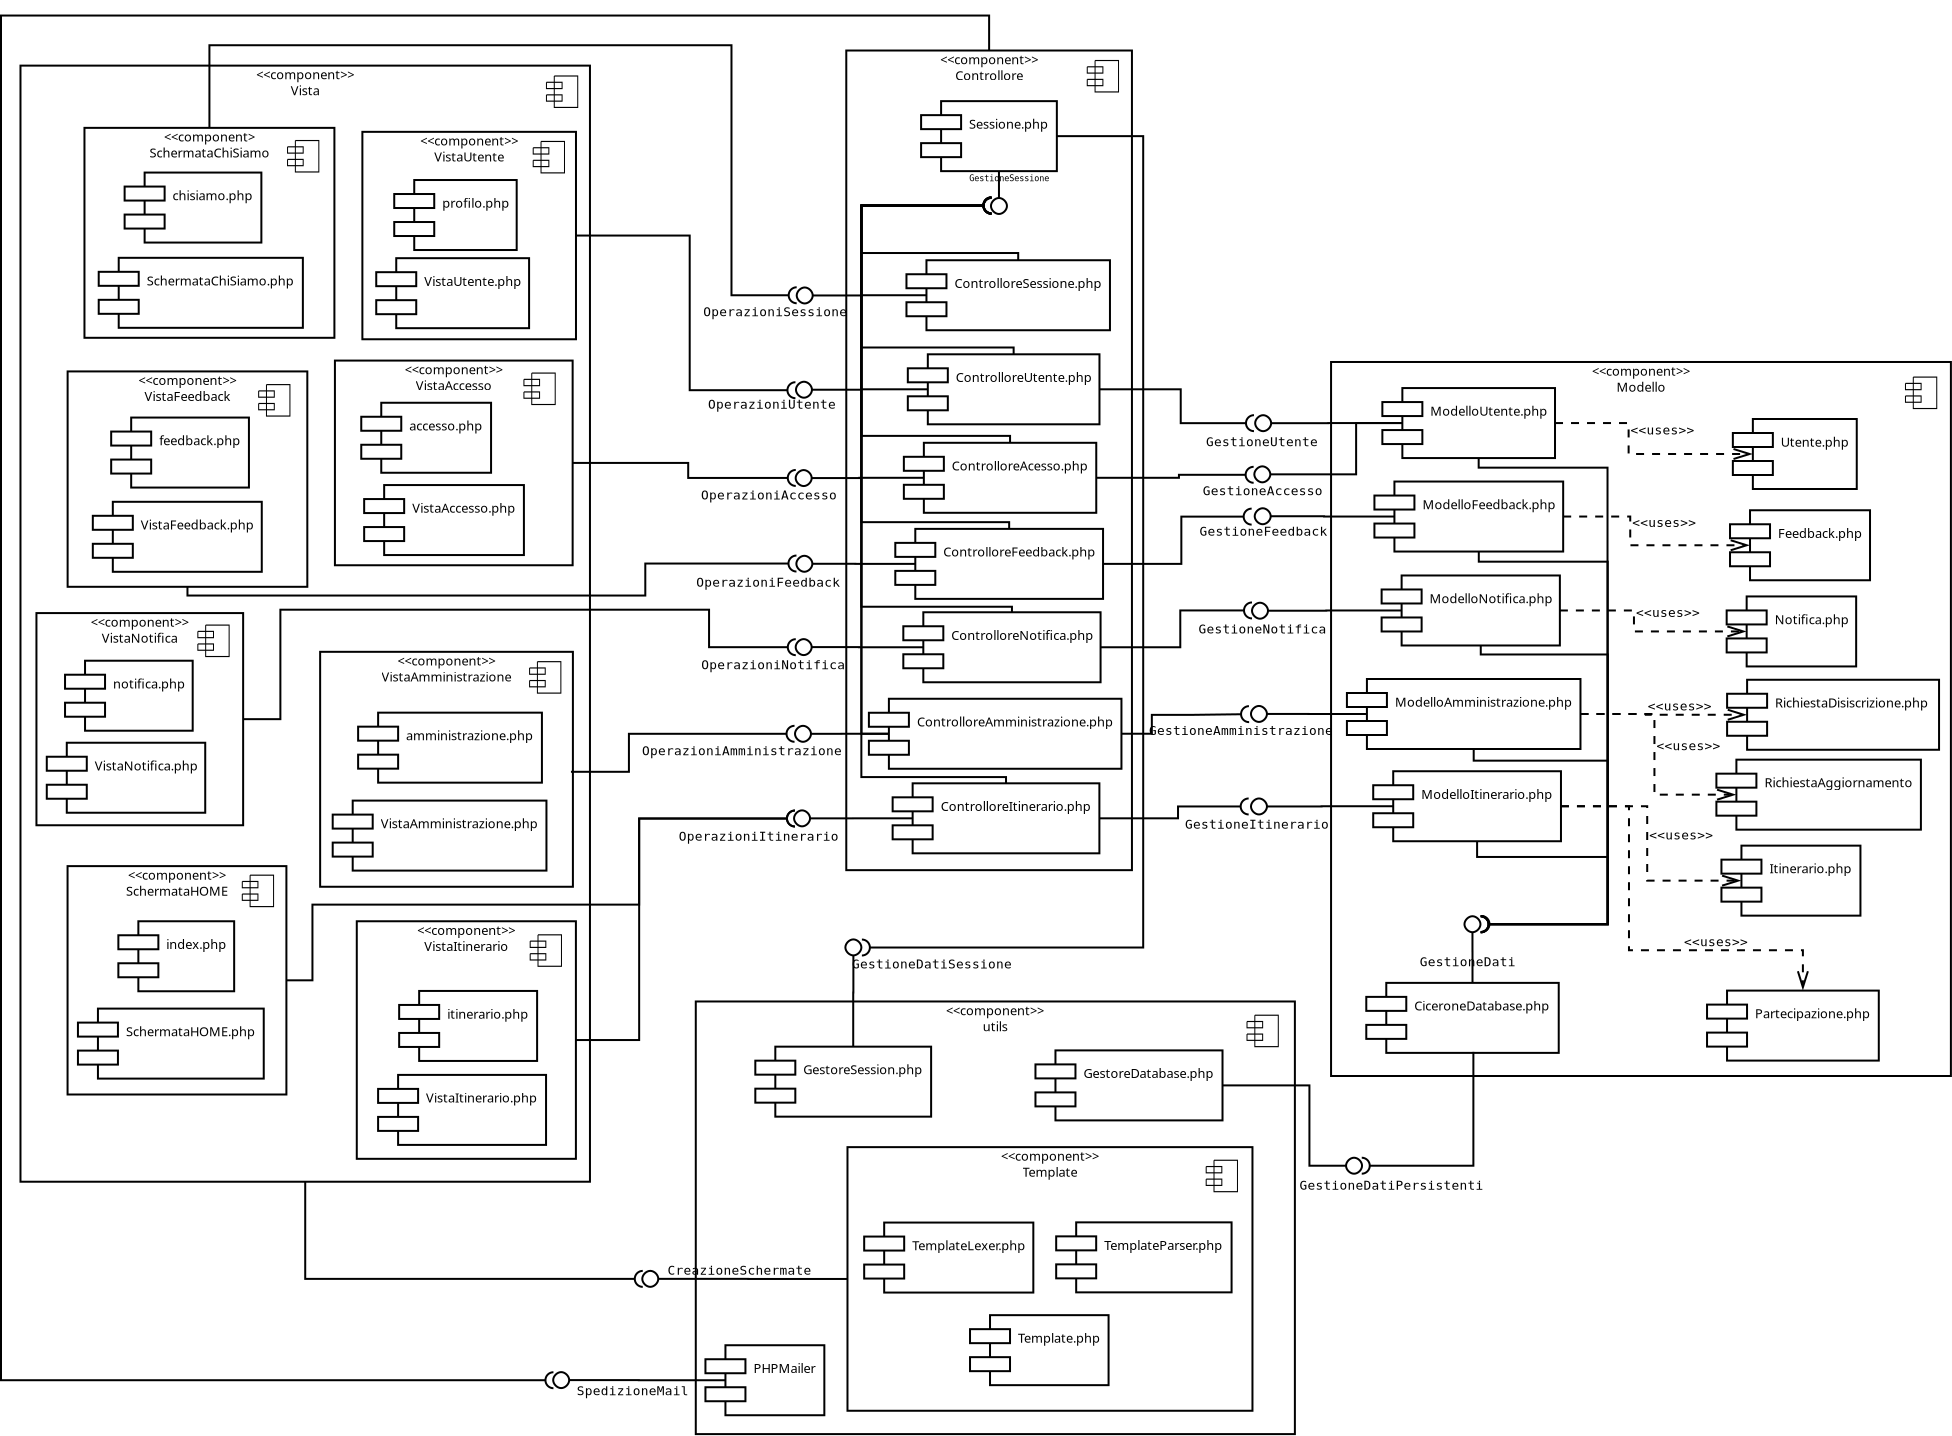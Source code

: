 <?xml version="1.0" encoding="UTF-8"?>
<dia:diagram xmlns:dia="http://www.lysator.liu.se/~alla/dia/">
  <dia:layer name="Sfondo" visible="true" connectable="false"/>
  <dia:layer name="Sfondo" visible="true" connectable="false"/>
  <dia:layer name="Sfondo" visible="true" connectable="true" active="true">
    <dia:object type="Standard - Box" version="0" id="O0">
      <dia:attribute name="obj_pos">
        <dia:point val="-13.716,-47.32"/>
      </dia:attribute>
      <dia:attribute name="obj_bb">
        <dia:rectangle val="-13.766,-47.37;0.618,-6.288"/>
      </dia:attribute>
      <dia:attribute name="elem_corner">
        <dia:point val="-13.716,-47.32"/>
      </dia:attribute>
      <dia:attribute name="elem_width">
        <dia:real val="14.283"/>
      </dia:attribute>
      <dia:attribute name="elem_height">
        <dia:real val="40.982"/>
      </dia:attribute>
      <dia:attribute name="show_background">
        <dia:boolean val="true"/>
      </dia:attribute>
    </dia:object>
    <dia:object type="Standard - Box" version="0" id="O1">
      <dia:attribute name="obj_pos">
        <dia:point val="-55.006,-46.565"/>
      </dia:attribute>
      <dia:attribute name="obj_bb">
        <dia:rectangle val="-55.056,-46.615;-26.482,9.29"/>
      </dia:attribute>
      <dia:attribute name="elem_corner">
        <dia:point val="-55.006,-46.565"/>
      </dia:attribute>
      <dia:attribute name="elem_width">
        <dia:real val="28.474"/>
      </dia:attribute>
      <dia:attribute name="elem_height">
        <dia:real val="55.805"/>
      </dia:attribute>
      <dia:attribute name="show_background">
        <dia:boolean val="true"/>
      </dia:attribute>
    </dia:object>
    <dia:object type="Standard - Box" version="0" id="O2">
      <dia:attribute name="obj_pos">
        <dia:point val="-21.241,0.228"/>
      </dia:attribute>
      <dia:attribute name="obj_bb">
        <dia:rectangle val="-21.291,0.178;8.764,21.908"/>
      </dia:attribute>
      <dia:attribute name="elem_corner">
        <dia:point val="-21.241,0.228"/>
      </dia:attribute>
      <dia:attribute name="elem_width">
        <dia:real val="29.955"/>
      </dia:attribute>
      <dia:attribute name="elem_height">
        <dia:real val="21.631"/>
      </dia:attribute>
      <dia:attribute name="show_background">
        <dia:boolean val="true"/>
      </dia:attribute>
    </dia:object>
    <dia:object type="Standard - Box" version="0" id="O3">
      <dia:attribute name="obj_pos">
        <dia:point val="-13.656,7.511"/>
      </dia:attribute>
      <dia:attribute name="obj_bb">
        <dia:rectangle val="-13.706,7.461;6.643,20.743"/>
      </dia:attribute>
      <dia:attribute name="elem_corner">
        <dia:point val="-13.656,7.511"/>
      </dia:attribute>
      <dia:attribute name="elem_width">
        <dia:real val="20.249"/>
      </dia:attribute>
      <dia:attribute name="elem_height">
        <dia:real val="13.181"/>
      </dia:attribute>
      <dia:attribute name="show_background">
        <dia:boolean val="true"/>
      </dia:attribute>
    </dia:object>
    <dia:object type="Standard - Text" version="1" id="O4">
      <dia:attribute name="obj_pos">
        <dia:point val="-6.264,0.228"/>
      </dia:attribute>
      <dia:attribute name="obj_bb">
        <dia:rectangle val="-8.72,0.228;-3.808,1.903"/>
      </dia:attribute>
      <dia:attribute name="text">
        <dia:composite type="text">
          <dia:attribute name="string">
            <dia:string>#&lt;&lt;component&gt;&gt;
utils#</dia:string>
          </dia:attribute>
          <dia:attribute name="font">
            <dia:font family="sans" style="0" name="Helvetica"/>
          </dia:attribute>
          <dia:attribute name="height">
            <dia:real val="0.8"/>
          </dia:attribute>
          <dia:attribute name="pos">
            <dia:point val="-6.264,0.913"/>
          </dia:attribute>
          <dia:attribute name="color">
            <dia:color val="#000000ff"/>
          </dia:attribute>
          <dia:attribute name="alignment">
            <dia:enum val="1"/>
          </dia:attribute>
        </dia:composite>
      </dia:attribute>
      <dia:attribute name="valign">
        <dia:enum val="0"/>
      </dia:attribute>
      <dia:connections>
        <dia:connection handle="0" to="O2" connection="1"/>
      </dia:connections>
    </dia:object>
    <dia:object type="UML - Component" version="0" id="O5">
      <dia:attribute name="obj_pos">
        <dia:point val="-12.821,11.282"/>
      </dia:attribute>
      <dia:attribute name="obj_bb">
        <dia:rectangle val="-12.871,11.232;-4.313,14.832"/>
      </dia:attribute>
      <dia:attribute name="meta">
        <dia:composite type="dict"/>
      </dia:attribute>
      <dia:attribute name="elem_corner">
        <dia:point val="-12.821,11.282"/>
      </dia:attribute>
      <dia:attribute name="elem_width">
        <dia:real val="8.457"/>
      </dia:attribute>
      <dia:attribute name="elem_height">
        <dia:real val="3.5"/>
      </dia:attribute>
      <dia:attribute name="line_colour">
        <dia:color val="#000000ff"/>
      </dia:attribute>
      <dia:attribute name="fill_colour">
        <dia:color val="#ffffffff"/>
      </dia:attribute>
      <dia:attribute name="stereotype">
        <dia:string>##</dia:string>
      </dia:attribute>
      <dia:attribute name="text">
        <dia:composite type="text">
          <dia:attribute name="string">
            <dia:string>#TemplateLexer.php#</dia:string>
          </dia:attribute>
          <dia:attribute name="font">
            <dia:font family="sans" style="0" name="Helvetica"/>
          </dia:attribute>
          <dia:attribute name="height">
            <dia:real val="0.8"/>
          </dia:attribute>
          <dia:attribute name="pos">
            <dia:point val="-10.421,12.667"/>
          </dia:attribute>
          <dia:attribute name="color">
            <dia:color val="#000000ff"/>
          </dia:attribute>
          <dia:attribute name="alignment">
            <dia:enum val="0"/>
          </dia:attribute>
        </dia:composite>
      </dia:attribute>
    </dia:object>
    <dia:object type="UML - Component" version="0" id="O6">
      <dia:attribute name="obj_pos">
        <dia:point val="-3.221,11.272"/>
      </dia:attribute>
      <dia:attribute name="obj_bb">
        <dia:rectangle val="-3.271,11.222;5.599,14.822"/>
      </dia:attribute>
      <dia:attribute name="meta">
        <dia:composite type="dict"/>
      </dia:attribute>
      <dia:attribute name="elem_corner">
        <dia:point val="-3.221,11.272"/>
      </dia:attribute>
      <dia:attribute name="elem_width">
        <dia:real val="8.77"/>
      </dia:attribute>
      <dia:attribute name="elem_height">
        <dia:real val="3.5"/>
      </dia:attribute>
      <dia:attribute name="line_colour">
        <dia:color val="#000000ff"/>
      </dia:attribute>
      <dia:attribute name="fill_colour">
        <dia:color val="#ffffffff"/>
      </dia:attribute>
      <dia:attribute name="stereotype">
        <dia:string>##</dia:string>
      </dia:attribute>
      <dia:attribute name="text">
        <dia:composite type="text">
          <dia:attribute name="string">
            <dia:string>#TemplateParser.php#</dia:string>
          </dia:attribute>
          <dia:attribute name="font">
            <dia:font family="sans" style="0" name="Helvetica"/>
          </dia:attribute>
          <dia:attribute name="height">
            <dia:real val="0.8"/>
          </dia:attribute>
          <dia:attribute name="pos">
            <dia:point val="-0.821,12.657"/>
          </dia:attribute>
          <dia:attribute name="color">
            <dia:color val="#000000ff"/>
          </dia:attribute>
          <dia:attribute name="alignment">
            <dia:enum val="0"/>
          </dia:attribute>
        </dia:composite>
      </dia:attribute>
    </dia:object>
    <dia:object type="UML - Component" version="0" id="O7">
      <dia:attribute name="obj_pos">
        <dia:point val="-7.529,15.912"/>
      </dia:attribute>
      <dia:attribute name="obj_bb">
        <dia:rectangle val="-7.579,15.862;-0.551,19.462"/>
      </dia:attribute>
      <dia:attribute name="meta">
        <dia:composite type="dict"/>
      </dia:attribute>
      <dia:attribute name="elem_corner">
        <dia:point val="-7.529,15.912"/>
      </dia:attribute>
      <dia:attribute name="elem_width">
        <dia:real val="6.927"/>
      </dia:attribute>
      <dia:attribute name="elem_height">
        <dia:real val="3.5"/>
      </dia:attribute>
      <dia:attribute name="line_colour">
        <dia:color val="#000000ff"/>
      </dia:attribute>
      <dia:attribute name="fill_colour">
        <dia:color val="#ffffffff"/>
      </dia:attribute>
      <dia:attribute name="stereotype">
        <dia:string>##</dia:string>
      </dia:attribute>
      <dia:attribute name="text">
        <dia:composite type="text">
          <dia:attribute name="string">
            <dia:string>#Template.php#</dia:string>
          </dia:attribute>
          <dia:attribute name="font">
            <dia:font family="sans" style="0" name="Helvetica"/>
          </dia:attribute>
          <dia:attribute name="height">
            <dia:real val="0.8"/>
          </dia:attribute>
          <dia:attribute name="pos">
            <dia:point val="-5.129,17.297"/>
          </dia:attribute>
          <dia:attribute name="color">
            <dia:color val="#000000ff"/>
          </dia:attribute>
          <dia:attribute name="alignment">
            <dia:enum val="0"/>
          </dia:attribute>
        </dia:composite>
      </dia:attribute>
    </dia:object>
    <dia:object type="UML - Component" version="0" id="O8">
      <dia:attribute name="obj_pos">
        <dia:point val="-18.264,2.487"/>
      </dia:attribute>
      <dia:attribute name="obj_bb">
        <dia:rectangle val="-18.314,2.437;-9.424,6.037"/>
      </dia:attribute>
      <dia:attribute name="meta">
        <dia:composite type="dict"/>
      </dia:attribute>
      <dia:attribute name="elem_corner">
        <dia:point val="-18.264,2.487"/>
      </dia:attribute>
      <dia:attribute name="elem_width">
        <dia:real val="8.79"/>
      </dia:attribute>
      <dia:attribute name="elem_height">
        <dia:real val="3.5"/>
      </dia:attribute>
      <dia:attribute name="line_colour">
        <dia:color val="#000000ff"/>
      </dia:attribute>
      <dia:attribute name="fill_colour">
        <dia:color val="#ffffffff"/>
      </dia:attribute>
      <dia:attribute name="stereotype">
        <dia:string>##</dia:string>
      </dia:attribute>
      <dia:attribute name="text">
        <dia:composite type="text">
          <dia:attribute name="string">
            <dia:string>#GestoreSession.php#</dia:string>
          </dia:attribute>
          <dia:attribute name="font">
            <dia:font family="sans" style="0" name="Helvetica"/>
          </dia:attribute>
          <dia:attribute name="height">
            <dia:real val="0.8"/>
          </dia:attribute>
          <dia:attribute name="pos">
            <dia:point val="-15.864,3.872"/>
          </dia:attribute>
          <dia:attribute name="color">
            <dia:color val="#000000ff"/>
          </dia:attribute>
          <dia:attribute name="alignment">
            <dia:enum val="0"/>
          </dia:attribute>
        </dia:composite>
      </dia:attribute>
    </dia:object>
    <dia:object type="UML - Component" version="0" id="O9">
      <dia:attribute name="obj_pos">
        <dia:point val="-4.257,2.674"/>
      </dia:attribute>
      <dia:attribute name="obj_bb">
        <dia:rectangle val="-4.307,2.624;5.145,6.224"/>
      </dia:attribute>
      <dia:attribute name="meta">
        <dia:composite type="dict"/>
      </dia:attribute>
      <dia:attribute name="elem_corner">
        <dia:point val="-4.257,2.674"/>
      </dia:attribute>
      <dia:attribute name="elem_width">
        <dia:real val="9.352"/>
      </dia:attribute>
      <dia:attribute name="elem_height">
        <dia:real val="3.5"/>
      </dia:attribute>
      <dia:attribute name="line_colour">
        <dia:color val="#000000ff"/>
      </dia:attribute>
      <dia:attribute name="fill_colour">
        <dia:color val="#ffffffff"/>
      </dia:attribute>
      <dia:attribute name="stereotype">
        <dia:string>##</dia:string>
      </dia:attribute>
      <dia:attribute name="text">
        <dia:composite type="text">
          <dia:attribute name="string">
            <dia:string>#GestoreDatabase.php#</dia:string>
          </dia:attribute>
          <dia:attribute name="font">
            <dia:font family="sans" style="0" name="Helvetica"/>
          </dia:attribute>
          <dia:attribute name="height">
            <dia:real val="0.8"/>
          </dia:attribute>
          <dia:attribute name="pos">
            <dia:point val="-1.857,4.059"/>
          </dia:attribute>
          <dia:attribute name="color">
            <dia:color val="#000000ff"/>
          </dia:attribute>
          <dia:attribute name="alignment">
            <dia:enum val="0"/>
          </dia:attribute>
        </dia:composite>
      </dia:attribute>
    </dia:object>
    <dia:object type="UML - Component" version="0" id="O10">
      <dia:attribute name="obj_pos">
        <dia:point val="-20.758,17.416"/>
      </dia:attribute>
      <dia:attribute name="obj_bb">
        <dia:rectangle val="-20.808,17.366;-14.763,20.966"/>
      </dia:attribute>
      <dia:attribute name="meta">
        <dia:composite type="dict"/>
      </dia:attribute>
      <dia:attribute name="elem_corner">
        <dia:point val="-20.758,17.416"/>
      </dia:attribute>
      <dia:attribute name="elem_width">
        <dia:real val="5.945"/>
      </dia:attribute>
      <dia:attribute name="elem_height">
        <dia:real val="3.5"/>
      </dia:attribute>
      <dia:attribute name="line_colour">
        <dia:color val="#000000ff"/>
      </dia:attribute>
      <dia:attribute name="fill_colour">
        <dia:color val="#ffffffff"/>
      </dia:attribute>
      <dia:attribute name="stereotype">
        <dia:string>##</dia:string>
      </dia:attribute>
      <dia:attribute name="text">
        <dia:composite type="text">
          <dia:attribute name="string">
            <dia:string>#PHPMailer#</dia:string>
          </dia:attribute>
          <dia:attribute name="font">
            <dia:font family="sans" style="0" name="Helvetica"/>
          </dia:attribute>
          <dia:attribute name="height">
            <dia:real val="0.8"/>
          </dia:attribute>
          <dia:attribute name="pos">
            <dia:point val="-18.358,18.801"/>
          </dia:attribute>
          <dia:attribute name="color">
            <dia:color val="#000000ff"/>
          </dia:attribute>
          <dia:attribute name="alignment">
            <dia:enum val="0"/>
          </dia:attribute>
        </dia:composite>
      </dia:attribute>
    </dia:object>
    <dia:object type="Standard - Text" version="1" id="O11">
      <dia:attribute name="obj_pos">
        <dia:point val="-3.531,7.511"/>
      </dia:attribute>
      <dia:attribute name="obj_bb">
        <dia:rectangle val="-5.988,7.511;-1.075,9.186"/>
      </dia:attribute>
      <dia:attribute name="text">
        <dia:composite type="text">
          <dia:attribute name="string">
            <dia:string>#&lt;&lt;component&gt;&gt;
Template#</dia:string>
          </dia:attribute>
          <dia:attribute name="font">
            <dia:font family="sans" style="0" name="Helvetica"/>
          </dia:attribute>
          <dia:attribute name="height">
            <dia:real val="0.8"/>
          </dia:attribute>
          <dia:attribute name="pos">
            <dia:point val="-3.531,8.196"/>
          </dia:attribute>
          <dia:attribute name="color">
            <dia:color val="#000000ff"/>
          </dia:attribute>
          <dia:attribute name="alignment">
            <dia:enum val="1"/>
          </dia:attribute>
        </dia:composite>
      </dia:attribute>
      <dia:attribute name="valign">
        <dia:enum val="0"/>
      </dia:attribute>
      <dia:connections>
        <dia:connection handle="0" to="O3" connection="1"/>
      </dia:connections>
    </dia:object>
    <dia:object type="Standard - Box" version="0" id="O12">
      <dia:attribute name="obj_pos">
        <dia:point val="10.523,-31.747"/>
      </dia:attribute>
      <dia:attribute name="obj_bb">
        <dia:rectangle val="10.473,-31.797;41.564,4.004"/>
      </dia:attribute>
      <dia:attribute name="elem_corner">
        <dia:point val="10.523,-31.747"/>
      </dia:attribute>
      <dia:attribute name="elem_width">
        <dia:real val="30.992"/>
      </dia:attribute>
      <dia:attribute name="elem_height">
        <dia:real val="35.701"/>
      </dia:attribute>
      <dia:attribute name="show_background">
        <dia:boolean val="true"/>
      </dia:attribute>
    </dia:object>
    <dia:object type="Standard - Text" version="1" id="O13">
      <dia:attribute name="obj_pos">
        <dia:point val="-40.769,-46.565"/>
      </dia:attribute>
      <dia:attribute name="obj_bb">
        <dia:rectangle val="-43.225,-46.565;-38.312,-44.89"/>
      </dia:attribute>
      <dia:attribute name="text">
        <dia:composite type="text">
          <dia:attribute name="string">
            <dia:string>#&lt;&lt;component&gt;&gt;
Vista#</dia:string>
          </dia:attribute>
          <dia:attribute name="font">
            <dia:font family="sans" style="0" name="Helvetica"/>
          </dia:attribute>
          <dia:attribute name="height">
            <dia:real val="0.8"/>
          </dia:attribute>
          <dia:attribute name="pos">
            <dia:point val="-40.769,-45.88"/>
          </dia:attribute>
          <dia:attribute name="color">
            <dia:color val="#000000ff"/>
          </dia:attribute>
          <dia:attribute name="alignment">
            <dia:enum val="1"/>
          </dia:attribute>
        </dia:composite>
      </dia:attribute>
      <dia:attribute name="valign">
        <dia:enum val="0"/>
      </dia:attribute>
      <dia:connections>
        <dia:connection handle="0" to="O1" connection="1"/>
      </dia:connections>
    </dia:object>
    <dia:object type="Standard - Text" version="1" id="O14">
      <dia:attribute name="obj_pos">
        <dia:point val="-10.789,-18.675"/>
      </dia:attribute>
      <dia:attribute name="obj_bb">
        <dia:rectangle val="-10.789,-19.36;-10.789,-18.485"/>
      </dia:attribute>
      <dia:attribute name="text">
        <dia:composite type="text">
          <dia:attribute name="string">
            <dia:string>##</dia:string>
          </dia:attribute>
          <dia:attribute name="font">
            <dia:font family="sans" style="0" name="Helvetica"/>
          </dia:attribute>
          <dia:attribute name="height">
            <dia:real val="0.8"/>
          </dia:attribute>
          <dia:attribute name="pos">
            <dia:point val="-10.789,-18.675"/>
          </dia:attribute>
          <dia:attribute name="color">
            <dia:color val="#000000ff"/>
          </dia:attribute>
          <dia:attribute name="alignment">
            <dia:enum val="0"/>
          </dia:attribute>
        </dia:composite>
      </dia:attribute>
      <dia:attribute name="valign">
        <dia:enum val="3"/>
      </dia:attribute>
    </dia:object>
    <dia:object type="Standard - Text" version="1" id="O15">
      <dia:attribute name="obj_pos">
        <dia:point val="-6.574,-47.32"/>
      </dia:attribute>
      <dia:attribute name="obj_bb">
        <dia:rectangle val="-9.03,-47.32;-4.118,-45.645"/>
      </dia:attribute>
      <dia:attribute name="text">
        <dia:composite type="text">
          <dia:attribute name="string">
            <dia:string>#&lt;&lt;component&gt;&gt;
Controllore#</dia:string>
          </dia:attribute>
          <dia:attribute name="font">
            <dia:font family="sans" style="0" name="Helvetica"/>
          </dia:attribute>
          <dia:attribute name="height">
            <dia:real val="0.8"/>
          </dia:attribute>
          <dia:attribute name="pos">
            <dia:point val="-6.574,-46.635"/>
          </dia:attribute>
          <dia:attribute name="color">
            <dia:color val="#000000ff"/>
          </dia:attribute>
          <dia:attribute name="alignment">
            <dia:enum val="1"/>
          </dia:attribute>
        </dia:composite>
      </dia:attribute>
      <dia:attribute name="valign">
        <dia:enum val="0"/>
      </dia:attribute>
      <dia:connections>
        <dia:connection handle="0" to="O0" connection="1"/>
      </dia:connections>
    </dia:object>
    <dia:object type="Standard - Text" version="1" id="O16">
      <dia:attribute name="obj_pos">
        <dia:point val="26.019,-31.747"/>
      </dia:attribute>
      <dia:attribute name="obj_bb">
        <dia:rectangle val="23.562,-31.747;28.475,-30.072"/>
      </dia:attribute>
      <dia:attribute name="text">
        <dia:composite type="text">
          <dia:attribute name="string">
            <dia:string>#&lt;&lt;component&gt;&gt;
Modello#</dia:string>
          </dia:attribute>
          <dia:attribute name="font">
            <dia:font family="sans" style="0" name="Helvetica"/>
          </dia:attribute>
          <dia:attribute name="height">
            <dia:real val="0.8"/>
          </dia:attribute>
          <dia:attribute name="pos">
            <dia:point val="26.019,-31.062"/>
          </dia:attribute>
          <dia:attribute name="color">
            <dia:color val="#000000ff"/>
          </dia:attribute>
          <dia:attribute name="alignment">
            <dia:enum val="1"/>
          </dia:attribute>
        </dia:composite>
      </dia:attribute>
      <dia:attribute name="valign">
        <dia:enum val="0"/>
      </dia:attribute>
      <dia:connections>
        <dia:connection handle="0" to="O12" connection="1"/>
      </dia:connections>
    </dia:object>
    <dia:object type="Standard - Box" version="0" id="O17">
      <dia:attribute name="obj_pos">
        <dia:point val="-38.191,-3.783"/>
      </dia:attribute>
      <dia:attribute name="obj_bb">
        <dia:rectangle val="-38.241,-3.833;-27.186,8.145"/>
      </dia:attribute>
      <dia:attribute name="elem_corner">
        <dia:point val="-38.191,-3.783"/>
      </dia:attribute>
      <dia:attribute name="elem_width">
        <dia:real val="10.956"/>
      </dia:attribute>
      <dia:attribute name="elem_height">
        <dia:real val="11.878"/>
      </dia:attribute>
      <dia:attribute name="show_background">
        <dia:boolean val="true"/>
      </dia:attribute>
    </dia:object>
    <dia:object type="Standard - Box" version="0" id="O18">
      <dia:attribute name="obj_pos">
        <dia:point val="-40.023,-17.255"/>
      </dia:attribute>
      <dia:attribute name="obj_bb">
        <dia:rectangle val="-40.073,-17.305;-27.334,-5.458"/>
      </dia:attribute>
      <dia:attribute name="elem_corner">
        <dia:point val="-40.023,-17.255"/>
      </dia:attribute>
      <dia:attribute name="elem_width">
        <dia:real val="12.638"/>
      </dia:attribute>
      <dia:attribute name="elem_height">
        <dia:real val="11.747"/>
      </dia:attribute>
      <dia:attribute name="show_background">
        <dia:boolean val="true"/>
      </dia:attribute>
    </dia:object>
    <dia:object type="Standard - Box" version="0" id="O19">
      <dia:attribute name="obj_pos">
        <dia:point val="-52.652,-6.54"/>
      </dia:attribute>
      <dia:attribute name="obj_bb">
        <dia:rectangle val="-52.702,-6.59;-41.66,4.929"/>
      </dia:attribute>
      <dia:attribute name="elem_corner">
        <dia:point val="-52.652,-6.54"/>
      </dia:attribute>
      <dia:attribute name="elem_width">
        <dia:real val="10.942"/>
      </dia:attribute>
      <dia:attribute name="elem_height">
        <dia:real val="11.419"/>
      </dia:attribute>
      <dia:attribute name="show_background">
        <dia:boolean val="true"/>
      </dia:attribute>
    </dia:object>
    <dia:object type="Standard - Box" version="0" id="O20">
      <dia:attribute name="obj_pos">
        <dia:point val="-51.807,-43.453"/>
      </dia:attribute>
      <dia:attribute name="obj_bb">
        <dia:rectangle val="-51.857,-43.503;-39.26,-32.905"/>
      </dia:attribute>
      <dia:attribute name="elem_corner">
        <dia:point val="-51.807,-43.453"/>
      </dia:attribute>
      <dia:attribute name="elem_width">
        <dia:real val="12.497"/>
      </dia:attribute>
      <dia:attribute name="elem_height">
        <dia:real val="10.497"/>
      </dia:attribute>
      <dia:attribute name="show_background">
        <dia:boolean val="true"/>
      </dia:attribute>
    </dia:object>
    <dia:object type="Standard - Box" version="0" id="O21">
      <dia:attribute name="obj_pos">
        <dia:point val="-39.284,-31.817"/>
      </dia:attribute>
      <dia:attribute name="obj_bb">
        <dia:rectangle val="-39.334,-31.867;-27.347,-21.533"/>
      </dia:attribute>
      <dia:attribute name="elem_corner">
        <dia:point val="-39.284,-31.817"/>
      </dia:attribute>
      <dia:attribute name="elem_width">
        <dia:real val="11.886"/>
      </dia:attribute>
      <dia:attribute name="elem_height">
        <dia:real val="10.234"/>
      </dia:attribute>
      <dia:attribute name="show_background">
        <dia:boolean val="true"/>
      </dia:attribute>
    </dia:object>
    <dia:object type="Standard - Box" version="0" id="O22">
      <dia:attribute name="obj_pos">
        <dia:point val="-37.911,-43.254"/>
      </dia:attribute>
      <dia:attribute name="obj_bb">
        <dia:rectangle val="-37.961,-43.304;-27.181,-32.833"/>
      </dia:attribute>
      <dia:attribute name="elem_corner">
        <dia:point val="-37.911,-43.254"/>
      </dia:attribute>
      <dia:attribute name="elem_width">
        <dia:real val="10.68"/>
      </dia:attribute>
      <dia:attribute name="elem_height">
        <dia:real val="10.371"/>
      </dia:attribute>
      <dia:attribute name="show_background">
        <dia:boolean val="true"/>
      </dia:attribute>
    </dia:object>
    <dia:object type="Standard - Box" version="0" id="O23">
      <dia:attribute name="obj_pos">
        <dia:point val="-52.649,-31.275"/>
      </dia:attribute>
      <dia:attribute name="obj_bb">
        <dia:rectangle val="-52.699,-31.325;-40.615,-20.456"/>
      </dia:attribute>
      <dia:attribute name="elem_corner">
        <dia:point val="-52.649,-31.275"/>
      </dia:attribute>
      <dia:attribute name="elem_width">
        <dia:real val="11.985"/>
      </dia:attribute>
      <dia:attribute name="elem_height">
        <dia:real val="10.769"/>
      </dia:attribute>
      <dia:attribute name="show_background">
        <dia:boolean val="true"/>
      </dia:attribute>
    </dia:object>
    <dia:object type="Standard - Box" version="0" id="O24">
      <dia:attribute name="obj_pos">
        <dia:point val="-54.208,-19.192"/>
      </dia:attribute>
      <dia:attribute name="obj_bb">
        <dia:rectangle val="-54.258,-19.242;-43.822,-8.534"/>
      </dia:attribute>
      <dia:attribute name="elem_corner">
        <dia:point val="-54.208,-19.192"/>
      </dia:attribute>
      <dia:attribute name="elem_width">
        <dia:real val="10.335"/>
      </dia:attribute>
      <dia:attribute name="elem_height">
        <dia:real val="10.609"/>
      </dia:attribute>
      <dia:attribute name="show_background">
        <dia:boolean val="true"/>
      </dia:attribute>
    </dia:object>
    <dia:object type="UML - Component" version="0" id="O25">
      <dia:attribute name="obj_pos">
        <dia:point val="-36.072,-0.299"/>
      </dia:attribute>
      <dia:attribute name="obj_bb">
        <dia:rectangle val="-36.122,-0.349;-29.125,3.251"/>
      </dia:attribute>
      <dia:attribute name="meta">
        <dia:composite type="dict"/>
      </dia:attribute>
      <dia:attribute name="elem_corner">
        <dia:point val="-36.072,-0.299"/>
      </dia:attribute>
      <dia:attribute name="elem_width">
        <dia:real val="6.897"/>
      </dia:attribute>
      <dia:attribute name="elem_height">
        <dia:real val="3.5"/>
      </dia:attribute>
      <dia:attribute name="line_colour">
        <dia:color val="#000000ff"/>
      </dia:attribute>
      <dia:attribute name="fill_colour">
        <dia:color val="#ffffffff"/>
      </dia:attribute>
      <dia:attribute name="stereotype">
        <dia:string>##</dia:string>
      </dia:attribute>
      <dia:attribute name="text">
        <dia:composite type="text">
          <dia:attribute name="string">
            <dia:string>#itinerario.php#</dia:string>
          </dia:attribute>
          <dia:attribute name="font">
            <dia:font family="sans" style="0" name="Helvetica"/>
          </dia:attribute>
          <dia:attribute name="height">
            <dia:real val="0.8"/>
          </dia:attribute>
          <dia:attribute name="pos">
            <dia:point val="-33.672,1.086"/>
          </dia:attribute>
          <dia:attribute name="color">
            <dia:color val="#000000ff"/>
          </dia:attribute>
          <dia:attribute name="alignment">
            <dia:enum val="0"/>
          </dia:attribute>
        </dia:composite>
      </dia:attribute>
    </dia:object>
    <dia:object type="UML - Component" version="0" id="O26">
      <dia:attribute name="obj_pos">
        <dia:point val="-37.125,3.899"/>
      </dia:attribute>
      <dia:attribute name="obj_bb">
        <dia:rectangle val="-37.175,3.849;-28.677,7.449"/>
      </dia:attribute>
      <dia:attribute name="meta">
        <dia:composite type="dict"/>
      </dia:attribute>
      <dia:attribute name="elem_corner">
        <dia:point val="-37.125,3.899"/>
      </dia:attribute>
      <dia:attribute name="elem_width">
        <dia:real val="8.398"/>
      </dia:attribute>
      <dia:attribute name="elem_height">
        <dia:real val="3.5"/>
      </dia:attribute>
      <dia:attribute name="line_colour">
        <dia:color val="#000000ff"/>
      </dia:attribute>
      <dia:attribute name="fill_colour">
        <dia:color val="#ffffffff"/>
      </dia:attribute>
      <dia:attribute name="stereotype">
        <dia:string>##</dia:string>
      </dia:attribute>
      <dia:attribute name="text">
        <dia:composite type="text">
          <dia:attribute name="string">
            <dia:string>#VistaItinerario.php#</dia:string>
          </dia:attribute>
          <dia:attribute name="font">
            <dia:font family="sans" style="0" name="Helvetica"/>
          </dia:attribute>
          <dia:attribute name="height">
            <dia:real val="0.8"/>
          </dia:attribute>
          <dia:attribute name="pos">
            <dia:point val="-34.725,5.284"/>
          </dia:attribute>
          <dia:attribute name="color">
            <dia:color val="#000000ff"/>
          </dia:attribute>
          <dia:attribute name="alignment">
            <dia:enum val="0"/>
          </dia:attribute>
        </dia:composite>
      </dia:attribute>
    </dia:object>
    <dia:object type="UML - Component" version="0" id="O27">
      <dia:attribute name="obj_pos">
        <dia:point val="-50.112,-3.783"/>
      </dia:attribute>
      <dia:attribute name="obj_bb">
        <dia:rectangle val="-50.163,-3.833;-44.273,-0.233"/>
      </dia:attribute>
      <dia:attribute name="meta">
        <dia:composite type="dict"/>
      </dia:attribute>
      <dia:attribute name="elem_corner">
        <dia:point val="-50.112,-3.783"/>
      </dia:attribute>
      <dia:attribute name="elem_width">
        <dia:real val="5.79"/>
      </dia:attribute>
      <dia:attribute name="elem_height">
        <dia:real val="3.5"/>
      </dia:attribute>
      <dia:attribute name="line_colour">
        <dia:color val="#000000ff"/>
      </dia:attribute>
      <dia:attribute name="fill_colour">
        <dia:color val="#ffffffff"/>
      </dia:attribute>
      <dia:attribute name="stereotype">
        <dia:string>##</dia:string>
      </dia:attribute>
      <dia:attribute name="text">
        <dia:composite type="text">
          <dia:attribute name="string">
            <dia:string>#index.php#</dia:string>
          </dia:attribute>
          <dia:attribute name="font">
            <dia:font family="sans" style="0" name="Helvetica"/>
          </dia:attribute>
          <dia:attribute name="height">
            <dia:real val="0.8"/>
          </dia:attribute>
          <dia:attribute name="pos">
            <dia:point val="-47.712,-2.398"/>
          </dia:attribute>
          <dia:attribute name="color">
            <dia:color val="#000000ff"/>
          </dia:attribute>
          <dia:attribute name="alignment">
            <dia:enum val="0"/>
          </dia:attribute>
        </dia:composite>
      </dia:attribute>
    </dia:object>
    <dia:object type="UML - Component" version="0" id="O28">
      <dia:attribute name="obj_pos">
        <dia:point val="-52.133,0.584"/>
      </dia:attribute>
      <dia:attribute name="obj_bb">
        <dia:rectangle val="-52.183,0.534;-42.793,4.134"/>
      </dia:attribute>
      <dia:attribute name="meta">
        <dia:composite type="dict"/>
      </dia:attribute>
      <dia:attribute name="elem_corner">
        <dia:point val="-52.133,0.584"/>
      </dia:attribute>
      <dia:attribute name="elem_width">
        <dia:real val="9.29"/>
      </dia:attribute>
      <dia:attribute name="elem_height">
        <dia:real val="3.5"/>
      </dia:attribute>
      <dia:attribute name="line_colour">
        <dia:color val="#000000ff"/>
      </dia:attribute>
      <dia:attribute name="fill_colour">
        <dia:color val="#ffffffff"/>
      </dia:attribute>
      <dia:attribute name="stereotype">
        <dia:string>##</dia:string>
      </dia:attribute>
      <dia:attribute name="text">
        <dia:composite type="text">
          <dia:attribute name="string">
            <dia:string>#SchermataHOME.php#</dia:string>
          </dia:attribute>
          <dia:attribute name="font">
            <dia:font family="sans" style="0" name="Helvetica"/>
          </dia:attribute>
          <dia:attribute name="height">
            <dia:real val="0.8"/>
          </dia:attribute>
          <dia:attribute name="pos">
            <dia:point val="-49.733,1.969"/>
          </dia:attribute>
          <dia:attribute name="color">
            <dia:color val="#000000ff"/>
          </dia:attribute>
          <dia:attribute name="alignment">
            <dia:enum val="0"/>
          </dia:attribute>
        </dia:composite>
      </dia:attribute>
    </dia:object>
    <dia:object type="UML - Component" version="0" id="O29">
      <dia:attribute name="obj_pos">
        <dia:point val="-52.778,-16.81"/>
      </dia:attribute>
      <dia:attribute name="obj_bb">
        <dia:rectangle val="-52.828,-16.86;-46.346,-13.26"/>
      </dia:attribute>
      <dia:attribute name="meta">
        <dia:composite type="dict"/>
      </dia:attribute>
      <dia:attribute name="elem_corner">
        <dia:point val="-52.778,-16.81"/>
      </dia:attribute>
      <dia:attribute name="elem_width">
        <dia:real val="6.383"/>
      </dia:attribute>
      <dia:attribute name="elem_height">
        <dia:real val="3.5"/>
      </dia:attribute>
      <dia:attribute name="line_colour">
        <dia:color val="#000000ff"/>
      </dia:attribute>
      <dia:attribute name="fill_colour">
        <dia:color val="#ffffffff"/>
      </dia:attribute>
      <dia:attribute name="stereotype">
        <dia:string>##</dia:string>
      </dia:attribute>
      <dia:attribute name="text">
        <dia:composite type="text">
          <dia:attribute name="string">
            <dia:string>#notifica.php#</dia:string>
          </dia:attribute>
          <dia:attribute name="font">
            <dia:font family="sans" style="0" name="Helvetica"/>
          </dia:attribute>
          <dia:attribute name="height">
            <dia:real val="0.8"/>
          </dia:attribute>
          <dia:attribute name="pos">
            <dia:point val="-50.378,-15.425"/>
          </dia:attribute>
          <dia:attribute name="color">
            <dia:color val="#000000ff"/>
          </dia:attribute>
          <dia:attribute name="alignment">
            <dia:enum val="0"/>
          </dia:attribute>
        </dia:composite>
      </dia:attribute>
    </dia:object>
    <dia:object type="UML - Component" version="0" id="O30">
      <dia:attribute name="obj_pos">
        <dia:point val="-53.691,-12.709"/>
      </dia:attribute>
      <dia:attribute name="obj_bb">
        <dia:rectangle val="-53.741,-12.759;-45.718,-9.159"/>
      </dia:attribute>
      <dia:attribute name="meta">
        <dia:composite type="dict"/>
      </dia:attribute>
      <dia:attribute name="elem_corner">
        <dia:point val="-53.691,-12.709"/>
      </dia:attribute>
      <dia:attribute name="elem_width">
        <dia:real val="7.923"/>
      </dia:attribute>
      <dia:attribute name="elem_height">
        <dia:real val="3.5"/>
      </dia:attribute>
      <dia:attribute name="line_colour">
        <dia:color val="#000000ff"/>
      </dia:attribute>
      <dia:attribute name="fill_colour">
        <dia:color val="#ffffffff"/>
      </dia:attribute>
      <dia:attribute name="stereotype">
        <dia:string>##</dia:string>
      </dia:attribute>
      <dia:attribute name="text">
        <dia:composite type="text">
          <dia:attribute name="string">
            <dia:string>#VistaNotifica.php#</dia:string>
          </dia:attribute>
          <dia:attribute name="font">
            <dia:font family="sans" style="0" name="Helvetica"/>
          </dia:attribute>
          <dia:attribute name="height">
            <dia:real val="0.8"/>
          </dia:attribute>
          <dia:attribute name="pos">
            <dia:point val="-51.291,-11.324"/>
          </dia:attribute>
          <dia:attribute name="color">
            <dia:color val="#000000ff"/>
          </dia:attribute>
          <dia:attribute name="alignment">
            <dia:enum val="0"/>
          </dia:attribute>
        </dia:composite>
      </dia:attribute>
    </dia:object>
    <dia:object type="UML - Component" version="0" id="O31">
      <dia:attribute name="obj_pos">
        <dia:point val="-38.124,-14.213"/>
      </dia:attribute>
      <dia:attribute name="obj_bb">
        <dia:rectangle val="-38.174,-14.263;-28.884,-10.663"/>
      </dia:attribute>
      <dia:attribute name="meta">
        <dia:composite type="dict"/>
      </dia:attribute>
      <dia:attribute name="elem_corner">
        <dia:point val="-38.124,-14.213"/>
      </dia:attribute>
      <dia:attribute name="elem_width">
        <dia:real val="9.19"/>
      </dia:attribute>
      <dia:attribute name="elem_height">
        <dia:real val="3.5"/>
      </dia:attribute>
      <dia:attribute name="line_colour">
        <dia:color val="#000000ff"/>
      </dia:attribute>
      <dia:attribute name="fill_colour">
        <dia:color val="#ffffffff"/>
      </dia:attribute>
      <dia:attribute name="stereotype">
        <dia:string>##</dia:string>
      </dia:attribute>
      <dia:attribute name="text">
        <dia:composite type="text">
          <dia:attribute name="string">
            <dia:string>#amministrazione.php#</dia:string>
          </dia:attribute>
          <dia:attribute name="font">
            <dia:font family="sans" style="0" name="Helvetica"/>
          </dia:attribute>
          <dia:attribute name="height">
            <dia:real val="0.8"/>
          </dia:attribute>
          <dia:attribute name="pos">
            <dia:point val="-35.724,-12.828"/>
          </dia:attribute>
          <dia:attribute name="color">
            <dia:color val="#000000ff"/>
          </dia:attribute>
          <dia:attribute name="alignment">
            <dia:enum val="0"/>
          </dia:attribute>
        </dia:composite>
      </dia:attribute>
    </dia:object>
    <dia:object type="UML - Component" version="0" id="O32">
      <dia:attribute name="obj_pos">
        <dia:point val="-39.395,-9.816"/>
      </dia:attribute>
      <dia:attribute name="obj_bb">
        <dia:rectangle val="-39.444,-9.866;-28.657,-6.266"/>
      </dia:attribute>
      <dia:attribute name="meta">
        <dia:composite type="dict"/>
      </dia:attribute>
      <dia:attribute name="elem_corner">
        <dia:point val="-39.395,-9.816"/>
      </dia:attribute>
      <dia:attribute name="elem_width">
        <dia:real val="10.688"/>
      </dia:attribute>
      <dia:attribute name="elem_height">
        <dia:real val="3.5"/>
      </dia:attribute>
      <dia:attribute name="line_colour">
        <dia:color val="#000000ff"/>
      </dia:attribute>
      <dia:attribute name="fill_colour">
        <dia:color val="#ffffffff"/>
      </dia:attribute>
      <dia:attribute name="stereotype">
        <dia:string>##</dia:string>
      </dia:attribute>
      <dia:attribute name="text">
        <dia:composite type="text">
          <dia:attribute name="string">
            <dia:string>#VistaAmministrazione.php#</dia:string>
          </dia:attribute>
          <dia:attribute name="font">
            <dia:font family="sans" style="0" name="Helvetica"/>
          </dia:attribute>
          <dia:attribute name="height">
            <dia:real val="0.8"/>
          </dia:attribute>
          <dia:attribute name="pos">
            <dia:point val="-36.995,-8.431"/>
          </dia:attribute>
          <dia:attribute name="color">
            <dia:color val="#000000ff"/>
          </dia:attribute>
          <dia:attribute name="alignment">
            <dia:enum val="0"/>
          </dia:attribute>
        </dia:composite>
      </dia:attribute>
    </dia:object>
    <dia:object type="UML - Component" version="0" id="O33">
      <dia:attribute name="obj_pos">
        <dia:point val="-49.799,-41.218"/>
      </dia:attribute>
      <dia:attribute name="obj_bb">
        <dia:rectangle val="-49.849,-41.268;-42.912,-37.668"/>
      </dia:attribute>
      <dia:attribute name="meta">
        <dia:composite type="dict"/>
      </dia:attribute>
      <dia:attribute name="elem_corner">
        <dia:point val="-49.799,-41.218"/>
      </dia:attribute>
      <dia:attribute name="elem_width">
        <dia:real val="6.837"/>
      </dia:attribute>
      <dia:attribute name="elem_height">
        <dia:real val="3.5"/>
      </dia:attribute>
      <dia:attribute name="line_colour">
        <dia:color val="#000000ff"/>
      </dia:attribute>
      <dia:attribute name="fill_colour">
        <dia:color val="#ffffffff"/>
      </dia:attribute>
      <dia:attribute name="stereotype">
        <dia:string>##</dia:string>
      </dia:attribute>
      <dia:attribute name="text">
        <dia:composite type="text">
          <dia:attribute name="string">
            <dia:string>#chisiamo.php#</dia:string>
          </dia:attribute>
          <dia:attribute name="font">
            <dia:font family="sans" style="0" name="Helvetica"/>
          </dia:attribute>
          <dia:attribute name="height">
            <dia:real val="0.8"/>
          </dia:attribute>
          <dia:attribute name="pos">
            <dia:point val="-47.399,-39.833"/>
          </dia:attribute>
          <dia:attribute name="color">
            <dia:color val="#000000ff"/>
          </dia:attribute>
          <dia:attribute name="alignment">
            <dia:enum val="0"/>
          </dia:attribute>
        </dia:composite>
      </dia:attribute>
    </dia:object>
    <dia:object type="UML - Component" version="0" id="O34">
      <dia:attribute name="obj_pos">
        <dia:point val="-51.094,-36.955"/>
      </dia:attribute>
      <dia:attribute name="obj_bb">
        <dia:rectangle val="-51.144,-37.005;-40.837,-33.405"/>
      </dia:attribute>
      <dia:attribute name="meta">
        <dia:composite type="dict"/>
      </dia:attribute>
      <dia:attribute name="elem_corner">
        <dia:point val="-51.094,-36.955"/>
      </dia:attribute>
      <dia:attribute name="elem_width">
        <dia:real val="10.208"/>
      </dia:attribute>
      <dia:attribute name="elem_height">
        <dia:real val="3.5"/>
      </dia:attribute>
      <dia:attribute name="line_colour">
        <dia:color val="#000000ff"/>
      </dia:attribute>
      <dia:attribute name="fill_colour">
        <dia:color val="#ffffffff"/>
      </dia:attribute>
      <dia:attribute name="stereotype">
        <dia:string>##</dia:string>
      </dia:attribute>
      <dia:attribute name="text">
        <dia:composite type="text">
          <dia:attribute name="string">
            <dia:string>#SchermataChiSiamo.php#</dia:string>
          </dia:attribute>
          <dia:attribute name="font">
            <dia:font family="sans" style="0" name="Helvetica"/>
          </dia:attribute>
          <dia:attribute name="height">
            <dia:real val="0.8"/>
          </dia:attribute>
          <dia:attribute name="pos">
            <dia:point val="-48.694,-35.57"/>
          </dia:attribute>
          <dia:attribute name="color">
            <dia:color val="#000000ff"/>
          </dia:attribute>
          <dia:attribute name="alignment">
            <dia:enum val="0"/>
          </dia:attribute>
        </dia:composite>
      </dia:attribute>
    </dia:object>
    <dia:object type="UML - Component" version="0" id="O35">
      <dia:attribute name="obj_pos">
        <dia:point val="-36.318,-40.845"/>
      </dia:attribute>
      <dia:attribute name="obj_bb">
        <dia:rectangle val="-36.368,-40.895;-30.146,-37.295"/>
      </dia:attribute>
      <dia:attribute name="meta">
        <dia:composite type="dict"/>
      </dia:attribute>
      <dia:attribute name="elem_corner">
        <dia:point val="-36.318,-40.845"/>
      </dia:attribute>
      <dia:attribute name="elem_width">
        <dia:real val="6.123"/>
      </dia:attribute>
      <dia:attribute name="elem_height">
        <dia:real val="3.5"/>
      </dia:attribute>
      <dia:attribute name="line_colour">
        <dia:color val="#000000ff"/>
      </dia:attribute>
      <dia:attribute name="fill_colour">
        <dia:color val="#ffffffff"/>
      </dia:attribute>
      <dia:attribute name="stereotype">
        <dia:string>##</dia:string>
      </dia:attribute>
      <dia:attribute name="text">
        <dia:composite type="text">
          <dia:attribute name="string">
            <dia:string>#profilo.php#</dia:string>
          </dia:attribute>
          <dia:attribute name="font">
            <dia:font family="sans" style="0" name="Helvetica"/>
          </dia:attribute>
          <dia:attribute name="height">
            <dia:real val="0.8"/>
          </dia:attribute>
          <dia:attribute name="pos">
            <dia:point val="-33.918,-39.46"/>
          </dia:attribute>
          <dia:attribute name="color">
            <dia:color val="#000000ff"/>
          </dia:attribute>
          <dia:attribute name="alignment">
            <dia:enum val="0"/>
          </dia:attribute>
        </dia:composite>
      </dia:attribute>
    </dia:object>
    <dia:object type="UML - Component" version="0" id="O36">
      <dia:attribute name="obj_pos">
        <dia:point val="-37.218,-36.937"/>
      </dia:attribute>
      <dia:attribute name="obj_bb">
        <dia:rectangle val="-37.268,-36.987;-29.526,-33.387"/>
      </dia:attribute>
      <dia:attribute name="meta">
        <dia:composite type="dict"/>
      </dia:attribute>
      <dia:attribute name="elem_corner">
        <dia:point val="-37.218,-36.937"/>
      </dia:attribute>
      <dia:attribute name="elem_width">
        <dia:real val="7.642"/>
      </dia:attribute>
      <dia:attribute name="elem_height">
        <dia:real val="3.5"/>
      </dia:attribute>
      <dia:attribute name="line_colour">
        <dia:color val="#000000ff"/>
      </dia:attribute>
      <dia:attribute name="fill_colour">
        <dia:color val="#ffffffff"/>
      </dia:attribute>
      <dia:attribute name="stereotype">
        <dia:string>##</dia:string>
      </dia:attribute>
      <dia:attribute name="text">
        <dia:composite type="text">
          <dia:attribute name="string">
            <dia:string>#VistaUtente.php#</dia:string>
          </dia:attribute>
          <dia:attribute name="font">
            <dia:font family="sans" style="0" name="Helvetica"/>
          </dia:attribute>
          <dia:attribute name="height">
            <dia:real val="0.8"/>
          </dia:attribute>
          <dia:attribute name="pos">
            <dia:point val="-34.818,-35.552"/>
          </dia:attribute>
          <dia:attribute name="color">
            <dia:color val="#000000ff"/>
          </dia:attribute>
          <dia:attribute name="alignment">
            <dia:enum val="0"/>
          </dia:attribute>
        </dia:composite>
      </dia:attribute>
    </dia:object>
    <dia:object type="UML - Component" version="0" id="O37">
      <dia:attribute name="obj_pos">
        <dia:point val="-50.471,-28.968"/>
      </dia:attribute>
      <dia:attribute name="obj_bb">
        <dia:rectangle val="-50.521,-29.018;-43.534,-25.418"/>
      </dia:attribute>
      <dia:attribute name="meta">
        <dia:composite type="dict"/>
      </dia:attribute>
      <dia:attribute name="elem_corner">
        <dia:point val="-50.471,-28.968"/>
      </dia:attribute>
      <dia:attribute name="elem_width">
        <dia:real val="6.888"/>
      </dia:attribute>
      <dia:attribute name="elem_height">
        <dia:real val="3.5"/>
      </dia:attribute>
      <dia:attribute name="line_colour">
        <dia:color val="#000000ff"/>
      </dia:attribute>
      <dia:attribute name="fill_colour">
        <dia:color val="#ffffffff"/>
      </dia:attribute>
      <dia:attribute name="stereotype">
        <dia:string>##</dia:string>
      </dia:attribute>
      <dia:attribute name="text">
        <dia:composite type="text">
          <dia:attribute name="string">
            <dia:string>#feedback.php#</dia:string>
          </dia:attribute>
          <dia:attribute name="font">
            <dia:font family="sans" style="0" name="Helvetica"/>
          </dia:attribute>
          <dia:attribute name="height">
            <dia:real val="0.8"/>
          </dia:attribute>
          <dia:attribute name="pos">
            <dia:point val="-48.071,-27.583"/>
          </dia:attribute>
          <dia:attribute name="color">
            <dia:color val="#000000ff"/>
          </dia:attribute>
          <dia:attribute name="alignment">
            <dia:enum val="0"/>
          </dia:attribute>
        </dia:composite>
      </dia:attribute>
    </dia:object>
    <dia:object type="UML - Component" version="0" id="O38">
      <dia:attribute name="obj_pos">
        <dia:point val="-51.389,-24.756"/>
      </dia:attribute>
      <dia:attribute name="obj_bb">
        <dia:rectangle val="-51.439,-24.806;-42.891,-21.206"/>
      </dia:attribute>
      <dia:attribute name="meta">
        <dia:composite type="dict"/>
      </dia:attribute>
      <dia:attribute name="elem_corner">
        <dia:point val="-51.389,-24.756"/>
      </dia:attribute>
      <dia:attribute name="elem_width">
        <dia:real val="8.447"/>
      </dia:attribute>
      <dia:attribute name="elem_height">
        <dia:real val="3.5"/>
      </dia:attribute>
      <dia:attribute name="line_colour">
        <dia:color val="#000000ff"/>
      </dia:attribute>
      <dia:attribute name="fill_colour">
        <dia:color val="#ffffffff"/>
      </dia:attribute>
      <dia:attribute name="stereotype">
        <dia:string>##</dia:string>
      </dia:attribute>
      <dia:attribute name="text">
        <dia:composite type="text">
          <dia:attribute name="string">
            <dia:string>#VistaFeedback.php#</dia:string>
          </dia:attribute>
          <dia:attribute name="font">
            <dia:font family="sans" style="0" name="Helvetica"/>
          </dia:attribute>
          <dia:attribute name="height">
            <dia:real val="0.8"/>
          </dia:attribute>
          <dia:attribute name="pos">
            <dia:point val="-48.989,-23.371"/>
          </dia:attribute>
          <dia:attribute name="color">
            <dia:color val="#000000ff"/>
          </dia:attribute>
          <dia:attribute name="alignment">
            <dia:enum val="0"/>
          </dia:attribute>
        </dia:composite>
      </dia:attribute>
    </dia:object>
    <dia:object type="UML - Component" version="0" id="O39">
      <dia:attribute name="obj_pos">
        <dia:point val="-37.967,-29.708"/>
      </dia:attribute>
      <dia:attribute name="obj_bb">
        <dia:rectangle val="-38.017,-29.758;-31.427,-26.158"/>
      </dia:attribute>
      <dia:attribute name="meta">
        <dia:composite type="dict"/>
      </dia:attribute>
      <dia:attribute name="elem_corner">
        <dia:point val="-37.967,-29.708"/>
      </dia:attribute>
      <dia:attribute name="elem_width">
        <dia:real val="6.49"/>
      </dia:attribute>
      <dia:attribute name="elem_height">
        <dia:real val="3.5"/>
      </dia:attribute>
      <dia:attribute name="line_colour">
        <dia:color val="#000000ff"/>
      </dia:attribute>
      <dia:attribute name="fill_colour">
        <dia:color val="#ffffffff"/>
      </dia:attribute>
      <dia:attribute name="stereotype">
        <dia:string>##</dia:string>
      </dia:attribute>
      <dia:attribute name="text">
        <dia:composite type="text">
          <dia:attribute name="string">
            <dia:string>#accesso.php#</dia:string>
          </dia:attribute>
          <dia:attribute name="font">
            <dia:font family="sans" style="0" name="Helvetica"/>
          </dia:attribute>
          <dia:attribute name="height">
            <dia:real val="0.8"/>
          </dia:attribute>
          <dia:attribute name="pos">
            <dia:point val="-35.567,-28.323"/>
          </dia:attribute>
          <dia:attribute name="color">
            <dia:color val="#000000ff"/>
          </dia:attribute>
          <dia:attribute name="alignment">
            <dia:enum val="0"/>
          </dia:attribute>
        </dia:composite>
      </dia:attribute>
    </dia:object>
    <dia:object type="UML - Component" version="0" id="O40">
      <dia:attribute name="obj_pos">
        <dia:point val="-37.822,-25.593"/>
      </dia:attribute>
      <dia:attribute name="obj_bb">
        <dia:rectangle val="-37.872,-25.643;-29.784,-22.043"/>
      </dia:attribute>
      <dia:attribute name="meta">
        <dia:composite type="dict"/>
      </dia:attribute>
      <dia:attribute name="elem_corner">
        <dia:point val="-37.822,-25.593"/>
      </dia:attribute>
      <dia:attribute name="elem_width">
        <dia:real val="7.987"/>
      </dia:attribute>
      <dia:attribute name="elem_height">
        <dia:real val="3.5"/>
      </dia:attribute>
      <dia:attribute name="line_colour">
        <dia:color val="#000000ff"/>
      </dia:attribute>
      <dia:attribute name="fill_colour">
        <dia:color val="#ffffffff"/>
      </dia:attribute>
      <dia:attribute name="stereotype">
        <dia:string>##</dia:string>
      </dia:attribute>
      <dia:attribute name="text">
        <dia:composite type="text">
          <dia:attribute name="string">
            <dia:string>#VistaAccesso.php#</dia:string>
          </dia:attribute>
          <dia:attribute name="font">
            <dia:font family="sans" style="0" name="Helvetica"/>
          </dia:attribute>
          <dia:attribute name="height">
            <dia:real val="0.8"/>
          </dia:attribute>
          <dia:attribute name="pos">
            <dia:point val="-35.422,-24.208"/>
          </dia:attribute>
          <dia:attribute name="color">
            <dia:color val="#000000ff"/>
          </dia:attribute>
          <dia:attribute name="alignment">
            <dia:enum val="0"/>
          </dia:attribute>
        </dia:composite>
      </dia:attribute>
    </dia:object>
    <dia:object type="UML - Component" version="0" id="O41">
      <dia:attribute name="obj_pos">
        <dia:point val="-10.707,-36.834"/>
      </dia:attribute>
      <dia:attribute name="obj_bb">
        <dia:rectangle val="-10.757,-36.885;-0.482,-33.285"/>
      </dia:attribute>
      <dia:attribute name="meta">
        <dia:composite type="dict"/>
      </dia:attribute>
      <dia:attribute name="elem_corner">
        <dia:point val="-10.707,-36.834"/>
      </dia:attribute>
      <dia:attribute name="elem_width">
        <dia:real val="10.175"/>
      </dia:attribute>
      <dia:attribute name="elem_height">
        <dia:real val="3.5"/>
      </dia:attribute>
      <dia:attribute name="line_colour">
        <dia:color val="#000000ff"/>
      </dia:attribute>
      <dia:attribute name="fill_colour">
        <dia:color val="#ffffffff"/>
      </dia:attribute>
      <dia:attribute name="stereotype">
        <dia:string>##</dia:string>
      </dia:attribute>
      <dia:attribute name="text">
        <dia:composite type="text">
          <dia:attribute name="string">
            <dia:string>#ControlloreSessione.php#</dia:string>
          </dia:attribute>
          <dia:attribute name="font">
            <dia:font family="sans" style="0" name="Helvetica"/>
          </dia:attribute>
          <dia:attribute name="height">
            <dia:real val="0.8"/>
          </dia:attribute>
          <dia:attribute name="pos">
            <dia:point val="-8.307,-35.45"/>
          </dia:attribute>
          <dia:attribute name="color">
            <dia:color val="#000000ff"/>
          </dia:attribute>
          <dia:attribute name="alignment">
            <dia:enum val="0"/>
          </dia:attribute>
        </dia:composite>
      </dia:attribute>
    </dia:object>
    <dia:object type="UML - Component" version="0" id="O42">
      <dia:attribute name="obj_pos">
        <dia:point val="-12.585,-14.908"/>
      </dia:attribute>
      <dia:attribute name="obj_bb">
        <dia:rectangle val="-12.634,-14.958;0.093,-11.358"/>
      </dia:attribute>
      <dia:attribute name="meta">
        <dia:composite type="dict"/>
      </dia:attribute>
      <dia:attribute name="elem_corner">
        <dia:point val="-12.585,-14.908"/>
      </dia:attribute>
      <dia:attribute name="elem_width">
        <dia:real val="12.628"/>
      </dia:attribute>
      <dia:attribute name="elem_height">
        <dia:real val="3.5"/>
      </dia:attribute>
      <dia:attribute name="line_colour">
        <dia:color val="#000000ff"/>
      </dia:attribute>
      <dia:attribute name="fill_colour">
        <dia:color val="#ffffffff"/>
      </dia:attribute>
      <dia:attribute name="stereotype">
        <dia:string>##</dia:string>
      </dia:attribute>
      <dia:attribute name="text">
        <dia:composite type="text">
          <dia:attribute name="string">
            <dia:string>#ControlloreAmministrazione.php#</dia:string>
          </dia:attribute>
          <dia:attribute name="font">
            <dia:font family="sans" style="0" name="Helvetica"/>
          </dia:attribute>
          <dia:attribute name="height">
            <dia:real val="0.8"/>
          </dia:attribute>
          <dia:attribute name="pos">
            <dia:point val="-10.184,-13.523"/>
          </dia:attribute>
          <dia:attribute name="color">
            <dia:color val="#000000ff"/>
          </dia:attribute>
          <dia:attribute name="alignment">
            <dia:enum val="0"/>
          </dia:attribute>
        </dia:composite>
      </dia:attribute>
    </dia:object>
    <dia:object type="UML - Component" version="0" id="O43">
      <dia:attribute name="obj_pos">
        <dia:point val="-11.398,-10.68"/>
      </dia:attribute>
      <dia:attribute name="obj_bb">
        <dia:rectangle val="-11.448,-10.73;-1.01,-7.13"/>
      </dia:attribute>
      <dia:attribute name="meta">
        <dia:composite type="dict"/>
      </dia:attribute>
      <dia:attribute name="elem_corner">
        <dia:point val="-11.398,-10.68"/>
      </dia:attribute>
      <dia:attribute name="elem_width">
        <dia:real val="10.338"/>
      </dia:attribute>
      <dia:attribute name="elem_height">
        <dia:real val="3.5"/>
      </dia:attribute>
      <dia:attribute name="line_colour">
        <dia:color val="#000000ff"/>
      </dia:attribute>
      <dia:attribute name="fill_colour">
        <dia:color val="#ffffffff"/>
      </dia:attribute>
      <dia:attribute name="stereotype">
        <dia:string>##</dia:string>
      </dia:attribute>
      <dia:attribute name="text">
        <dia:composite type="text">
          <dia:attribute name="string">
            <dia:string>#ControlloreItinerario.php#</dia:string>
          </dia:attribute>
          <dia:attribute name="font">
            <dia:font family="sans" style="0" name="Helvetica"/>
          </dia:attribute>
          <dia:attribute name="height">
            <dia:real val="0.8"/>
          </dia:attribute>
          <dia:attribute name="pos">
            <dia:point val="-8.998,-9.295"/>
          </dia:attribute>
          <dia:attribute name="color">
            <dia:color val="#000000ff"/>
          </dia:attribute>
          <dia:attribute name="alignment">
            <dia:enum val="0"/>
          </dia:attribute>
        </dia:composite>
      </dia:attribute>
    </dia:object>
    <dia:object type="UML - Component" version="0" id="O44">
      <dia:attribute name="obj_pos">
        <dia:point val="-10.639,-32.131"/>
      </dia:attribute>
      <dia:attribute name="obj_bb">
        <dia:rectangle val="-10.689,-32.181;-1.007,-28.581"/>
      </dia:attribute>
      <dia:attribute name="meta">
        <dia:composite type="dict"/>
      </dia:attribute>
      <dia:attribute name="elem_corner">
        <dia:point val="-10.639,-32.131"/>
      </dia:attribute>
      <dia:attribute name="elem_width">
        <dia:real val="9.582"/>
      </dia:attribute>
      <dia:attribute name="elem_height">
        <dia:real val="3.5"/>
      </dia:attribute>
      <dia:attribute name="line_colour">
        <dia:color val="#000000ff"/>
      </dia:attribute>
      <dia:attribute name="fill_colour">
        <dia:color val="#ffffffff"/>
      </dia:attribute>
      <dia:attribute name="stereotype">
        <dia:string>##</dia:string>
      </dia:attribute>
      <dia:attribute name="text">
        <dia:composite type="text">
          <dia:attribute name="string">
            <dia:string>#ControlloreUtente.php#</dia:string>
          </dia:attribute>
          <dia:attribute name="font">
            <dia:font family="sans" style="0" name="Helvetica"/>
          </dia:attribute>
          <dia:attribute name="height">
            <dia:real val="0.8"/>
          </dia:attribute>
          <dia:attribute name="pos">
            <dia:point val="-8.239,-30.746"/>
          </dia:attribute>
          <dia:attribute name="color">
            <dia:color val="#000000ff"/>
          </dia:attribute>
          <dia:attribute name="alignment">
            <dia:enum val="0"/>
          </dia:attribute>
        </dia:composite>
      </dia:attribute>
    </dia:object>
    <dia:object type="UML - Component" version="0" id="O45">
      <dia:attribute name="obj_pos">
        <dia:point val="-10.837,-27.706"/>
      </dia:attribute>
      <dia:attribute name="obj_bb">
        <dia:rectangle val="-10.887,-27.756;-1.167,-24.156"/>
      </dia:attribute>
      <dia:attribute name="meta">
        <dia:composite type="dict"/>
      </dia:attribute>
      <dia:attribute name="elem_corner">
        <dia:point val="-10.837,-27.706"/>
      </dia:attribute>
      <dia:attribute name="elem_width">
        <dia:real val="9.62"/>
      </dia:attribute>
      <dia:attribute name="elem_height">
        <dia:real val="3.5"/>
      </dia:attribute>
      <dia:attribute name="line_colour">
        <dia:color val="#000000ff"/>
      </dia:attribute>
      <dia:attribute name="fill_colour">
        <dia:color val="#ffffffff"/>
      </dia:attribute>
      <dia:attribute name="stereotype">
        <dia:string>##</dia:string>
      </dia:attribute>
      <dia:attribute name="text">
        <dia:composite type="text">
          <dia:attribute name="string">
            <dia:string>#ControlloreAcesso.php#</dia:string>
          </dia:attribute>
          <dia:attribute name="font">
            <dia:font family="sans" style="0" name="Helvetica"/>
          </dia:attribute>
          <dia:attribute name="height">
            <dia:real val="0.8"/>
          </dia:attribute>
          <dia:attribute name="pos">
            <dia:point val="-8.437,-26.321"/>
          </dia:attribute>
          <dia:attribute name="color">
            <dia:color val="#000000ff"/>
          </dia:attribute>
          <dia:attribute name="alignment">
            <dia:enum val="0"/>
          </dia:attribute>
        </dia:composite>
      </dia:attribute>
    </dia:object>
    <dia:object type="UML - Component" version="0" id="O46">
      <dia:attribute name="obj_pos">
        <dia:point val="-9.975,-44.789"/>
      </dia:attribute>
      <dia:attribute name="obj_bb">
        <dia:rectangle val="-10.025,-44.839;-3.138,-41.239"/>
      </dia:attribute>
      <dia:attribute name="meta">
        <dia:composite type="dict"/>
      </dia:attribute>
      <dia:attribute name="elem_corner">
        <dia:point val="-9.975,-44.789"/>
      </dia:attribute>
      <dia:attribute name="elem_width">
        <dia:real val="6.787"/>
      </dia:attribute>
      <dia:attribute name="elem_height">
        <dia:real val="3.5"/>
      </dia:attribute>
      <dia:attribute name="line_colour">
        <dia:color val="#000000ff"/>
      </dia:attribute>
      <dia:attribute name="fill_colour">
        <dia:color val="#ffffffff"/>
      </dia:attribute>
      <dia:attribute name="stereotype">
        <dia:string>##</dia:string>
      </dia:attribute>
      <dia:attribute name="text">
        <dia:composite type="text">
          <dia:attribute name="string">
            <dia:string>#Sessione.php#</dia:string>
          </dia:attribute>
          <dia:attribute name="font">
            <dia:font family="sans" style="0" name="Helvetica"/>
          </dia:attribute>
          <dia:attribute name="height">
            <dia:real val="0.8"/>
          </dia:attribute>
          <dia:attribute name="pos">
            <dia:point val="-7.575,-43.404"/>
          </dia:attribute>
          <dia:attribute name="color">
            <dia:color val="#000000ff"/>
          </dia:attribute>
          <dia:attribute name="alignment">
            <dia:enum val="0"/>
          </dia:attribute>
        </dia:composite>
      </dia:attribute>
    </dia:object>
    <dia:object type="UML - Component" version="0" id="O47">
      <dia:attribute name="obj_pos">
        <dia:point val="-11.265,-23.402"/>
      </dia:attribute>
      <dia:attribute name="obj_bb">
        <dia:rectangle val="-11.315,-23.452;-0.828,-19.852"/>
      </dia:attribute>
      <dia:attribute name="meta">
        <dia:composite type="dict"/>
      </dia:attribute>
      <dia:attribute name="elem_corner">
        <dia:point val="-11.265,-23.402"/>
      </dia:attribute>
      <dia:attribute name="elem_width">
        <dia:real val="10.388"/>
      </dia:attribute>
      <dia:attribute name="elem_height">
        <dia:real val="3.5"/>
      </dia:attribute>
      <dia:attribute name="line_colour">
        <dia:color val="#000000ff"/>
      </dia:attribute>
      <dia:attribute name="fill_colour">
        <dia:color val="#ffffffff"/>
      </dia:attribute>
      <dia:attribute name="stereotype">
        <dia:string>##</dia:string>
      </dia:attribute>
      <dia:attribute name="text">
        <dia:composite type="text">
          <dia:attribute name="string">
            <dia:string>#ControlloreFeedback.php#</dia:string>
          </dia:attribute>
          <dia:attribute name="font">
            <dia:font family="sans" style="0" name="Helvetica"/>
          </dia:attribute>
          <dia:attribute name="height">
            <dia:real val="0.8"/>
          </dia:attribute>
          <dia:attribute name="pos">
            <dia:point val="-8.865,-22.017"/>
          </dia:attribute>
          <dia:attribute name="color">
            <dia:color val="#000000ff"/>
          </dia:attribute>
          <dia:attribute name="alignment">
            <dia:enum val="0"/>
          </dia:attribute>
        </dia:composite>
      </dia:attribute>
    </dia:object>
    <dia:object type="UML - Component" version="0" id="O48">
      <dia:attribute name="obj_pos">
        <dia:point val="-10.864,-19.233"/>
      </dia:attribute>
      <dia:attribute name="obj_bb">
        <dia:rectangle val="-10.914,-19.283;-0.952,-15.683"/>
      </dia:attribute>
      <dia:attribute name="meta">
        <dia:composite type="dict"/>
      </dia:attribute>
      <dia:attribute name="elem_corner">
        <dia:point val="-10.864,-19.233"/>
      </dia:attribute>
      <dia:attribute name="elem_width">
        <dia:real val="9.863"/>
      </dia:attribute>
      <dia:attribute name="elem_height">
        <dia:real val="3.5"/>
      </dia:attribute>
      <dia:attribute name="line_colour">
        <dia:color val="#000000ff"/>
      </dia:attribute>
      <dia:attribute name="fill_colour">
        <dia:color val="#ffffffff"/>
      </dia:attribute>
      <dia:attribute name="stereotype">
        <dia:string>##</dia:string>
      </dia:attribute>
      <dia:attribute name="text">
        <dia:composite type="text">
          <dia:attribute name="string">
            <dia:string>#ControlloreNotifica.php#</dia:string>
          </dia:attribute>
          <dia:attribute name="font">
            <dia:font family="sans" style="0" name="Helvetica"/>
          </dia:attribute>
          <dia:attribute name="height">
            <dia:real val="0.8"/>
          </dia:attribute>
          <dia:attribute name="pos">
            <dia:point val="-8.464,-17.848"/>
          </dia:attribute>
          <dia:attribute name="color">
            <dia:color val="#000000ff"/>
          </dia:attribute>
          <dia:attribute name="alignment">
            <dia:enum val="0"/>
          </dia:attribute>
        </dia:composite>
      </dia:attribute>
    </dia:object>
    <dia:object type="UML - Component" version="0" id="O49">
      <dia:attribute name="obj_pos">
        <dia:point val="12.691,-25.769"/>
      </dia:attribute>
      <dia:attribute name="obj_bb">
        <dia:rectangle val="12.641,-25.819;22.179,-22.219"/>
      </dia:attribute>
      <dia:attribute name="meta">
        <dia:composite type="dict"/>
      </dia:attribute>
      <dia:attribute name="elem_corner">
        <dia:point val="12.691,-25.769"/>
      </dia:attribute>
      <dia:attribute name="elem_width">
        <dia:real val="9.438"/>
      </dia:attribute>
      <dia:attribute name="elem_height">
        <dia:real val="3.5"/>
      </dia:attribute>
      <dia:attribute name="line_colour">
        <dia:color val="#000000ff"/>
      </dia:attribute>
      <dia:attribute name="fill_colour">
        <dia:color val="#ffffffff"/>
      </dia:attribute>
      <dia:attribute name="stereotype">
        <dia:string>##</dia:string>
      </dia:attribute>
      <dia:attribute name="text">
        <dia:composite type="text">
          <dia:attribute name="string">
            <dia:string>#ModelloFeedback.php#</dia:string>
          </dia:attribute>
          <dia:attribute name="font">
            <dia:font family="sans" style="0" name="Helvetica"/>
          </dia:attribute>
          <dia:attribute name="height">
            <dia:real val="0.8"/>
          </dia:attribute>
          <dia:attribute name="pos">
            <dia:point val="15.091,-24.384"/>
          </dia:attribute>
          <dia:attribute name="color">
            <dia:color val="#000000ff"/>
          </dia:attribute>
          <dia:attribute name="alignment">
            <dia:enum val="0"/>
          </dia:attribute>
        </dia:composite>
      </dia:attribute>
    </dia:object>
    <dia:object type="UML - Component" version="0" id="O50">
      <dia:attribute name="obj_pos">
        <dia:point val="12.284,-0.702"/>
      </dia:attribute>
      <dia:attribute name="obj_bb">
        <dia:rectangle val="12.233,-0.752;21.956,2.848"/>
      </dia:attribute>
      <dia:attribute name="meta">
        <dia:composite type="dict"/>
      </dia:attribute>
      <dia:attribute name="elem_corner">
        <dia:point val="12.284,-0.702"/>
      </dia:attribute>
      <dia:attribute name="elem_width">
        <dia:real val="9.622"/>
      </dia:attribute>
      <dia:attribute name="elem_height">
        <dia:real val="3.5"/>
      </dia:attribute>
      <dia:attribute name="line_colour">
        <dia:color val="#000000ff"/>
      </dia:attribute>
      <dia:attribute name="fill_colour">
        <dia:color val="#ffffffff"/>
      </dia:attribute>
      <dia:attribute name="stereotype">
        <dia:string>##</dia:string>
      </dia:attribute>
      <dia:attribute name="text">
        <dia:composite type="text">
          <dia:attribute name="string">
            <dia:string>#CiceroneDatabase.php#</dia:string>
          </dia:attribute>
          <dia:attribute name="font">
            <dia:font family="sans" style="0" name="Helvetica"/>
          </dia:attribute>
          <dia:attribute name="height">
            <dia:real val="0.8"/>
          </dia:attribute>
          <dia:attribute name="pos">
            <dia:point val="14.684,0.683"/>
          </dia:attribute>
          <dia:attribute name="color">
            <dia:color val="#000000ff"/>
          </dia:attribute>
          <dia:attribute name="alignment">
            <dia:enum val="0"/>
          </dia:attribute>
        </dia:composite>
      </dia:attribute>
    </dia:object>
    <dia:object type="UML - Component" version="0" id="O51">
      <dia:attribute name="obj_pos">
        <dia:point val="30.042,-7.564"/>
      </dia:attribute>
      <dia:attribute name="obj_bb">
        <dia:rectangle val="29.992,-7.614;37.042,-4.014"/>
      </dia:attribute>
      <dia:attribute name="meta">
        <dia:composite type="dict"/>
      </dia:attribute>
      <dia:attribute name="elem_corner">
        <dia:point val="30.042,-7.564"/>
      </dia:attribute>
      <dia:attribute name="elem_width">
        <dia:real val="6.95"/>
      </dia:attribute>
      <dia:attribute name="elem_height">
        <dia:real val="3.5"/>
      </dia:attribute>
      <dia:attribute name="line_colour">
        <dia:color val="#000000ff"/>
      </dia:attribute>
      <dia:attribute name="fill_colour">
        <dia:color val="#ffffffff"/>
      </dia:attribute>
      <dia:attribute name="stereotype">
        <dia:string>##</dia:string>
      </dia:attribute>
      <dia:attribute name="text">
        <dia:composite type="text">
          <dia:attribute name="string">
            <dia:string>#Itinerario.php#</dia:string>
          </dia:attribute>
          <dia:attribute name="font">
            <dia:font family="sans" style="0" name="Helvetica"/>
          </dia:attribute>
          <dia:attribute name="height">
            <dia:real val="0.8"/>
          </dia:attribute>
          <dia:attribute name="pos">
            <dia:point val="32.442,-6.179"/>
          </dia:attribute>
          <dia:attribute name="color">
            <dia:color val="#000000ff"/>
          </dia:attribute>
          <dia:attribute name="alignment">
            <dia:enum val="0"/>
          </dia:attribute>
        </dia:composite>
      </dia:attribute>
    </dia:object>
    <dia:object type="UML - Component" version="0" id="O52">
      <dia:attribute name="obj_pos">
        <dia:point val="13.051,-21.072"/>
      </dia:attribute>
      <dia:attribute name="obj_bb">
        <dia:rectangle val="13.001,-21.122;22.014,-17.522"/>
      </dia:attribute>
      <dia:attribute name="meta">
        <dia:composite type="dict"/>
      </dia:attribute>
      <dia:attribute name="elem_corner">
        <dia:point val="13.051,-21.072"/>
      </dia:attribute>
      <dia:attribute name="elem_width">
        <dia:real val="8.912"/>
      </dia:attribute>
      <dia:attribute name="elem_height">
        <dia:real val="3.5"/>
      </dia:attribute>
      <dia:attribute name="line_colour">
        <dia:color val="#000000ff"/>
      </dia:attribute>
      <dia:attribute name="fill_colour">
        <dia:color val="#ffffffff"/>
      </dia:attribute>
      <dia:attribute name="stereotype">
        <dia:string>##</dia:string>
      </dia:attribute>
      <dia:attribute name="text">
        <dia:composite type="text">
          <dia:attribute name="string">
            <dia:string>#ModelloNotifica.php#</dia:string>
          </dia:attribute>
          <dia:attribute name="font">
            <dia:font family="sans" style="0" name="Helvetica"/>
          </dia:attribute>
          <dia:attribute name="height">
            <dia:real val="0.8"/>
          </dia:attribute>
          <dia:attribute name="pos">
            <dia:point val="15.451,-19.687"/>
          </dia:attribute>
          <dia:attribute name="color">
            <dia:color val="#000000ff"/>
          </dia:attribute>
          <dia:attribute name="alignment">
            <dia:enum val="0"/>
          </dia:attribute>
        </dia:composite>
      </dia:attribute>
    </dia:object>
    <dia:object type="UML - Component" version="0" id="O53">
      <dia:attribute name="obj_pos">
        <dia:point val="11.316,-15.896"/>
      </dia:attribute>
      <dia:attribute name="obj_bb">
        <dia:rectangle val="11.266,-15.946;23.044,-12.346"/>
      </dia:attribute>
      <dia:attribute name="meta">
        <dia:composite type="dict"/>
      </dia:attribute>
      <dia:attribute name="elem_corner">
        <dia:point val="11.316,-15.896"/>
      </dia:attribute>
      <dia:attribute name="elem_width">
        <dia:real val="11.678"/>
      </dia:attribute>
      <dia:attribute name="elem_height">
        <dia:real val="3.5"/>
      </dia:attribute>
      <dia:attribute name="line_colour">
        <dia:color val="#000000ff"/>
      </dia:attribute>
      <dia:attribute name="fill_colour">
        <dia:color val="#ffffffff"/>
      </dia:attribute>
      <dia:attribute name="stereotype">
        <dia:string>##</dia:string>
      </dia:attribute>
      <dia:attribute name="text">
        <dia:composite type="text">
          <dia:attribute name="string">
            <dia:string>#ModelloAmministrazione.php#</dia:string>
          </dia:attribute>
          <dia:attribute name="font">
            <dia:font family="sans" style="0" name="Helvetica"/>
          </dia:attribute>
          <dia:attribute name="height">
            <dia:real val="0.8"/>
          </dia:attribute>
          <dia:attribute name="pos">
            <dia:point val="13.716,-14.511"/>
          </dia:attribute>
          <dia:attribute name="color">
            <dia:color val="#000000ff"/>
          </dia:attribute>
          <dia:attribute name="alignment">
            <dia:enum val="0"/>
          </dia:attribute>
        </dia:composite>
      </dia:attribute>
    </dia:object>
    <dia:object type="UML - Component" version="0" id="O54">
      <dia:attribute name="obj_pos">
        <dia:point val="29.322,-0.316"/>
      </dia:attribute>
      <dia:attribute name="obj_bb">
        <dia:rectangle val="29.272,-0.366;37.959,3.234"/>
      </dia:attribute>
      <dia:attribute name="meta">
        <dia:composite type="dict"/>
      </dia:attribute>
      <dia:attribute name="elem_corner">
        <dia:point val="29.322,-0.316"/>
      </dia:attribute>
      <dia:attribute name="elem_width">
        <dia:real val="8.587"/>
      </dia:attribute>
      <dia:attribute name="elem_height">
        <dia:real val="3.5"/>
      </dia:attribute>
      <dia:attribute name="line_colour">
        <dia:color val="#000000ff"/>
      </dia:attribute>
      <dia:attribute name="fill_colour">
        <dia:color val="#ffffffff"/>
      </dia:attribute>
      <dia:attribute name="stereotype">
        <dia:string>##</dia:string>
      </dia:attribute>
      <dia:attribute name="text">
        <dia:composite type="text">
          <dia:attribute name="string">
            <dia:string>#Partecipazione.php#</dia:string>
          </dia:attribute>
          <dia:attribute name="font">
            <dia:font family="sans" style="0" name="Helvetica"/>
          </dia:attribute>
          <dia:attribute name="height">
            <dia:real val="0.8"/>
          </dia:attribute>
          <dia:attribute name="pos">
            <dia:point val="31.722,1.069"/>
          </dia:attribute>
          <dia:attribute name="color">
            <dia:color val="#000000ff"/>
          </dia:attribute>
          <dia:attribute name="alignment">
            <dia:enum val="0"/>
          </dia:attribute>
        </dia:composite>
      </dia:attribute>
    </dia:object>
    <dia:object type="UML - Component" version="0" id="O55">
      <dia:attribute name="obj_pos">
        <dia:point val="13.088,-30.443"/>
      </dia:attribute>
      <dia:attribute name="obj_bb">
        <dia:rectangle val="13.038,-30.493;21.77,-26.893"/>
      </dia:attribute>
      <dia:attribute name="meta">
        <dia:composite type="dict"/>
      </dia:attribute>
      <dia:attribute name="elem_corner">
        <dia:point val="13.088,-30.443"/>
      </dia:attribute>
      <dia:attribute name="elem_width">
        <dia:real val="8.633"/>
      </dia:attribute>
      <dia:attribute name="elem_height">
        <dia:real val="3.5"/>
      </dia:attribute>
      <dia:attribute name="line_colour">
        <dia:color val="#000000ff"/>
      </dia:attribute>
      <dia:attribute name="fill_colour">
        <dia:color val="#ffffffff"/>
      </dia:attribute>
      <dia:attribute name="stereotype">
        <dia:string>##</dia:string>
      </dia:attribute>
      <dia:attribute name="text">
        <dia:composite type="text">
          <dia:attribute name="string">
            <dia:string>#ModelloUtente.php#</dia:string>
          </dia:attribute>
          <dia:attribute name="font">
            <dia:font family="sans" style="0" name="Helvetica"/>
          </dia:attribute>
          <dia:attribute name="height">
            <dia:real val="0.8"/>
          </dia:attribute>
          <dia:attribute name="pos">
            <dia:point val="15.488,-29.058"/>
          </dia:attribute>
          <dia:attribute name="color">
            <dia:color val="#000000ff"/>
          </dia:attribute>
          <dia:attribute name="alignment">
            <dia:enum val="0"/>
          </dia:attribute>
        </dia:composite>
      </dia:attribute>
    </dia:object>
    <dia:object type="UML - Component" version="0" id="O56">
      <dia:attribute name="obj_pos">
        <dia:point val="12.631,-11.284"/>
      </dia:attribute>
      <dia:attribute name="obj_bb">
        <dia:rectangle val="12.581,-11.334;22.068,-7.734"/>
      </dia:attribute>
      <dia:attribute name="meta">
        <dia:composite type="dict"/>
      </dia:attribute>
      <dia:attribute name="elem_corner">
        <dia:point val="12.631,-11.284"/>
      </dia:attribute>
      <dia:attribute name="elem_width">
        <dia:real val="9.387"/>
      </dia:attribute>
      <dia:attribute name="elem_height">
        <dia:real val="3.5"/>
      </dia:attribute>
      <dia:attribute name="line_colour">
        <dia:color val="#000000ff"/>
      </dia:attribute>
      <dia:attribute name="fill_colour">
        <dia:color val="#ffffffff"/>
      </dia:attribute>
      <dia:attribute name="stereotype">
        <dia:string>##</dia:string>
      </dia:attribute>
      <dia:attribute name="text">
        <dia:composite type="text">
          <dia:attribute name="string">
            <dia:string>#ModelloItinerario.php#</dia:string>
          </dia:attribute>
          <dia:attribute name="font">
            <dia:font family="sans" style="0" name="Helvetica"/>
          </dia:attribute>
          <dia:attribute name="height">
            <dia:real val="0.8"/>
          </dia:attribute>
          <dia:attribute name="pos">
            <dia:point val="15.031,-9.899"/>
          </dia:attribute>
          <dia:attribute name="color">
            <dia:color val="#000000ff"/>
          </dia:attribute>
          <dia:attribute name="alignment">
            <dia:enum val="0"/>
          </dia:attribute>
        </dia:composite>
      </dia:attribute>
    </dia:object>
    <dia:object type="UML - Component" version="0" id="O57">
      <dia:attribute name="obj_pos">
        <dia:point val="30.471,-24.333"/>
      </dia:attribute>
      <dia:attribute name="obj_bb">
        <dia:rectangle val="30.421,-24.383;37.521,-20.783"/>
      </dia:attribute>
      <dia:attribute name="meta">
        <dia:composite type="dict"/>
      </dia:attribute>
      <dia:attribute name="elem_corner">
        <dia:point val="30.471,-24.333"/>
      </dia:attribute>
      <dia:attribute name="elem_width">
        <dia:real val="7"/>
      </dia:attribute>
      <dia:attribute name="elem_height">
        <dia:real val="3.5"/>
      </dia:attribute>
      <dia:attribute name="line_colour">
        <dia:color val="#000000ff"/>
      </dia:attribute>
      <dia:attribute name="fill_colour">
        <dia:color val="#ffffffff"/>
      </dia:attribute>
      <dia:attribute name="stereotype">
        <dia:string>##</dia:string>
      </dia:attribute>
      <dia:attribute name="text">
        <dia:composite type="text">
          <dia:attribute name="string">
            <dia:string>#Feedback.php#</dia:string>
          </dia:attribute>
          <dia:attribute name="font">
            <dia:font family="sans" style="0" name="Helvetica"/>
          </dia:attribute>
          <dia:attribute name="height">
            <dia:real val="0.8"/>
          </dia:attribute>
          <dia:attribute name="pos">
            <dia:point val="32.871,-22.948"/>
          </dia:attribute>
          <dia:attribute name="color">
            <dia:color val="#000000ff"/>
          </dia:attribute>
          <dia:attribute name="alignment">
            <dia:enum val="0"/>
          </dia:attribute>
        </dia:composite>
      </dia:attribute>
    </dia:object>
    <dia:object type="UML - Component" version="0" id="O58">
      <dia:attribute name="obj_pos">
        <dia:point val="30.303,-20.024"/>
      </dia:attribute>
      <dia:attribute name="obj_bb">
        <dia:rectangle val="30.253,-20.075;36.828,-16.474"/>
      </dia:attribute>
      <dia:attribute name="meta">
        <dia:composite type="dict"/>
      </dia:attribute>
      <dia:attribute name="elem_corner">
        <dia:point val="30.303,-20.024"/>
      </dia:attribute>
      <dia:attribute name="elem_width">
        <dia:real val="6.475"/>
      </dia:attribute>
      <dia:attribute name="elem_height">
        <dia:real val="3.5"/>
      </dia:attribute>
      <dia:attribute name="line_colour">
        <dia:color val="#000000ff"/>
      </dia:attribute>
      <dia:attribute name="fill_colour">
        <dia:color val="#ffffffff"/>
      </dia:attribute>
      <dia:attribute name="stereotype">
        <dia:string>##</dia:string>
      </dia:attribute>
      <dia:attribute name="text">
        <dia:composite type="text">
          <dia:attribute name="string">
            <dia:string>#Notifica.php#</dia:string>
          </dia:attribute>
          <dia:attribute name="font">
            <dia:font family="sans" style="0" name="Helvetica"/>
          </dia:attribute>
          <dia:attribute name="height">
            <dia:real val="0.8"/>
          </dia:attribute>
          <dia:attribute name="pos">
            <dia:point val="32.703,-18.64"/>
          </dia:attribute>
          <dia:attribute name="color">
            <dia:color val="#000000ff"/>
          </dia:attribute>
          <dia:attribute name="alignment">
            <dia:enum val="0"/>
          </dia:attribute>
        </dia:composite>
      </dia:attribute>
    </dia:object>
    <dia:object type="UML - Component" version="0" id="O59">
      <dia:attribute name="obj_pos">
        <dia:point val="30.325,-15.858"/>
      </dia:attribute>
      <dia:attribute name="obj_bb">
        <dia:rectangle val="30.275,-15.908;40.973,-12.308"/>
      </dia:attribute>
      <dia:attribute name="meta">
        <dia:composite type="dict"/>
      </dia:attribute>
      <dia:attribute name="elem_corner">
        <dia:point val="30.325,-15.858"/>
      </dia:attribute>
      <dia:attribute name="elem_width">
        <dia:real val="10.598"/>
      </dia:attribute>
      <dia:attribute name="elem_height">
        <dia:real val="3.5"/>
      </dia:attribute>
      <dia:attribute name="line_colour">
        <dia:color val="#000000ff"/>
      </dia:attribute>
      <dia:attribute name="fill_colour">
        <dia:color val="#ffffffff"/>
      </dia:attribute>
      <dia:attribute name="stereotype">
        <dia:string>##</dia:string>
      </dia:attribute>
      <dia:attribute name="text">
        <dia:composite type="text">
          <dia:attribute name="string">
            <dia:string>#RichiestaDisiscrizione.php#</dia:string>
          </dia:attribute>
          <dia:attribute name="font">
            <dia:font family="sans" style="0" name="Helvetica"/>
          </dia:attribute>
          <dia:attribute name="height">
            <dia:real val="0.8"/>
          </dia:attribute>
          <dia:attribute name="pos">
            <dia:point val="32.725,-14.473"/>
          </dia:attribute>
          <dia:attribute name="color">
            <dia:color val="#000000ff"/>
          </dia:attribute>
          <dia:attribute name="alignment">
            <dia:enum val="0"/>
          </dia:attribute>
        </dia:composite>
      </dia:attribute>
    </dia:object>
    <dia:object type="UML - Component" version="0" id="O60">
      <dia:attribute name="obj_pos">
        <dia:point val="30.613,-28.896"/>
      </dia:attribute>
      <dia:attribute name="obj_bb">
        <dia:rectangle val="30.563,-28.946;36.858,-25.346"/>
      </dia:attribute>
      <dia:attribute name="meta">
        <dia:composite type="dict"/>
      </dia:attribute>
      <dia:attribute name="elem_corner">
        <dia:point val="30.613,-28.896"/>
      </dia:attribute>
      <dia:attribute name="elem_width">
        <dia:real val="6.195"/>
      </dia:attribute>
      <dia:attribute name="elem_height">
        <dia:real val="3.5"/>
      </dia:attribute>
      <dia:attribute name="line_colour">
        <dia:color val="#000000ff"/>
      </dia:attribute>
      <dia:attribute name="fill_colour">
        <dia:color val="#ffffffff"/>
      </dia:attribute>
      <dia:attribute name="stereotype">
        <dia:string>##</dia:string>
      </dia:attribute>
      <dia:attribute name="text">
        <dia:composite type="text">
          <dia:attribute name="string">
            <dia:string>#Utente.php#</dia:string>
          </dia:attribute>
          <dia:attribute name="font">
            <dia:font family="sans" style="0" name="Helvetica"/>
          </dia:attribute>
          <dia:attribute name="height">
            <dia:real val="0.8"/>
          </dia:attribute>
          <dia:attribute name="pos">
            <dia:point val="33.013,-27.511"/>
          </dia:attribute>
          <dia:attribute name="color">
            <dia:color val="#000000ff"/>
          </dia:attribute>
          <dia:attribute name="alignment">
            <dia:enum val="0"/>
          </dia:attribute>
        </dia:composite>
      </dia:attribute>
    </dia:object>
    <dia:object type="UML - Component" version="0" id="O61">
      <dia:attribute name="obj_pos">
        <dia:point val="29.79,-11.863"/>
      </dia:attribute>
      <dia:attribute name="obj_bb">
        <dia:rectangle val="29.74,-11.913;40.065,-8.313"/>
      </dia:attribute>
      <dia:attribute name="meta">
        <dia:composite type="dict"/>
      </dia:attribute>
      <dia:attribute name="elem_corner">
        <dia:point val="29.79,-11.863"/>
      </dia:attribute>
      <dia:attribute name="elem_width">
        <dia:real val="10.225"/>
      </dia:attribute>
      <dia:attribute name="elem_height">
        <dia:real val="3.5"/>
      </dia:attribute>
      <dia:attribute name="line_colour">
        <dia:color val="#000000ff"/>
      </dia:attribute>
      <dia:attribute name="fill_colour">
        <dia:color val="#ffffffff"/>
      </dia:attribute>
      <dia:attribute name="stereotype">
        <dia:string>##</dia:string>
      </dia:attribute>
      <dia:attribute name="text">
        <dia:composite type="text">
          <dia:attribute name="string">
            <dia:string>#RichiestaAggiornamento#</dia:string>
          </dia:attribute>
          <dia:attribute name="font">
            <dia:font family="sans" style="0" name="Helvetica"/>
          </dia:attribute>
          <dia:attribute name="height">
            <dia:real val="0.8"/>
          </dia:attribute>
          <dia:attribute name="pos">
            <dia:point val="32.19,-10.478"/>
          </dia:attribute>
          <dia:attribute name="color">
            <dia:color val="#000000ff"/>
          </dia:attribute>
          <dia:attribute name="alignment">
            <dia:enum val="0"/>
          </dia:attribute>
        </dia:composite>
      </dia:attribute>
    </dia:object>
    <dia:object type="UML - Component Feature" version="1" id="O62">
      <dia:attribute name="obj_pos">
        <dia:point val="-13.369,2.487"/>
      </dia:attribute>
      <dia:attribute name="obj_bb">
        <dia:rectangle val="-14.269,-3.826;-5.582,3.387"/>
      </dia:attribute>
      <dia:attribute name="meta">
        <dia:composite type="dict"/>
      </dia:attribute>
      <dia:attribute name="orth_points">
        <dia:point val="-13.369,2.487"/>
        <dia:point val="-13.369,-0.22"/>
        <dia:point val="-13.361,-0.22"/>
        <dia:point val="-13.361,-2.926"/>
      </dia:attribute>
      <dia:attribute name="orth_orient">
        <dia:enum val="1"/>
        <dia:enum val="0"/>
        <dia:enum val="1"/>
      </dia:attribute>
      <dia:attribute name="orth_autoroute">
        <dia:boolean val="true"/>
      </dia:attribute>
      <dia:attribute name="role">
        <dia:enum val="0"/>
      </dia:attribute>
      <dia:attribute name="text">
        <dia:composite type="text">
          <dia:attribute name="string">
            <dia:string>#GestioneDatiSessione#</dia:string>
          </dia:attribute>
          <dia:attribute name="font">
            <dia:font family="monospace" style="0" name="Courier"/>
          </dia:attribute>
          <dia:attribute name="height">
            <dia:real val="0.8"/>
          </dia:attribute>
          <dia:attribute name="pos">
            <dia:point val="-9.432,-1.417"/>
          </dia:attribute>
          <dia:attribute name="color">
            <dia:color val="#000000ff"/>
          </dia:attribute>
          <dia:attribute name="alignment">
            <dia:enum val="1"/>
          </dia:attribute>
        </dia:composite>
      </dia:attribute>
      <dia:attribute name="text_pos">
        <dia:point val="-9.432,-1.417"/>
      </dia:attribute>
      <dia:attribute name="line_width">
        <dia:real val="0.1"/>
      </dia:attribute>
      <dia:attribute name="line_colour">
        <dia:color val="#000000ff"/>
      </dia:attribute>
      <dia:connections>
        <dia:connection handle="0" to="O8" connection="1"/>
      </dia:connections>
    </dia:object>
    <dia:object type="UML - Component Feature" version="1" id="O63">
      <dia:attribute name="obj_pos">
        <dia:point val="5.095,4.424"/>
      </dia:attribute>
      <dia:attribute name="obj_bb">
        <dia:rectangle val="4.195,3.524;17.969,9.827"/>
      </dia:attribute>
      <dia:attribute name="meta">
        <dia:composite type="dict"/>
      </dia:attribute>
      <dia:attribute name="orth_points">
        <dia:point val="5.095,4.424"/>
        <dia:point val="9.441,4.424"/>
        <dia:point val="9.441,8.44"/>
        <dia:point val="12.122,8.44"/>
      </dia:attribute>
      <dia:attribute name="orth_orient">
        <dia:enum val="0"/>
        <dia:enum val="1"/>
        <dia:enum val="0"/>
      </dia:attribute>
      <dia:attribute name="orth_autoroute">
        <dia:boolean val="false"/>
      </dia:attribute>
      <dia:attribute name="role">
        <dia:enum val="0"/>
      </dia:attribute>
      <dia:attribute name="text">
        <dia:composite type="text">
          <dia:attribute name="string">
            <dia:string>#GestioneDatiPersistenti#</dia:string>
          </dia:attribute>
          <dia:attribute name="font">
            <dia:font family="monospace" style="0" name="Courier"/>
          </dia:attribute>
          <dia:attribute name="height">
            <dia:real val="0.8"/>
          </dia:attribute>
          <dia:attribute name="pos">
            <dia:point val="13.542,9.637"/>
          </dia:attribute>
          <dia:attribute name="color">
            <dia:color val="#000000ff"/>
          </dia:attribute>
          <dia:attribute name="alignment">
            <dia:enum val="1"/>
          </dia:attribute>
        </dia:composite>
      </dia:attribute>
      <dia:attribute name="text_pos">
        <dia:point val="13.542,9.637"/>
      </dia:attribute>
      <dia:attribute name="line_width">
        <dia:real val="0.1"/>
      </dia:attribute>
      <dia:attribute name="line_colour">
        <dia:color val="#000000ff"/>
      </dia:attribute>
      <dia:connections>
        <dia:connection handle="0" to="O9" connection="4"/>
      </dia:connections>
    </dia:object>
    <dia:object type="UML - Component Feature" version="1" id="O64">
      <dia:attribute name="obj_pos">
        <dia:point val="-13.656,14.102"/>
      </dia:attribute>
      <dia:attribute name="obj_bb">
        <dia:rectangle val="-24.866,13.197;-12.756,15.002"/>
      </dia:attribute>
      <dia:attribute name="meta">
        <dia:composite type="dict"/>
      </dia:attribute>
      <dia:attribute name="orth_points">
        <dia:point val="-13.656,14.102"/>
        <dia:point val="-18.619,14.102"/>
        <dia:point val="-18.619,14.097"/>
        <dia:point val="-23.966,14.097"/>
      </dia:attribute>
      <dia:attribute name="orth_orient">
        <dia:enum val="0"/>
        <dia:enum val="1"/>
        <dia:enum val="0"/>
      </dia:attribute>
      <dia:attribute name="orth_autoroute">
        <dia:boolean val="false"/>
      </dia:attribute>
      <dia:attribute name="role">
        <dia:enum val="0"/>
      </dia:attribute>
      <dia:attribute name="text">
        <dia:composite type="text">
          <dia:attribute name="string">
            <dia:string>#CreazioneSchermate#</dia:string>
          </dia:attribute>
          <dia:attribute name="font">
            <dia:font family="monospace" style="0" name="Courier"/>
          </dia:attribute>
          <dia:attribute name="height">
            <dia:real val="0.8"/>
          </dia:attribute>
          <dia:attribute name="pos">
            <dia:point val="-19.059,13.885"/>
          </dia:attribute>
          <dia:attribute name="color">
            <dia:color val="#000000ff"/>
          </dia:attribute>
          <dia:attribute name="alignment">
            <dia:enum val="1"/>
          </dia:attribute>
        </dia:composite>
      </dia:attribute>
      <dia:attribute name="text_pos">
        <dia:point val="-19.059,13.885"/>
      </dia:attribute>
      <dia:attribute name="line_width">
        <dia:real val="0.1"/>
      </dia:attribute>
      <dia:attribute name="line_colour">
        <dia:color val="#000000ff"/>
      </dia:attribute>
      <dia:connections>
        <dia:connection handle="0" to="O3" connection="3"/>
      </dia:connections>
    </dia:object>
    <dia:object type="UML - Component Feature" version="1" id="O65">
      <dia:attribute name="obj_pos">
        <dia:point val="-10.398,-8.93"/>
      </dia:attribute>
      <dia:attribute name="obj_bb">
        <dia:rectangle val="-21.938,-9.83;-9.498,-7.616"/>
      </dia:attribute>
      <dia:attribute name="meta">
        <dia:composite type="dict"/>
      </dia:attribute>
      <dia:attribute name="orth_points">
        <dia:point val="-10.398,-8.93"/>
        <dia:point val="-13.387,-8.93"/>
        <dia:point val="-13.387,-8.928"/>
        <dia:point val="-16.377,-8.928"/>
      </dia:attribute>
      <dia:attribute name="orth_orient">
        <dia:enum val="0"/>
        <dia:enum val="1"/>
        <dia:enum val="0"/>
      </dia:attribute>
      <dia:attribute name="orth_autoroute">
        <dia:boolean val="true"/>
      </dia:attribute>
      <dia:attribute name="role">
        <dia:enum val="0"/>
      </dia:attribute>
      <dia:attribute name="text">
        <dia:composite type="text">
          <dia:attribute name="string">
            <dia:string>#OperazioniItinerario#</dia:string>
          </dia:attribute>
          <dia:attribute name="font">
            <dia:font family="monospace" style="0" name="Courier"/>
          </dia:attribute>
          <dia:attribute name="height">
            <dia:real val="0.8"/>
          </dia:attribute>
          <dia:attribute name="pos">
            <dia:point val="-18.088,-7.806"/>
          </dia:attribute>
          <dia:attribute name="color">
            <dia:color val="#000000ff"/>
          </dia:attribute>
          <dia:attribute name="alignment">
            <dia:enum val="1"/>
          </dia:attribute>
        </dia:composite>
      </dia:attribute>
      <dia:attribute name="text_pos">
        <dia:point val="-18.088,-7.806"/>
      </dia:attribute>
      <dia:attribute name="line_width">
        <dia:real val="0.1"/>
      </dia:attribute>
      <dia:attribute name="line_colour">
        <dia:color val="#000000ff"/>
      </dia:attribute>
      <dia:connections>
        <dia:connection handle="0" to="O43" connection="3"/>
      </dia:connections>
    </dia:object>
    <dia:object type="UML - Component Feature" version="1" id="O66">
      <dia:attribute name="obj_pos">
        <dia:point val="-11.584,-13.158"/>
      </dia:attribute>
      <dia:attribute name="obj_bb">
        <dia:rectangle val="-23.74,-14.058;-10.684,-11.892"/>
      </dia:attribute>
      <dia:attribute name="meta">
        <dia:composite type="dict"/>
      </dia:attribute>
      <dia:attribute name="orth_points">
        <dia:point val="-11.584,-13.158"/>
        <dia:point val="-13.957,-13.158"/>
        <dia:point val="-13.957,-13.155"/>
        <dia:point val="-16.33,-13.155"/>
      </dia:attribute>
      <dia:attribute name="orth_orient">
        <dia:enum val="0"/>
        <dia:enum val="1"/>
        <dia:enum val="0"/>
      </dia:attribute>
      <dia:attribute name="orth_autoroute">
        <dia:boolean val="true"/>
      </dia:attribute>
      <dia:attribute name="role">
        <dia:enum val="0"/>
      </dia:attribute>
      <dia:attribute name="text">
        <dia:composite type="text">
          <dia:attribute name="string">
            <dia:string>#OperazioniAmministrazione#</dia:string>
          </dia:attribute>
          <dia:attribute name="font">
            <dia:font family="monospace" style="0" name="Courier"/>
          </dia:attribute>
          <dia:attribute name="height">
            <dia:real val="0.8"/>
          </dia:attribute>
          <dia:attribute name="pos">
            <dia:point val="-18.927,-12.082"/>
          </dia:attribute>
          <dia:attribute name="color">
            <dia:color val="#000000ff"/>
          </dia:attribute>
          <dia:attribute name="alignment">
            <dia:enum val="1"/>
          </dia:attribute>
        </dia:composite>
      </dia:attribute>
      <dia:attribute name="text_pos">
        <dia:point val="-18.927,-12.082"/>
      </dia:attribute>
      <dia:attribute name="line_width">
        <dia:real val="0.1"/>
      </dia:attribute>
      <dia:attribute name="line_colour">
        <dia:color val="#000000ff"/>
      </dia:attribute>
      <dia:connections>
        <dia:connection handle="0" to="O42" connection="10"/>
      </dia:connections>
    </dia:object>
    <dia:object type="UML - Component Feature" version="1" id="O67">
      <dia:attribute name="obj_pos">
        <dia:point val="-9.864,-17.483"/>
      </dia:attribute>
      <dia:attribute name="obj_bb">
        <dia:rectangle val="-20.839,-18.391;-8.964,-16.198"/>
      </dia:attribute>
      <dia:attribute name="meta">
        <dia:composite type="dict"/>
      </dia:attribute>
      <dia:attribute name="orth_points">
        <dia:point val="-9.864,-17.483"/>
        <dia:point val="-13.08,-17.483"/>
        <dia:point val="-13.08,-17.491"/>
        <dia:point val="-16.296,-17.491"/>
      </dia:attribute>
      <dia:attribute name="orth_orient">
        <dia:enum val="0"/>
        <dia:enum val="1"/>
        <dia:enum val="0"/>
      </dia:attribute>
      <dia:attribute name="orth_autoroute">
        <dia:boolean val="true"/>
      </dia:attribute>
      <dia:attribute name="role">
        <dia:enum val="0"/>
      </dia:attribute>
      <dia:attribute name="text">
        <dia:composite type="text">
          <dia:attribute name="string">
            <dia:string>#OperazioniNotifica#</dia:string>
          </dia:attribute>
          <dia:attribute name="font">
            <dia:font family="monospace" style="0" name="Courier"/>
          </dia:attribute>
          <dia:attribute name="height">
            <dia:real val="0.8"/>
          </dia:attribute>
          <dia:attribute name="pos">
            <dia:point val="-17.374,-16.388"/>
          </dia:attribute>
          <dia:attribute name="color">
            <dia:color val="#000000ff"/>
          </dia:attribute>
          <dia:attribute name="alignment">
            <dia:enum val="1"/>
          </dia:attribute>
        </dia:composite>
      </dia:attribute>
      <dia:attribute name="text_pos">
        <dia:point val="-17.374,-16.388"/>
      </dia:attribute>
      <dia:attribute name="line_width">
        <dia:real val="0.1"/>
      </dia:attribute>
      <dia:attribute name="line_colour">
        <dia:color val="#000000ff"/>
      </dia:attribute>
      <dia:connections>
        <dia:connection handle="0" to="O48" connection="3"/>
      </dia:connections>
    </dia:object>
    <dia:object type="UML - Component Feature" version="1" id="O68">
      <dia:attribute name="obj_pos">
        <dia:point val="-10.265,-21.652"/>
      </dia:attribute>
      <dia:attribute name="obj_bb">
        <dia:rectangle val="-21.078,-22.557;-9.365,-20.321"/>
      </dia:attribute>
      <dia:attribute name="meta">
        <dia:composite type="dict"/>
      </dia:attribute>
      <dia:attribute name="orth_points">
        <dia:point val="-10.265,-21.652"/>
        <dia:point val="-13.264,-21.652"/>
        <dia:point val="-13.264,-21.657"/>
        <dia:point val="-16.262,-21.657"/>
      </dia:attribute>
      <dia:attribute name="orth_orient">
        <dia:enum val="0"/>
        <dia:enum val="1"/>
        <dia:enum val="0"/>
      </dia:attribute>
      <dia:attribute name="orth_autoroute">
        <dia:boolean val="true"/>
      </dia:attribute>
      <dia:attribute name="role">
        <dia:enum val="0"/>
      </dia:attribute>
      <dia:attribute name="text">
        <dia:composite type="text">
          <dia:attribute name="string">
            <dia:string>#OperazioniFeedback#</dia:string>
          </dia:attribute>
          <dia:attribute name="font">
            <dia:font family="monospace" style="0" name="Courier"/>
          </dia:attribute>
          <dia:attribute name="height">
            <dia:real val="0.8"/>
          </dia:attribute>
          <dia:attribute name="pos">
            <dia:point val="-17.613,-20.511"/>
          </dia:attribute>
          <dia:attribute name="color">
            <dia:color val="#000000ff"/>
          </dia:attribute>
          <dia:attribute name="alignment">
            <dia:enum val="1"/>
          </dia:attribute>
        </dia:composite>
      </dia:attribute>
      <dia:attribute name="text_pos">
        <dia:point val="-17.613,-20.511"/>
      </dia:attribute>
      <dia:attribute name="line_width">
        <dia:real val="0.1"/>
      </dia:attribute>
      <dia:attribute name="line_colour">
        <dia:color val="#000000ff"/>
      </dia:attribute>
      <dia:connections>
        <dia:connection handle="0" to="O47" connection="3"/>
      </dia:connections>
    </dia:object>
    <dia:object type="UML - Component Feature" version="1" id="O69">
      <dia:attribute name="obj_pos">
        <dia:point val="-9.837,-25.956"/>
      </dia:attribute>
      <dia:attribute name="obj_bb">
        <dia:rectangle val="-20.851,-26.856;-8.937,-24.682"/>
      </dia:attribute>
      <dia:attribute name="meta">
        <dia:composite type="dict"/>
      </dia:attribute>
      <dia:attribute name="orth_points">
        <dia:point val="-9.837,-25.956"/>
        <dia:point val="-13.066,-25.956"/>
        <dia:point val="-13.066,-25.943"/>
        <dia:point val="-16.296,-25.943"/>
      </dia:attribute>
      <dia:attribute name="orth_orient">
        <dia:enum val="0"/>
        <dia:enum val="1"/>
        <dia:enum val="0"/>
      </dia:attribute>
      <dia:attribute name="orth_autoroute">
        <dia:boolean val="true"/>
      </dia:attribute>
      <dia:attribute name="role">
        <dia:enum val="0"/>
      </dia:attribute>
      <dia:attribute name="text">
        <dia:composite type="text">
          <dia:attribute name="string">
            <dia:string>#OperazioniAccesso#</dia:string>
          </dia:attribute>
          <dia:attribute name="font">
            <dia:font family="monospace" style="0" name="Courier"/>
          </dia:attribute>
          <dia:attribute name="height">
            <dia:real val="0.8"/>
          </dia:attribute>
          <dia:attribute name="pos">
            <dia:point val="-17.578,-24.872"/>
          </dia:attribute>
          <dia:attribute name="color">
            <dia:color val="#000000ff"/>
          </dia:attribute>
          <dia:attribute name="alignment">
            <dia:enum val="1"/>
          </dia:attribute>
        </dia:composite>
      </dia:attribute>
      <dia:attribute name="text_pos">
        <dia:point val="-17.578,-24.872"/>
      </dia:attribute>
      <dia:attribute name="line_width">
        <dia:real val="0.1"/>
      </dia:attribute>
      <dia:attribute name="line_colour">
        <dia:color val="#000000ff"/>
      </dia:attribute>
      <dia:connections>
        <dia:connection handle="0" to="O45" connection="3"/>
      </dia:connections>
    </dia:object>
    <dia:object type="UML - Component Feature" version="1" id="O70">
      <dia:attribute name="obj_pos">
        <dia:point val="-9.639,-30.381"/>
      </dia:attribute>
      <dia:attribute name="obj_bb">
        <dia:rectangle val="-20.516,-31.281;-8.739,-29.224"/>
      </dia:attribute>
      <dia:attribute name="meta">
        <dia:composite type="dict"/>
      </dia:attribute>
      <dia:attribute name="orth_points">
        <dia:point val="-9.639,-30.381"/>
        <dia:point val="-12.961,-30.381"/>
        <dia:point val="-12.961,-30.36"/>
        <dia:point val="-16.282,-30.36"/>
      </dia:attribute>
      <dia:attribute name="orth_orient">
        <dia:enum val="0"/>
        <dia:enum val="1"/>
        <dia:enum val="0"/>
      </dia:attribute>
      <dia:attribute name="orth_autoroute">
        <dia:boolean val="true"/>
      </dia:attribute>
      <dia:attribute name="role">
        <dia:enum val="0"/>
      </dia:attribute>
      <dia:attribute name="text">
        <dia:composite type="text">
          <dia:attribute name="string">
            <dia:string>#OperazioniUtente#</dia:string>
          </dia:attribute>
          <dia:attribute name="font">
            <dia:font family="monospace" style="0" name="Courier"/>
          </dia:attribute>
          <dia:attribute name="height">
            <dia:real val="0.8"/>
          </dia:attribute>
          <dia:attribute name="pos">
            <dia:point val="-17.436,-29.414"/>
          </dia:attribute>
          <dia:attribute name="color">
            <dia:color val="#000000ff"/>
          </dia:attribute>
          <dia:attribute name="alignment">
            <dia:enum val="1"/>
          </dia:attribute>
        </dia:composite>
      </dia:attribute>
      <dia:attribute name="text_pos">
        <dia:point val="-17.436,-29.414"/>
      </dia:attribute>
      <dia:attribute name="line_width">
        <dia:real val="0.1"/>
      </dia:attribute>
      <dia:attribute name="line_colour">
        <dia:color val="#000000ff"/>
      </dia:attribute>
      <dia:connections>
        <dia:connection handle="0" to="O44" connection="3"/>
      </dia:connections>
    </dia:object>
    <dia:object type="UML - Component Feature" version="1" id="O71">
      <dia:attribute name="obj_pos">
        <dia:point val="-9.707,-35.084"/>
      </dia:attribute>
      <dia:attribute name="obj_bb">
        <dia:rectangle val="-20.739,-35.984;-8.807,-33.843"/>
      </dia:attribute>
      <dia:attribute name="meta">
        <dia:composite type="dict"/>
      </dia:attribute>
      <dia:attribute name="orth_points">
        <dia:point val="-9.707,-35.084"/>
        <dia:point val="-12.976,-35.084"/>
        <dia:point val="-12.976,-35.073"/>
        <dia:point val="-16.244,-35.073"/>
      </dia:attribute>
      <dia:attribute name="orth_orient">
        <dia:enum val="0"/>
        <dia:enum val="1"/>
        <dia:enum val="0"/>
      </dia:attribute>
      <dia:attribute name="orth_autoroute">
        <dia:boolean val="true"/>
      </dia:attribute>
      <dia:attribute name="role">
        <dia:enum val="0"/>
      </dia:attribute>
      <dia:attribute name="text">
        <dia:composite type="text">
          <dia:attribute name="string">
            <dia:string>#OperazioniSessione#</dia:string>
          </dia:attribute>
          <dia:attribute name="font">
            <dia:font family="monospace" style="0" name="Courier"/>
          </dia:attribute>
          <dia:attribute name="height">
            <dia:real val="0.8"/>
          </dia:attribute>
          <dia:attribute name="pos">
            <dia:point val="-17.274,-34.033"/>
          </dia:attribute>
          <dia:attribute name="color">
            <dia:color val="#000000ff"/>
          </dia:attribute>
          <dia:attribute name="alignment">
            <dia:enum val="1"/>
          </dia:attribute>
        </dia:composite>
      </dia:attribute>
      <dia:attribute name="text_pos">
        <dia:point val="-17.274,-34.033"/>
      </dia:attribute>
      <dia:attribute name="line_width">
        <dia:real val="0.1"/>
      </dia:attribute>
      <dia:attribute name="line_colour">
        <dia:color val="#000000ff"/>
      </dia:attribute>
      <dia:connections>
        <dia:connection handle="0" to="O41" connection="3"/>
      </dia:connections>
    </dia:object>
    <dia:object type="UML - Component Feature" version="1" id="O72">
      <dia:attribute name="obj_pos">
        <dia:point val="-1.06,-8.93"/>
      </dia:attribute>
      <dia:attribute name="obj_bb">
        <dia:rectangle val="-1.96,-11.64;7.703,-8.03"/>
      </dia:attribute>
      <dia:attribute name="meta">
        <dia:composite type="dict"/>
      </dia:attribute>
      <dia:attribute name="orth_points">
        <dia:point val="-1.06,-8.93"/>
        <dia:point val="2.871,-8.93"/>
        <dia:point val="2.871,-9.523"/>
        <dia:point val="6.803,-9.523"/>
      </dia:attribute>
      <dia:attribute name="orth_orient">
        <dia:enum val="0"/>
        <dia:enum val="1"/>
        <dia:enum val="0"/>
      </dia:attribute>
      <dia:attribute name="orth_autoroute">
        <dia:boolean val="true"/>
      </dia:attribute>
      <dia:attribute name="role">
        <dia:enum val="1"/>
      </dia:attribute>
      <dia:attribute name="text">
        <dia:composite type="text">
          <dia:attribute name="string">
            <dia:string>##</dia:string>
          </dia:attribute>
          <dia:attribute name="font">
            <dia:font family="monospace" style="0" name="Courier"/>
          </dia:attribute>
          <dia:attribute name="height">
            <dia:real val="0.8"/>
          </dia:attribute>
          <dia:attribute name="pos">
            <dia:point val="6.799,-10.955"/>
          </dia:attribute>
          <dia:attribute name="color">
            <dia:color val="#000000ff"/>
          </dia:attribute>
          <dia:attribute name="alignment">
            <dia:enum val="1"/>
          </dia:attribute>
        </dia:composite>
      </dia:attribute>
      <dia:attribute name="text_pos">
        <dia:point val="6.799,-10.955"/>
      </dia:attribute>
      <dia:attribute name="line_width">
        <dia:real val="0.1"/>
      </dia:attribute>
      <dia:attribute name="line_colour">
        <dia:color val="#000000ff"/>
      </dia:attribute>
      <dia:connections>
        <dia:connection handle="0" to="O43" connection="4"/>
      </dia:connections>
    </dia:object>
    <dia:object type="UML - Component Feature" version="1" id="O73">
      <dia:attribute name="obj_pos">
        <dia:point val="0.043,-13.158"/>
      </dia:attribute>
      <dia:attribute name="obj_bb">
        <dia:rectangle val="-0.857,-16.324;8.187,-12.258"/>
      </dia:attribute>
      <dia:attribute name="meta">
        <dia:composite type="dict"/>
      </dia:attribute>
      <dia:attribute name="orth_points">
        <dia:point val="0.043,-13.158"/>
        <dia:point val="1.562,-13.158"/>
        <dia:point val="1.562,-14.101"/>
        <dia:point val="3.432,-14.101"/>
        <dia:point val="6.822,-14.144"/>
      </dia:attribute>
      <dia:attribute name="orth_orient">
        <dia:enum val="0"/>
        <dia:enum val="1"/>
        <dia:enum val="0"/>
        <dia:enum val="1"/>
      </dia:attribute>
      <dia:attribute name="orth_autoroute">
        <dia:boolean val="false"/>
      </dia:attribute>
      <dia:attribute name="role">
        <dia:enum val="1"/>
      </dia:attribute>
      <dia:attribute name="text">
        <dia:composite type="text">
          <dia:attribute name="string">
            <dia:string>##</dia:string>
          </dia:attribute>
          <dia:attribute name="font">
            <dia:font family="monospace" style="0" name="Courier"/>
          </dia:attribute>
          <dia:attribute name="height">
            <dia:real val="0.8"/>
          </dia:attribute>
          <dia:attribute name="pos">
            <dia:point val="8.187,-15.639"/>
          </dia:attribute>
          <dia:attribute name="color">
            <dia:color val="#000000ff"/>
          </dia:attribute>
          <dia:attribute name="alignment">
            <dia:enum val="1"/>
          </dia:attribute>
        </dia:composite>
      </dia:attribute>
      <dia:attribute name="text_pos">
        <dia:point val="8.187,-15.639"/>
      </dia:attribute>
      <dia:attribute name="line_width">
        <dia:real val="0.1"/>
      </dia:attribute>
      <dia:attribute name="line_colour">
        <dia:color val="#000000ff"/>
      </dia:attribute>
      <dia:connections>
        <dia:connection handle="0" to="O42" connection="4"/>
      </dia:connections>
    </dia:object>
    <dia:object type="UML - Component Feature" version="1" id="O74">
      <dia:attribute name="obj_pos">
        <dia:point val="-1.002,-17.483"/>
      </dia:attribute>
      <dia:attribute name="obj_bb">
        <dia:rectangle val="-1.902,-20.874;7.87,-16.583"/>
      </dia:attribute>
      <dia:attribute name="meta">
        <dia:composite type="dict"/>
      </dia:attribute>
      <dia:attribute name="orth_points">
        <dia:point val="-1.002,-17.483"/>
        <dia:point val="2.984,-17.483"/>
        <dia:point val="2.984,-19.324"/>
        <dia:point val="6.97,-19.324"/>
      </dia:attribute>
      <dia:attribute name="orth_orient">
        <dia:enum val="0"/>
        <dia:enum val="1"/>
        <dia:enum val="0"/>
      </dia:attribute>
      <dia:attribute name="orth_autoroute">
        <dia:boolean val="true"/>
      </dia:attribute>
      <dia:attribute name="role">
        <dia:enum val="1"/>
      </dia:attribute>
      <dia:attribute name="text">
        <dia:composite type="text">
          <dia:attribute name="string">
            <dia:string>##</dia:string>
          </dia:attribute>
          <dia:attribute name="font">
            <dia:font family="monospace" style="0" name="Courier"/>
          </dia:attribute>
          <dia:attribute name="height">
            <dia:real val="0.8"/>
          </dia:attribute>
          <dia:attribute name="pos">
            <dia:point val="6.337,-20.189"/>
          </dia:attribute>
          <dia:attribute name="color">
            <dia:color val="#000000ff"/>
          </dia:attribute>
          <dia:attribute name="alignment">
            <dia:enum val="1"/>
          </dia:attribute>
        </dia:composite>
      </dia:attribute>
      <dia:attribute name="text_pos">
        <dia:point val="6.337,-20.189"/>
      </dia:attribute>
      <dia:attribute name="line_width">
        <dia:real val="0.1"/>
      </dia:attribute>
      <dia:attribute name="line_colour">
        <dia:color val="#000000ff"/>
      </dia:attribute>
      <dia:connections>
        <dia:connection handle="0" to="O48" connection="4"/>
      </dia:connections>
    </dia:object>
    <dia:object type="UML - Component Feature" version="1" id="O75">
      <dia:attribute name="obj_pos">
        <dia:point val="-0.878,-21.652"/>
      </dia:attribute>
      <dia:attribute name="obj_bb">
        <dia:rectangle val="-1.778,-24.915;7.852,-20.752"/>
      </dia:attribute>
      <dia:attribute name="meta">
        <dia:composite type="dict"/>
      </dia:attribute>
      <dia:attribute name="orth_points">
        <dia:point val="-0.878,-21.652"/>
        <dia:point val="3.037,-21.652"/>
        <dia:point val="3.037,-24.015"/>
        <dia:point val="6.952,-24.015"/>
      </dia:attribute>
      <dia:attribute name="orth_orient">
        <dia:enum val="0"/>
        <dia:enum val="1"/>
        <dia:enum val="0"/>
      </dia:attribute>
      <dia:attribute name="orth_autoroute">
        <dia:boolean val="true"/>
      </dia:attribute>
      <dia:attribute name="role">
        <dia:enum val="1"/>
      </dia:attribute>
      <dia:attribute name="text">
        <dia:composite type="text">
          <dia:attribute name="string">
            <dia:string>##</dia:string>
          </dia:attribute>
          <dia:attribute name="font">
            <dia:font family="monospace" style="0" name="Courier"/>
          </dia:attribute>
          <dia:attribute name="height">
            <dia:real val="0.8"/>
          </dia:attribute>
          <dia:attribute name="pos">
            <dia:point val="6.568,-24.044"/>
          </dia:attribute>
          <dia:attribute name="color">
            <dia:color val="#000000ff"/>
          </dia:attribute>
          <dia:attribute name="alignment">
            <dia:enum val="1"/>
          </dia:attribute>
        </dia:composite>
      </dia:attribute>
      <dia:attribute name="text_pos">
        <dia:point val="6.568,-24.044"/>
      </dia:attribute>
      <dia:attribute name="line_width">
        <dia:real val="0.1"/>
      </dia:attribute>
      <dia:attribute name="line_colour">
        <dia:color val="#000000ff"/>
      </dia:attribute>
      <dia:connections>
        <dia:connection handle="0" to="O47" connection="4"/>
      </dia:connections>
    </dia:object>
    <dia:object type="UML - Component Feature" version="1" id="O76">
      <dia:attribute name="obj_pos">
        <dia:point val="-1.217,-25.956"/>
      </dia:attribute>
      <dia:attribute name="obj_bb">
        <dia:rectangle val="-2.117,-29.028;7.95,-25.056"/>
      </dia:attribute>
      <dia:attribute name="meta">
        <dia:composite type="dict"/>
      </dia:attribute>
      <dia:attribute name="orth_points">
        <dia:point val="-1.217,-25.956"/>
        <dia:point val="2.917,-25.956"/>
        <dia:point val="2.917,-26.106"/>
        <dia:point val="7.051,-26.106"/>
      </dia:attribute>
      <dia:attribute name="orth_orient">
        <dia:enum val="0"/>
        <dia:enum val="1"/>
        <dia:enum val="0"/>
      </dia:attribute>
      <dia:attribute name="orth_autoroute">
        <dia:boolean val="true"/>
      </dia:attribute>
      <dia:attribute name="role">
        <dia:enum val="1"/>
      </dia:attribute>
      <dia:attribute name="text">
        <dia:composite type="text">
          <dia:attribute name="string">
            <dia:string>##</dia:string>
          </dia:attribute>
          <dia:attribute name="font">
            <dia:font family="monospace" style="0" name="Courier"/>
          </dia:attribute>
          <dia:attribute name="height">
            <dia:real val="0.8"/>
          </dia:attribute>
          <dia:attribute name="pos">
            <dia:point val="6.337,-28.343"/>
          </dia:attribute>
          <dia:attribute name="color">
            <dia:color val="#000000ff"/>
          </dia:attribute>
          <dia:attribute name="alignment">
            <dia:enum val="1"/>
          </dia:attribute>
        </dia:composite>
      </dia:attribute>
      <dia:attribute name="text_pos">
        <dia:point val="6.337,-28.343"/>
      </dia:attribute>
      <dia:attribute name="line_width">
        <dia:real val="0.1"/>
      </dia:attribute>
      <dia:attribute name="line_colour">
        <dia:color val="#000000ff"/>
      </dia:attribute>
      <dia:connections>
        <dia:connection handle="0" to="O45" connection="4"/>
      </dia:connections>
    </dia:object>
    <dia:object type="UML - Component Feature" version="1" id="O77">
      <dia:attribute name="obj_pos">
        <dia:point val="-1.057,-30.381"/>
      </dia:attribute>
      <dia:attribute name="obj_bb">
        <dia:rectangle val="-1.957,-32.806;7.969,-27.788"/>
      </dia:attribute>
      <dia:attribute name="meta">
        <dia:composite type="dict"/>
      </dia:attribute>
      <dia:attribute name="orth_points">
        <dia:point val="-1.057,-30.381"/>
        <dia:point val="3.006,-30.381"/>
        <dia:point val="3.006,-28.688"/>
        <dia:point val="7.069,-28.688"/>
      </dia:attribute>
      <dia:attribute name="orth_orient">
        <dia:enum val="0"/>
        <dia:enum val="1"/>
        <dia:enum val="0"/>
      </dia:attribute>
      <dia:attribute name="orth_autoroute">
        <dia:boolean val="true"/>
      </dia:attribute>
      <dia:attribute name="role">
        <dia:enum val="1"/>
      </dia:attribute>
      <dia:attribute name="text">
        <dia:composite type="text">
          <dia:attribute name="string">
            <dia:string>##</dia:string>
          </dia:attribute>
          <dia:attribute name="font">
            <dia:font family="monospace" style="0" name="Courier"/>
          </dia:attribute>
          <dia:attribute name="height">
            <dia:real val="0.8"/>
          </dia:attribute>
          <dia:attribute name="pos">
            <dia:point val="7.031,-32.121"/>
          </dia:attribute>
          <dia:attribute name="color">
            <dia:color val="#000000ff"/>
          </dia:attribute>
          <dia:attribute name="alignment">
            <dia:enum val="1"/>
          </dia:attribute>
        </dia:composite>
      </dia:attribute>
      <dia:attribute name="text_pos">
        <dia:point val="7.031,-32.121"/>
      </dia:attribute>
      <dia:attribute name="line_width">
        <dia:real val="0.1"/>
      </dia:attribute>
      <dia:attribute name="line_colour">
        <dia:color val="#000000ff"/>
      </dia:attribute>
      <dia:connections>
        <dia:connection handle="0" to="O44" connection="4"/>
      </dia:connections>
    </dia:object>
    <dia:object type="UML - Component Feature" version="1" id="O78">
      <dia:attribute name="obj_pos">
        <dia:point val="-6.082,-41.289"/>
      </dia:attribute>
      <dia:attribute name="obj_bb">
        <dia:rectangle val="-7.603,-42.189;-3.523,-38.197"/>
      </dia:attribute>
      <dia:attribute name="meta">
        <dia:composite type="dict"/>
      </dia:attribute>
      <dia:attribute name="orth_points">
        <dia:point val="-6.082,-41.289"/>
        <dia:point val="-6.082,-41.282"/>
        <dia:point val="-6.082,-41.282"/>
        <dia:point val="-6.082,-39.097"/>
      </dia:attribute>
      <dia:attribute name="orth_orient">
        <dia:enum val="1"/>
        <dia:enum val="0"/>
        <dia:enum val="1"/>
      </dia:attribute>
      <dia:attribute name="orth_autoroute">
        <dia:boolean val="false"/>
      </dia:attribute>
      <dia:attribute name="role">
        <dia:enum val="0"/>
      </dia:attribute>
      <dia:attribute name="text">
        <dia:composite type="text">
          <dia:attribute name="string">
            <dia:string>#GestioneSessione#</dia:string>
          </dia:attribute>
          <dia:attribute name="font">
            <dia:font family="monospace" style="0" name="Courier"/>
          </dia:attribute>
          <dia:attribute name="height">
            <dia:real val="0.529"/>
          </dia:attribute>
          <dia:attribute name="pos">
            <dia:point val="-5.563,-40.783"/>
          </dia:attribute>
          <dia:attribute name="color">
            <dia:color val="#000000ff"/>
          </dia:attribute>
          <dia:attribute name="alignment">
            <dia:enum val="1"/>
          </dia:attribute>
        </dia:composite>
      </dia:attribute>
      <dia:attribute name="text_pos">
        <dia:point val="-5.563,-40.783"/>
      </dia:attribute>
      <dia:attribute name="line_width">
        <dia:real val="0.1"/>
      </dia:attribute>
      <dia:attribute name="line_colour">
        <dia:color val="#000000ff"/>
      </dia:attribute>
      <dia:connections>
        <dia:connection handle="0" to="O46" connection="6"/>
      </dia:connections>
    </dia:object>
    <dia:object type="Standard - Text" version="1" id="O79">
      <dia:attribute name="obj_pos">
        <dia:point val="-32.714,-3.783"/>
      </dia:attribute>
      <dia:attribute name="obj_bb">
        <dia:rectangle val="-35.17,-3.783;-30.257,-2.108"/>
      </dia:attribute>
      <dia:attribute name="text">
        <dia:composite type="text">
          <dia:attribute name="string">
            <dia:string>#&lt;&lt;component&gt;&gt;
VistaItinerario#</dia:string>
          </dia:attribute>
          <dia:attribute name="font">
            <dia:font family="sans" style="0" name="Helvetica"/>
          </dia:attribute>
          <dia:attribute name="height">
            <dia:real val="0.8"/>
          </dia:attribute>
          <dia:attribute name="pos">
            <dia:point val="-32.714,-3.098"/>
          </dia:attribute>
          <dia:attribute name="color">
            <dia:color val="#000000ff"/>
          </dia:attribute>
          <dia:attribute name="alignment">
            <dia:enum val="1"/>
          </dia:attribute>
        </dia:composite>
      </dia:attribute>
      <dia:attribute name="valign">
        <dia:enum val="0"/>
      </dia:attribute>
      <dia:connections>
        <dia:connection handle="0" to="O17" connection="1"/>
      </dia:connections>
    </dia:object>
    <dia:object type="Standard - Text" version="1" id="O80">
      <dia:attribute name="obj_pos">
        <dia:point val="-47.181,-6.54"/>
      </dia:attribute>
      <dia:attribute name="obj_bb">
        <dia:rectangle val="-49.749,-6.54;-44.612,-4.865"/>
      </dia:attribute>
      <dia:attribute name="text">
        <dia:composite type="text">
          <dia:attribute name="string">
            <dia:string>#&lt;&lt;component&gt;&gt;
SchermataHOME#</dia:string>
          </dia:attribute>
          <dia:attribute name="font">
            <dia:font family="sans" style="0" name="Helvetica"/>
          </dia:attribute>
          <dia:attribute name="height">
            <dia:real val="0.8"/>
          </dia:attribute>
          <dia:attribute name="pos">
            <dia:point val="-47.181,-5.855"/>
          </dia:attribute>
          <dia:attribute name="color">
            <dia:color val="#000000ff"/>
          </dia:attribute>
          <dia:attribute name="alignment">
            <dia:enum val="1"/>
          </dia:attribute>
        </dia:composite>
      </dia:attribute>
      <dia:attribute name="valign">
        <dia:enum val="0"/>
      </dia:attribute>
      <dia:connections>
        <dia:connection handle="0" to="O19" connection="1"/>
      </dia:connections>
    </dia:object>
    <dia:object type="Standard - Text" version="1" id="O81">
      <dia:attribute name="obj_pos">
        <dia:point val="-36.563,-21.425"/>
      </dia:attribute>
      <dia:attribute name="obj_bb">
        <dia:rectangle val="-36.563,-22.11;-36.563,-21.235"/>
      </dia:attribute>
      <dia:attribute name="text">
        <dia:composite type="text">
          <dia:attribute name="string">
            <dia:string>##</dia:string>
          </dia:attribute>
          <dia:attribute name="font">
            <dia:font family="sans" style="0" name="Helvetica"/>
          </dia:attribute>
          <dia:attribute name="height">
            <dia:real val="0.8"/>
          </dia:attribute>
          <dia:attribute name="pos">
            <dia:point val="-36.563,-21.425"/>
          </dia:attribute>
          <dia:attribute name="color">
            <dia:color val="#000000ff"/>
          </dia:attribute>
          <dia:attribute name="alignment">
            <dia:enum val="0"/>
          </dia:attribute>
        </dia:composite>
      </dia:attribute>
      <dia:attribute name="valign">
        <dia:enum val="3"/>
      </dia:attribute>
    </dia:object>
    <dia:object type="Standard - Text" version="1" id="O82">
      <dia:attribute name="obj_pos">
        <dia:point val="-33.703,-17.255"/>
      </dia:attribute>
      <dia:attribute name="obj_bb">
        <dia:rectangle val="-36.971,-17.255;-30.436,-15.58"/>
      </dia:attribute>
      <dia:attribute name="text">
        <dia:composite type="text">
          <dia:attribute name="string">
            <dia:string>#&lt;&lt;component&gt;&gt;
VistaAmministrazione#</dia:string>
          </dia:attribute>
          <dia:attribute name="font">
            <dia:font family="sans" style="0" name="Helvetica"/>
          </dia:attribute>
          <dia:attribute name="height">
            <dia:real val="0.8"/>
          </dia:attribute>
          <dia:attribute name="pos">
            <dia:point val="-33.703,-16.57"/>
          </dia:attribute>
          <dia:attribute name="color">
            <dia:color val="#000000ff"/>
          </dia:attribute>
          <dia:attribute name="alignment">
            <dia:enum val="1"/>
          </dia:attribute>
        </dia:composite>
      </dia:attribute>
      <dia:attribute name="valign">
        <dia:enum val="0"/>
      </dia:attribute>
      <dia:connections>
        <dia:connection handle="0" to="O18" connection="1"/>
      </dia:connections>
    </dia:object>
    <dia:object type="Standard - Text" version="1" id="O83">
      <dia:attribute name="obj_pos">
        <dia:point val="-32.179,-22.486"/>
      </dia:attribute>
      <dia:attribute name="obj_bb">
        <dia:rectangle val="-32.179,-23.171;-32.179,-22.296"/>
      </dia:attribute>
      <dia:attribute name="text">
        <dia:composite type="text">
          <dia:attribute name="string">
            <dia:string>##</dia:string>
          </dia:attribute>
          <dia:attribute name="font">
            <dia:font family="sans" style="0" name="Helvetica"/>
          </dia:attribute>
          <dia:attribute name="height">
            <dia:real val="0.8"/>
          </dia:attribute>
          <dia:attribute name="pos">
            <dia:point val="-32.179,-22.486"/>
          </dia:attribute>
          <dia:attribute name="color">
            <dia:color val="#000000ff"/>
          </dia:attribute>
          <dia:attribute name="alignment">
            <dia:enum val="0"/>
          </dia:attribute>
        </dia:composite>
      </dia:attribute>
      <dia:attribute name="valign">
        <dia:enum val="3"/>
      </dia:attribute>
    </dia:object>
    <dia:object type="Standard - Text" version="1" id="O84">
      <dia:attribute name="obj_pos">
        <dia:point val="-49.04,-19.192"/>
      </dia:attribute>
      <dia:attribute name="obj_bb">
        <dia:rectangle val="-51.496,-19.192;-46.584,-17.517"/>
      </dia:attribute>
      <dia:attribute name="text">
        <dia:composite type="text">
          <dia:attribute name="string">
            <dia:string>#&lt;&lt;component&gt;&gt;
VistaNotifica#</dia:string>
          </dia:attribute>
          <dia:attribute name="font">
            <dia:font family="sans" style="0" name="Helvetica"/>
          </dia:attribute>
          <dia:attribute name="height">
            <dia:real val="0.8"/>
          </dia:attribute>
          <dia:attribute name="pos">
            <dia:point val="-49.04,-18.507"/>
          </dia:attribute>
          <dia:attribute name="color">
            <dia:color val="#000000ff"/>
          </dia:attribute>
          <dia:attribute name="alignment">
            <dia:enum val="1"/>
          </dia:attribute>
        </dia:composite>
      </dia:attribute>
      <dia:attribute name="valign">
        <dia:enum val="0"/>
      </dia:attribute>
      <dia:connections>
        <dia:connection handle="0" to="O24" connection="1"/>
      </dia:connections>
    </dia:object>
    <dia:object type="Standard - Text" version="1" id="O85">
      <dia:attribute name="obj_pos">
        <dia:point val="-47.514,-15.763"/>
      </dia:attribute>
      <dia:attribute name="obj_bb">
        <dia:rectangle val="-47.514,-16.448;-47.514,-15.573"/>
      </dia:attribute>
      <dia:attribute name="text">
        <dia:composite type="text">
          <dia:attribute name="string">
            <dia:string>##</dia:string>
          </dia:attribute>
          <dia:attribute name="font">
            <dia:font family="sans" style="0" name="Helvetica"/>
          </dia:attribute>
          <dia:attribute name="height">
            <dia:real val="0.8"/>
          </dia:attribute>
          <dia:attribute name="pos">
            <dia:point val="-47.514,-15.763"/>
          </dia:attribute>
          <dia:attribute name="color">
            <dia:color val="#000000ff"/>
          </dia:attribute>
          <dia:attribute name="alignment">
            <dia:enum val="0"/>
          </dia:attribute>
        </dia:composite>
      </dia:attribute>
      <dia:attribute name="valign">
        <dia:enum val="3"/>
      </dia:attribute>
      <dia:childnode parent="O29"/>
    </dia:object>
    <dia:object type="Standard - Text" version="1" id="O86">
      <dia:attribute name="obj_pos">
        <dia:point val="-47.568,-15.461"/>
      </dia:attribute>
      <dia:attribute name="obj_bb">
        <dia:rectangle val="-47.568,-16.146;-47.568,-15.271"/>
      </dia:attribute>
      <dia:attribute name="text">
        <dia:composite type="text">
          <dia:attribute name="string">
            <dia:string>##</dia:string>
          </dia:attribute>
          <dia:attribute name="font">
            <dia:font family="sans" style="0" name="Helvetica"/>
          </dia:attribute>
          <dia:attribute name="height">
            <dia:real val="0.8"/>
          </dia:attribute>
          <dia:attribute name="pos">
            <dia:point val="-47.568,-15.461"/>
          </dia:attribute>
          <dia:attribute name="color">
            <dia:color val="#000000ff"/>
          </dia:attribute>
          <dia:attribute name="alignment">
            <dia:enum val="0"/>
          </dia:attribute>
        </dia:composite>
      </dia:attribute>
      <dia:attribute name="valign">
        <dia:enum val="3"/>
      </dia:attribute>
      <dia:childnode parent="O29"/>
    </dia:object>
    <dia:object type="Standard - Text" version="1" id="O87">
      <dia:attribute name="obj_pos">
        <dia:point val="-46.657,-31.275"/>
      </dia:attribute>
      <dia:attribute name="obj_bb">
        <dia:rectangle val="-49.113,-31.275;-44.201,-29.6"/>
      </dia:attribute>
      <dia:attribute name="text">
        <dia:composite type="text">
          <dia:attribute name="string">
            <dia:string>#&lt;&lt;component&gt;&gt;
VistaFeedback#</dia:string>
          </dia:attribute>
          <dia:attribute name="font">
            <dia:font family="sans" style="0" name="Helvetica"/>
          </dia:attribute>
          <dia:attribute name="height">
            <dia:real val="0.8"/>
          </dia:attribute>
          <dia:attribute name="pos">
            <dia:point val="-46.657,-30.59"/>
          </dia:attribute>
          <dia:attribute name="color">
            <dia:color val="#000000ff"/>
          </dia:attribute>
          <dia:attribute name="alignment">
            <dia:enum val="1"/>
          </dia:attribute>
        </dia:composite>
      </dia:attribute>
      <dia:attribute name="valign">
        <dia:enum val="0"/>
      </dia:attribute>
      <dia:connections>
        <dia:connection handle="0" to="O23" connection="1"/>
      </dia:connections>
    </dia:object>
    <dia:object type="Standard - Text" version="1" id="O88">
      <dia:attribute name="obj_pos">
        <dia:point val="-45.559,-43.453"/>
      </dia:attribute>
      <dia:attribute name="obj_bb">
        <dia:rectangle val="-48.586,-43.453;-42.531,-41.778"/>
      </dia:attribute>
      <dia:attribute name="text">
        <dia:composite type="text">
          <dia:attribute name="string">
            <dia:string>#&lt;&lt;component&gt;
SchermataChiSiamo#</dia:string>
          </dia:attribute>
          <dia:attribute name="font">
            <dia:font family="sans" style="0" name="Helvetica"/>
          </dia:attribute>
          <dia:attribute name="height">
            <dia:real val="0.8"/>
          </dia:attribute>
          <dia:attribute name="pos">
            <dia:point val="-45.559,-42.768"/>
          </dia:attribute>
          <dia:attribute name="color">
            <dia:color val="#000000ff"/>
          </dia:attribute>
          <dia:attribute name="alignment">
            <dia:enum val="1"/>
          </dia:attribute>
        </dia:composite>
      </dia:attribute>
      <dia:attribute name="valign">
        <dia:enum val="0"/>
      </dia:attribute>
      <dia:connections>
        <dia:connection handle="0" to="O20" connection="1"/>
      </dia:connections>
    </dia:object>
    <dia:object type="Standard - Text" version="1" id="O89">
      <dia:attribute name="obj_pos">
        <dia:point val="-32.571,-43.254"/>
      </dia:attribute>
      <dia:attribute name="obj_bb">
        <dia:rectangle val="-35.027,-43.254;-30.115,-41.579"/>
      </dia:attribute>
      <dia:attribute name="text">
        <dia:composite type="text">
          <dia:attribute name="string">
            <dia:string>#&lt;&lt;component&gt;&gt;
VistaUtente#</dia:string>
          </dia:attribute>
          <dia:attribute name="font">
            <dia:font family="sans" style="0" name="Helvetica"/>
          </dia:attribute>
          <dia:attribute name="height">
            <dia:real val="0.8"/>
          </dia:attribute>
          <dia:attribute name="pos">
            <dia:point val="-32.571,-42.569"/>
          </dia:attribute>
          <dia:attribute name="color">
            <dia:color val="#000000ff"/>
          </dia:attribute>
          <dia:attribute name="alignment">
            <dia:enum val="1"/>
          </dia:attribute>
        </dia:composite>
      </dia:attribute>
      <dia:attribute name="valign">
        <dia:enum val="0"/>
      </dia:attribute>
      <dia:connections>
        <dia:connection handle="0" to="O22" connection="1"/>
      </dia:connections>
    </dia:object>
    <dia:object type="Standard - Text" version="1" id="O90">
      <dia:attribute name="obj_pos">
        <dia:point val="-33.34,-31.817"/>
      </dia:attribute>
      <dia:attribute name="obj_bb">
        <dia:rectangle val="-35.797,-31.817;-30.884,-30.142"/>
      </dia:attribute>
      <dia:attribute name="text">
        <dia:composite type="text">
          <dia:attribute name="string">
            <dia:string>#&lt;&lt;component&gt;&gt;
VistaAccesso#</dia:string>
          </dia:attribute>
          <dia:attribute name="font">
            <dia:font family="sans" style="0" name="Helvetica"/>
          </dia:attribute>
          <dia:attribute name="height">
            <dia:real val="0.8"/>
          </dia:attribute>
          <dia:attribute name="pos">
            <dia:point val="-33.34,-31.132"/>
          </dia:attribute>
          <dia:attribute name="color">
            <dia:color val="#000000ff"/>
          </dia:attribute>
          <dia:attribute name="alignment">
            <dia:enum val="1"/>
          </dia:attribute>
        </dia:composite>
      </dia:attribute>
      <dia:attribute name="valign">
        <dia:enum val="0"/>
      </dia:attribute>
      <dia:connections>
        <dia:connection handle="0" to="O21" connection="1"/>
      </dia:connections>
    </dia:object>
    <dia:object type="UML - Component Feature" version="1" id="O91">
      <dia:attribute name="obj_pos">
        <dia:point val="-11.585,-13.158"/>
      </dia:attribute>
      <dia:attribute name="obj_bb">
        <dia:rectangle val="-12.958,-40.478;-5.168,-12.258"/>
      </dia:attribute>
      <dia:attribute name="meta">
        <dia:composite type="dict"/>
      </dia:attribute>
      <dia:attribute name="orth_points">
        <dia:point val="-11.585,-13.158"/>
        <dia:point val="-12.958,-13.158"/>
        <dia:point val="-12.958,-39.578"/>
        <dia:point val="-6.068,-39.578"/>
      </dia:attribute>
      <dia:attribute name="orth_orient">
        <dia:enum val="0"/>
        <dia:enum val="1"/>
        <dia:enum val="0"/>
      </dia:attribute>
      <dia:attribute name="orth_autoroute">
        <dia:boolean val="false"/>
      </dia:attribute>
      <dia:attribute name="role">
        <dia:enum val="1"/>
      </dia:attribute>
      <dia:attribute name="text">
        <dia:composite type="text">
          <dia:attribute name="string">
            <dia:string>##</dia:string>
          </dia:attribute>
          <dia:attribute name="font">
            <dia:font family="monospace" style="0" name="Courier"/>
          </dia:attribute>
          <dia:attribute name="height">
            <dia:real val="0.8"/>
          </dia:attribute>
          <dia:attribute name="pos">
            <dia:point val="-11.675,-14.179"/>
          </dia:attribute>
          <dia:attribute name="color">
            <dia:color val="#000000ff"/>
          </dia:attribute>
          <dia:attribute name="alignment">
            <dia:enum val="1"/>
          </dia:attribute>
        </dia:composite>
      </dia:attribute>
      <dia:attribute name="text_pos">
        <dia:point val="-11.675,-14.179"/>
      </dia:attribute>
      <dia:attribute name="line_width">
        <dia:real val="0.1"/>
      </dia:attribute>
      <dia:attribute name="line_colour">
        <dia:color val="#000000ff"/>
      </dia:attribute>
      <dia:connections>
        <dia:connection handle="0" to="O42" connection="3"/>
      </dia:connections>
    </dia:object>
    <dia:object type="UML - Component Feature" version="1" id="O92">
      <dia:attribute name="obj_pos">
        <dia:point val="-5.433,-19.233"/>
      </dia:attribute>
      <dia:attribute name="obj_bb">
        <dia:rectangle val="-12.962,-40.458;-4.533,-18.299"/>
      </dia:attribute>
      <dia:attribute name="meta">
        <dia:composite type="dict"/>
      </dia:attribute>
      <dia:attribute name="orth_points">
        <dia:point val="-5.433,-19.233"/>
        <dia:point val="-5.433,-19.509"/>
        <dia:point val="-12.962,-19.509"/>
        <dia:point val="-12.962,-39.558"/>
        <dia:point val="-6.06,-39.558"/>
      </dia:attribute>
      <dia:attribute name="orth_orient">
        <dia:enum val="1"/>
        <dia:enum val="0"/>
        <dia:enum val="1"/>
        <dia:enum val="0"/>
      </dia:attribute>
      <dia:attribute name="orth_autoroute">
        <dia:boolean val="false"/>
      </dia:attribute>
      <dia:attribute name="role">
        <dia:enum val="1"/>
      </dia:attribute>
      <dia:attribute name="text">
        <dia:composite type="text">
          <dia:attribute name="string">
            <dia:string>##</dia:string>
          </dia:attribute>
          <dia:attribute name="font">
            <dia:font family="monospace" style="0" name="Courier"/>
          </dia:attribute>
          <dia:attribute name="height">
            <dia:real val="0.8"/>
          </dia:attribute>
          <dia:attribute name="pos">
            <dia:point val="-9.882,-18.488"/>
          </dia:attribute>
          <dia:attribute name="color">
            <dia:color val="#000000ff"/>
          </dia:attribute>
          <dia:attribute name="alignment">
            <dia:enum val="1"/>
          </dia:attribute>
        </dia:composite>
      </dia:attribute>
      <dia:attribute name="text_pos">
        <dia:point val="-9.882,-18.488"/>
      </dia:attribute>
      <dia:attribute name="line_width">
        <dia:real val="0.1"/>
      </dia:attribute>
      <dia:attribute name="line_colour">
        <dia:color val="#000000ff"/>
      </dia:attribute>
      <dia:connections>
        <dia:connection handle="0" to="O48" connection="1"/>
      </dia:connections>
    </dia:object>
    <dia:object type="UML - Component Feature" version="1" id="O93">
      <dia:attribute name="obj_pos">
        <dia:point val="-5.572,-23.402"/>
      </dia:attribute>
      <dia:attribute name="obj_bb">
        <dia:rectangle val="-12.962,-40.478;-4.672,-22.502"/>
      </dia:attribute>
      <dia:attribute name="meta">
        <dia:composite type="dict"/>
      </dia:attribute>
      <dia:attribute name="orth_points">
        <dia:point val="-5.572,-23.402"/>
        <dia:point val="-5.572,-23.738"/>
        <dia:point val="-12.962,-23.738"/>
        <dia:point val="-12.962,-39.578"/>
        <dia:point val="-6.06,-39.578"/>
      </dia:attribute>
      <dia:attribute name="orth_orient">
        <dia:enum val="1"/>
        <dia:enum val="0"/>
        <dia:enum val="1"/>
        <dia:enum val="0"/>
      </dia:attribute>
      <dia:attribute name="orth_autoroute">
        <dia:boolean val="false"/>
      </dia:attribute>
      <dia:attribute name="role">
        <dia:enum val="1"/>
      </dia:attribute>
      <dia:attribute name="text">
        <dia:composite type="text">
          <dia:attribute name="string">
            <dia:string>##</dia:string>
          </dia:attribute>
          <dia:attribute name="font">
            <dia:font family="monospace" style="0" name="Courier"/>
          </dia:attribute>
          <dia:attribute name="height">
            <dia:real val="0.8"/>
          </dia:attribute>
          <dia:attribute name="pos">
            <dia:point val="-10.236,-22.802"/>
          </dia:attribute>
          <dia:attribute name="color">
            <dia:color val="#000000ff"/>
          </dia:attribute>
          <dia:attribute name="alignment">
            <dia:enum val="1"/>
          </dia:attribute>
        </dia:composite>
      </dia:attribute>
      <dia:attribute name="text_pos">
        <dia:point val="-10.236,-22.802"/>
      </dia:attribute>
      <dia:attribute name="line_width">
        <dia:real val="0.1"/>
      </dia:attribute>
      <dia:attribute name="line_colour">
        <dia:color val="#000000ff"/>
      </dia:attribute>
      <dia:connections>
        <dia:connection handle="0" to="O47" connection="1"/>
      </dia:connections>
    </dia:object>
    <dia:object type="UML - Component Feature" version="1" id="O94">
      <dia:attribute name="obj_pos">
        <dia:point val="-5.527,-27.706"/>
      </dia:attribute>
      <dia:attribute name="obj_bb">
        <dia:rectangle val="-12.957,-40.478;-4.627,-26.739"/>
      </dia:attribute>
      <dia:attribute name="meta">
        <dia:composite type="dict"/>
      </dia:attribute>
      <dia:attribute name="orth_points">
        <dia:point val="-5.527,-27.706"/>
        <dia:point val="-5.527,-28.052"/>
        <dia:point val="-12.957,-28.052"/>
        <dia:point val="-12.957,-39.578"/>
        <dia:point val="-6.05,-39.578"/>
      </dia:attribute>
      <dia:attribute name="orth_orient">
        <dia:enum val="1"/>
        <dia:enum val="0"/>
        <dia:enum val="1"/>
        <dia:enum val="0"/>
      </dia:attribute>
      <dia:attribute name="orth_autoroute">
        <dia:boolean val="false"/>
      </dia:attribute>
      <dia:attribute name="role">
        <dia:enum val="1"/>
      </dia:attribute>
      <dia:attribute name="text">
        <dia:composite type="text">
          <dia:attribute name="string">
            <dia:string>##</dia:string>
          </dia:attribute>
          <dia:attribute name="font">
            <dia:font family="monospace" style="0" name="Courier"/>
          </dia:attribute>
          <dia:attribute name="height">
            <dia:real val="0.8"/>
          </dia:attribute>
          <dia:attribute name="pos">
            <dia:point val="-9.847,-26.929"/>
          </dia:attribute>
          <dia:attribute name="color">
            <dia:color val="#000000ff"/>
          </dia:attribute>
          <dia:attribute name="alignment">
            <dia:enum val="1"/>
          </dia:attribute>
        </dia:composite>
      </dia:attribute>
      <dia:attribute name="text_pos">
        <dia:point val="-9.847,-26.929"/>
      </dia:attribute>
      <dia:attribute name="line_width">
        <dia:real val="0.1"/>
      </dia:attribute>
      <dia:attribute name="line_colour">
        <dia:color val="#000000ff"/>
      </dia:attribute>
      <dia:connections>
        <dia:connection handle="0" to="O45" connection="1"/>
      </dia:connections>
    </dia:object>
    <dia:object type="UML - Component Feature" version="1" id="O95">
      <dia:attribute name="obj_pos">
        <dia:point val="-5.348,-32.131"/>
      </dia:attribute>
      <dia:attribute name="obj_bb">
        <dia:rectangle val="-12.958,-40.458;-4.448,-31.231"/>
      </dia:attribute>
      <dia:attribute name="meta">
        <dia:composite type="dict"/>
      </dia:attribute>
      <dia:attribute name="orth_points">
        <dia:point val="-5.348,-32.131"/>
        <dia:point val="-5.348,-32.471"/>
        <dia:point val="-12.958,-32.471"/>
        <dia:point val="-12.958,-39.558"/>
        <dia:point val="-6.06,-39.558"/>
      </dia:attribute>
      <dia:attribute name="orth_orient">
        <dia:enum val="1"/>
        <dia:enum val="0"/>
        <dia:enum val="1"/>
        <dia:enum val="0"/>
      </dia:attribute>
      <dia:attribute name="orth_autoroute">
        <dia:boolean val="false"/>
      </dia:attribute>
      <dia:attribute name="role">
        <dia:enum val="1"/>
      </dia:attribute>
      <dia:attribute name="text">
        <dia:composite type="text">
          <dia:attribute name="string">
            <dia:string>##</dia:string>
          </dia:attribute>
          <dia:attribute name="font">
            <dia:font family="monospace" style="0" name="Courier"/>
          </dia:attribute>
          <dia:attribute name="height">
            <dia:real val="0.8"/>
          </dia:attribute>
          <dia:attribute name="pos">
            <dia:point val="-9.67,-31.455"/>
          </dia:attribute>
          <dia:attribute name="color">
            <dia:color val="#000000ff"/>
          </dia:attribute>
          <dia:attribute name="alignment">
            <dia:enum val="1"/>
          </dia:attribute>
        </dia:composite>
      </dia:attribute>
      <dia:attribute name="text_pos">
        <dia:point val="-9.67,-31.455"/>
      </dia:attribute>
      <dia:attribute name="line_width">
        <dia:real val="0.1"/>
      </dia:attribute>
      <dia:attribute name="line_colour">
        <dia:color val="#000000ff"/>
      </dia:attribute>
      <dia:connections>
        <dia:connection handle="0" to="O44" connection="1"/>
      </dia:connections>
    </dia:object>
    <dia:object type="UML - Component Feature" version="1" id="O96">
      <dia:attribute name="obj_pos">
        <dia:point val="-5.12,-36.834"/>
      </dia:attribute>
      <dia:attribute name="obj_bb">
        <dia:rectangle val="-12.962,-40.474;-4.22,-35.934"/>
      </dia:attribute>
      <dia:attribute name="meta">
        <dia:composite type="dict"/>
      </dia:attribute>
      <dia:attribute name="orth_points">
        <dia:point val="-5.12,-36.834"/>
        <dia:point val="-5.12,-37.195"/>
        <dia:point val="-12.962,-37.195"/>
        <dia:point val="-12.962,-39.574"/>
        <dia:point val="-6.05,-39.574"/>
      </dia:attribute>
      <dia:attribute name="orth_orient">
        <dia:enum val="1"/>
        <dia:enum val="0"/>
        <dia:enum val="1"/>
        <dia:enum val="0"/>
      </dia:attribute>
      <dia:attribute name="orth_autoroute">
        <dia:boolean val="false"/>
      </dia:attribute>
      <dia:attribute name="role">
        <dia:enum val="1"/>
      </dia:attribute>
      <dia:attribute name="text">
        <dia:composite type="text">
          <dia:attribute name="string">
            <dia:string>##</dia:string>
          </dia:attribute>
          <dia:attribute name="font">
            <dia:font family="monospace" style="0" name="Courier"/>
          </dia:attribute>
          <dia:attribute name="height">
            <dia:real val="0.8"/>
          </dia:attribute>
          <dia:attribute name="pos">
            <dia:point val="-5.145,-37.92"/>
          </dia:attribute>
          <dia:attribute name="color">
            <dia:color val="#000000ff"/>
          </dia:attribute>
          <dia:attribute name="alignment">
            <dia:enum val="1"/>
          </dia:attribute>
        </dia:composite>
      </dia:attribute>
      <dia:attribute name="text_pos">
        <dia:point val="-5.145,-37.92"/>
      </dia:attribute>
      <dia:attribute name="line_width">
        <dia:real val="0.1"/>
      </dia:attribute>
      <dia:attribute name="line_colour">
        <dia:color val="#000000ff"/>
      </dia:attribute>
      <dia:connections>
        <dia:connection handle="0" to="O41" connection="1"/>
      </dia:connections>
    </dia:object>
    <dia:object type="UML - Component Feature" version="1" id="O97">
      <dia:attribute name="obj_pos">
        <dia:point val="-5.729,-10.68"/>
      </dia:attribute>
      <dia:attribute name="obj_bb">
        <dia:rectangle val="-12.962,-40.448;-4.829,-9.78"/>
      </dia:attribute>
      <dia:attribute name="meta">
        <dia:composite type="dict"/>
      </dia:attribute>
      <dia:attribute name="orth_points">
        <dia:point val="-5.729,-10.68"/>
        <dia:point val="-5.729,-10.992"/>
        <dia:point val="-12.962,-10.992"/>
        <dia:point val="-12.962,-39.548"/>
        <dia:point val="-6.05,-39.548"/>
      </dia:attribute>
      <dia:attribute name="orth_orient">
        <dia:enum val="1"/>
        <dia:enum val="0"/>
        <dia:enum val="1"/>
        <dia:enum val="0"/>
      </dia:attribute>
      <dia:attribute name="orth_autoroute">
        <dia:boolean val="false"/>
      </dia:attribute>
      <dia:attribute name="role">
        <dia:enum val="1"/>
      </dia:attribute>
      <dia:attribute name="text">
        <dia:composite type="text">
          <dia:attribute name="string">
            <dia:string>##</dia:string>
          </dia:attribute>
          <dia:attribute name="font">
            <dia:font family="monospace" style="0" name="Courier"/>
          </dia:attribute>
          <dia:attribute name="height">
            <dia:real val="0.8"/>
          </dia:attribute>
          <dia:attribute name="pos">
            <dia:point val="-5.695,-11.694"/>
          </dia:attribute>
          <dia:attribute name="color">
            <dia:color val="#000000ff"/>
          </dia:attribute>
          <dia:attribute name="alignment">
            <dia:enum val="1"/>
          </dia:attribute>
        </dia:composite>
      </dia:attribute>
      <dia:attribute name="text_pos">
        <dia:point val="-5.695,-11.694"/>
      </dia:attribute>
      <dia:attribute name="line_width">
        <dia:real val="0.1"/>
      </dia:attribute>
      <dia:attribute name="line_colour">
        <dia:color val="#000000ff"/>
      </dia:attribute>
      <dia:connections>
        <dia:connection handle="0" to="O43" connection="1"/>
      </dia:connections>
    </dia:object>
    <dia:object type="UML - Dependency" version="1" id="O98">
      <dia:attribute name="obj_pos">
        <dia:point val="22.994,-14.146"/>
      </dia:attribute>
      <dia:attribute name="obj_bb">
        <dia:rectangle val="22.944,-15.047;31.775,-13.447"/>
      </dia:attribute>
      <dia:attribute name="meta">
        <dia:composite type="dict"/>
      </dia:attribute>
      <dia:attribute name="orth_points">
        <dia:point val="22.994,-14.146"/>
        <dia:point val="26.262,-14.146"/>
        <dia:point val="26.262,-14.108"/>
        <dia:point val="31.325,-14.108"/>
      </dia:attribute>
      <dia:attribute name="orth_orient">
        <dia:enum val="0"/>
        <dia:enum val="1"/>
        <dia:enum val="0"/>
      </dia:attribute>
      <dia:attribute name="orth_autoroute">
        <dia:boolean val="false"/>
      </dia:attribute>
      <dia:attribute name="name">
        <dia:string>##</dia:string>
      </dia:attribute>
      <dia:attribute name="stereotype">
        <dia:string>#uses#</dia:string>
      </dia:attribute>
      <dia:attribute name="draw_arrow">
        <dia:boolean val="true"/>
      </dia:attribute>
      <dia:attribute name="text_font">
        <dia:font family="monospace" style="0" name="Courier"/>
      </dia:attribute>
      <dia:attribute name="text_height">
        <dia:real val="0.8"/>
      </dia:attribute>
      <dia:attribute name="text_colour">
        <dia:color val="#000000ff"/>
      </dia:attribute>
      <dia:attribute name="line_width">
        <dia:real val="0.1"/>
      </dia:attribute>
      <dia:attribute name="line_colour">
        <dia:color val="#000000ff"/>
      </dia:attribute>
      <dia:connections>
        <dia:connection handle="0" to="O53" connection="4"/>
        <dia:connection handle="1" to="O59" connection="3"/>
      </dia:connections>
    </dia:object>
    <dia:object type="UML - Dependency" version="1" id="O99">
      <dia:attribute name="obj_pos">
        <dia:point val="22.994,-14.146"/>
      </dia:attribute>
      <dia:attribute name="obj_bb">
        <dia:rectangle val="22.944,-14.196;31.24,-9.663"/>
      </dia:attribute>
      <dia:attribute name="meta">
        <dia:composite type="dict"/>
      </dia:attribute>
      <dia:attribute name="orth_points">
        <dia:point val="22.994,-14.146"/>
        <dia:point val="26.692,-14.146"/>
        <dia:point val="26.692,-10.113"/>
        <dia:point val="30.79,-10.113"/>
      </dia:attribute>
      <dia:attribute name="orth_orient">
        <dia:enum val="0"/>
        <dia:enum val="1"/>
        <dia:enum val="0"/>
      </dia:attribute>
      <dia:attribute name="orth_autoroute">
        <dia:boolean val="true"/>
      </dia:attribute>
      <dia:attribute name="name">
        <dia:string>##</dia:string>
      </dia:attribute>
      <dia:attribute name="stereotype">
        <dia:string>#uses#</dia:string>
      </dia:attribute>
      <dia:attribute name="draw_arrow">
        <dia:boolean val="true"/>
      </dia:attribute>
      <dia:attribute name="text_font">
        <dia:font family="monospace" style="0" name="Courier"/>
      </dia:attribute>
      <dia:attribute name="text_height">
        <dia:real val="0.8"/>
      </dia:attribute>
      <dia:attribute name="text_colour">
        <dia:color val="#000000ff"/>
      </dia:attribute>
      <dia:attribute name="line_width">
        <dia:real val="0.1"/>
      </dia:attribute>
      <dia:attribute name="line_colour">
        <dia:color val="#000000ff"/>
      </dia:attribute>
      <dia:connections>
        <dia:connection handle="0" to="O53" connection="4"/>
        <dia:connection handle="1" to="O61" connection="3"/>
      </dia:connections>
    </dia:object>
    <dia:object type="UML - Dependency" version="1" id="O100">
      <dia:attribute name="obj_pos">
        <dia:point val="21.964,-19.322"/>
      </dia:attribute>
      <dia:attribute name="obj_bb">
        <dia:rectangle val="21.914,-19.718;31.753,-17.825"/>
      </dia:attribute>
      <dia:attribute name="meta">
        <dia:composite type="dict"/>
      </dia:attribute>
      <dia:attribute name="orth_points">
        <dia:point val="21.964,-19.322"/>
        <dia:point val="25.668,-19.322"/>
        <dia:point val="25.668,-18.274"/>
        <dia:point val="31.303,-18.274"/>
      </dia:attribute>
      <dia:attribute name="orth_orient">
        <dia:enum val="0"/>
        <dia:enum val="1"/>
        <dia:enum val="0"/>
      </dia:attribute>
      <dia:attribute name="orth_autoroute">
        <dia:boolean val="false"/>
      </dia:attribute>
      <dia:attribute name="name">
        <dia:string>##</dia:string>
      </dia:attribute>
      <dia:attribute name="stereotype">
        <dia:string>#uses#</dia:string>
      </dia:attribute>
      <dia:attribute name="draw_arrow">
        <dia:boolean val="true"/>
      </dia:attribute>
      <dia:attribute name="text_font">
        <dia:font family="monospace" style="0" name="Courier"/>
      </dia:attribute>
      <dia:attribute name="text_height">
        <dia:real val="0.8"/>
      </dia:attribute>
      <dia:attribute name="text_colour">
        <dia:color val="#000000ff"/>
      </dia:attribute>
      <dia:attribute name="line_width">
        <dia:real val="0.1"/>
      </dia:attribute>
      <dia:attribute name="line_colour">
        <dia:color val="#000000ff"/>
      </dia:attribute>
      <dia:connections>
        <dia:connection handle="0" to="O52" connection="4"/>
        <dia:connection handle="1" to="O58" connection="3"/>
      </dia:connections>
    </dia:object>
    <dia:object type="UML - Dependency" version="1" id="O101">
      <dia:attribute name="obj_pos">
        <dia:point val="22.129,-24.019"/>
      </dia:attribute>
      <dia:attribute name="obj_bb">
        <dia:rectangle val="22.079,-24.221;31.921,-22.133"/>
      </dia:attribute>
      <dia:attribute name="meta">
        <dia:composite type="dict"/>
      </dia:attribute>
      <dia:attribute name="orth_points">
        <dia:point val="22.129,-24.019"/>
        <dia:point val="25.482,-24.019"/>
        <dia:point val="25.482,-22.583"/>
        <dia:point val="31.471,-22.583"/>
      </dia:attribute>
      <dia:attribute name="orth_orient">
        <dia:enum val="0"/>
        <dia:enum val="1"/>
        <dia:enum val="0"/>
      </dia:attribute>
      <dia:attribute name="orth_autoroute">
        <dia:boolean val="false"/>
      </dia:attribute>
      <dia:attribute name="name">
        <dia:string>##</dia:string>
      </dia:attribute>
      <dia:attribute name="stereotype">
        <dia:string>#uses#</dia:string>
      </dia:attribute>
      <dia:attribute name="draw_arrow">
        <dia:boolean val="true"/>
      </dia:attribute>
      <dia:attribute name="text_font">
        <dia:font family="monospace" style="0" name="Courier"/>
      </dia:attribute>
      <dia:attribute name="text_height">
        <dia:real val="0.8"/>
      </dia:attribute>
      <dia:attribute name="text_colour">
        <dia:color val="#000000ff"/>
      </dia:attribute>
      <dia:attribute name="line_width">
        <dia:real val="0.1"/>
      </dia:attribute>
      <dia:attribute name="line_colour">
        <dia:color val="#000000ff"/>
      </dia:attribute>
      <dia:connections>
        <dia:connection handle="0" to="O49" connection="4"/>
        <dia:connection handle="1" to="O57" connection="3"/>
      </dia:connections>
    </dia:object>
    <dia:object type="UML - Dependency" version="1" id="O102">
      <dia:attribute name="obj_pos">
        <dia:point val="21.721,-28.693"/>
      </dia:attribute>
      <dia:attribute name="obj_bb">
        <dia:rectangle val="21.671,-28.839;32.063,-26.696"/>
      </dia:attribute>
      <dia:attribute name="meta">
        <dia:composite type="dict"/>
      </dia:attribute>
      <dia:attribute name="orth_points">
        <dia:point val="21.721,-28.693"/>
        <dia:point val="25.401,-28.693"/>
        <dia:point val="25.401,-27.146"/>
        <dia:point val="31.613,-27.146"/>
      </dia:attribute>
      <dia:attribute name="orth_orient">
        <dia:enum val="0"/>
        <dia:enum val="1"/>
        <dia:enum val="0"/>
      </dia:attribute>
      <dia:attribute name="orth_autoroute">
        <dia:boolean val="false"/>
      </dia:attribute>
      <dia:attribute name="name">
        <dia:string>##</dia:string>
      </dia:attribute>
      <dia:attribute name="stereotype">
        <dia:string>#uses#</dia:string>
      </dia:attribute>
      <dia:attribute name="draw_arrow">
        <dia:boolean val="true"/>
      </dia:attribute>
      <dia:attribute name="text_font">
        <dia:font family="monospace" style="0" name="Courier"/>
      </dia:attribute>
      <dia:attribute name="text_height">
        <dia:real val="0.8"/>
      </dia:attribute>
      <dia:attribute name="text_colour">
        <dia:color val="#000000ff"/>
      </dia:attribute>
      <dia:attribute name="line_width">
        <dia:real val="0.1"/>
      </dia:attribute>
      <dia:attribute name="line_colour">
        <dia:color val="#000000ff"/>
      </dia:attribute>
      <dia:connections>
        <dia:connection handle="0" to="O55" connection="4"/>
        <dia:connection handle="1" to="O60" connection="3"/>
      </dia:connections>
    </dia:object>
    <dia:object type="UML - Dependency" version="1" id="O103">
      <dia:attribute name="obj_pos">
        <dia:point val="22.018,-9.534"/>
      </dia:attribute>
      <dia:attribute name="obj_bb">
        <dia:rectangle val="21.968,-9.584;31.492,-5.364"/>
      </dia:attribute>
      <dia:attribute name="meta">
        <dia:composite type="dict"/>
      </dia:attribute>
      <dia:attribute name="orth_points">
        <dia:point val="22.018,-9.534"/>
        <dia:point val="26.33,-9.534"/>
        <dia:point val="26.33,-5.814"/>
        <dia:point val="31.042,-5.814"/>
      </dia:attribute>
      <dia:attribute name="orth_orient">
        <dia:enum val="0"/>
        <dia:enum val="1"/>
        <dia:enum val="0"/>
      </dia:attribute>
      <dia:attribute name="orth_autoroute">
        <dia:boolean val="true"/>
      </dia:attribute>
      <dia:attribute name="name">
        <dia:string>##</dia:string>
      </dia:attribute>
      <dia:attribute name="stereotype">
        <dia:string>#uses#</dia:string>
      </dia:attribute>
      <dia:attribute name="draw_arrow">
        <dia:boolean val="true"/>
      </dia:attribute>
      <dia:attribute name="text_font">
        <dia:font family="monospace" style="0" name="Courier"/>
      </dia:attribute>
      <dia:attribute name="text_height">
        <dia:real val="0.8"/>
      </dia:attribute>
      <dia:attribute name="text_colour">
        <dia:color val="#000000ff"/>
      </dia:attribute>
      <dia:attribute name="line_width">
        <dia:real val="0.1"/>
      </dia:attribute>
      <dia:attribute name="line_colour">
        <dia:color val="#000000ff"/>
      </dia:attribute>
      <dia:connections>
        <dia:connection handle="0" to="O56" connection="4"/>
        <dia:connection handle="1" to="O51" connection="3"/>
      </dia:connections>
    </dia:object>
    <dia:object type="UML - Dependency" version="1" id="O104">
      <dia:attribute name="obj_pos">
        <dia:point val="22.018,-9.534"/>
      </dia:attribute>
      <dia:attribute name="obj_bb">
        <dia:rectangle val="21.968,-9.584;34.565,0.134"/>
      </dia:attribute>
      <dia:attribute name="meta">
        <dia:composite type="dict"/>
      </dia:attribute>
      <dia:attribute name="orth_points">
        <dia:point val="22.018,-9.534"/>
        <dia:point val="25.419,-9.534"/>
        <dia:point val="25.419,-2.334"/>
        <dia:point val="34.115,-2.334"/>
        <dia:point val="34.115,-0.316"/>
      </dia:attribute>
      <dia:attribute name="orth_orient">
        <dia:enum val="0"/>
        <dia:enum val="1"/>
        <dia:enum val="0"/>
        <dia:enum val="1"/>
      </dia:attribute>
      <dia:attribute name="orth_autoroute">
        <dia:boolean val="false"/>
      </dia:attribute>
      <dia:attribute name="name">
        <dia:string>##</dia:string>
      </dia:attribute>
      <dia:attribute name="stereotype">
        <dia:string>#uses#</dia:string>
      </dia:attribute>
      <dia:attribute name="draw_arrow">
        <dia:boolean val="true"/>
      </dia:attribute>
      <dia:attribute name="text_font">
        <dia:font family="monospace" style="0" name="Courier"/>
      </dia:attribute>
      <dia:attribute name="text_height">
        <dia:real val="0.8"/>
      </dia:attribute>
      <dia:attribute name="text_colour">
        <dia:color val="#000000ff"/>
      </dia:attribute>
      <dia:attribute name="line_width">
        <dia:real val="0.1"/>
      </dia:attribute>
      <dia:attribute name="line_colour">
        <dia:color val="#000000ff"/>
      </dia:attribute>
      <dia:connections>
        <dia:connection handle="0" to="O56" connection="4"/>
        <dia:connection handle="1" to="O54" connection="1"/>
      </dia:connections>
    </dia:object>
    <dia:object type="UML - Component Feature" version="1" id="O105">
      <dia:attribute name="obj_pos">
        <dia:point val="17.595,-0.702"/>
      </dia:attribute>
      <dia:attribute name="obj_bb">
        <dia:rectangle val="15.045,-4.985;19.665,0.198"/>
      </dia:attribute>
      <dia:attribute name="meta">
        <dia:composite type="dict"/>
      </dia:attribute>
      <dia:attribute name="orth_points">
        <dia:point val="17.595,-0.702"/>
        <dia:point val="17.595,-2.282"/>
        <dia:point val="17.593,-2.282"/>
        <dia:point val="17.593,-4.085"/>
      </dia:attribute>
      <dia:attribute name="orth_orient">
        <dia:enum val="1"/>
        <dia:enum val="0"/>
        <dia:enum val="1"/>
      </dia:attribute>
      <dia:attribute name="orth_autoroute">
        <dia:boolean val="false"/>
      </dia:attribute>
      <dia:attribute name="role">
        <dia:enum val="0"/>
      </dia:attribute>
      <dia:attribute name="text">
        <dia:composite type="text">
          <dia:attribute name="string">
            <dia:string>#GestioneDati#</dia:string>
          </dia:attribute>
          <dia:attribute name="font">
            <dia:font family="monospace" style="0" name="Courier"/>
          </dia:attribute>
          <dia:attribute name="height">
            <dia:real val="0.8"/>
          </dia:attribute>
          <dia:attribute name="pos">
            <dia:point val="17.355,-1.535"/>
          </dia:attribute>
          <dia:attribute name="color">
            <dia:color val="#000000ff"/>
          </dia:attribute>
          <dia:attribute name="alignment">
            <dia:enum val="1"/>
          </dia:attribute>
        </dia:composite>
      </dia:attribute>
      <dia:attribute name="text_pos">
        <dia:point val="17.355,-1.535"/>
      </dia:attribute>
      <dia:attribute name="line_width">
        <dia:real val="0.1"/>
      </dia:attribute>
      <dia:attribute name="line_colour">
        <dia:color val="#000000ff"/>
      </dia:attribute>
      <dia:connections>
        <dia:connection handle="0" to="O50" connection="1"/>
      </dia:connections>
    </dia:object>
    <dia:object type="UML - Component Feature" version="1" id="O106">
      <dia:attribute name="obj_pos">
        <dia:point val="17.904,-26.943"/>
      </dia:attribute>
      <dia:attribute name="obj_bb">
        <dia:rectangle val="16.745,-29.969;24.346,-2.745"/>
      </dia:attribute>
      <dia:attribute name="meta">
        <dia:composite type="dict"/>
      </dia:attribute>
      <dia:attribute name="orth_points">
        <dia:point val="17.904,-26.943"/>
        <dia:point val="17.904,-26.463"/>
        <dia:point val="24.346,-26.463"/>
        <dia:point val="24.346,-3.645"/>
        <dia:point val="17.645,-3.645"/>
      </dia:attribute>
      <dia:attribute name="orth_orient">
        <dia:enum val="1"/>
        <dia:enum val="0"/>
        <dia:enum val="1"/>
        <dia:enum val="0"/>
      </dia:attribute>
      <dia:attribute name="orth_autoroute">
        <dia:boolean val="false"/>
      </dia:attribute>
      <dia:attribute name="role">
        <dia:enum val="1"/>
      </dia:attribute>
      <dia:attribute name="text">
        <dia:composite type="text">
          <dia:attribute name="string">
            <dia:string>##</dia:string>
          </dia:attribute>
          <dia:attribute name="font">
            <dia:font family="monospace" style="0" name="Courier"/>
          </dia:attribute>
          <dia:attribute name="height">
            <dia:real val="0.8"/>
          </dia:attribute>
          <dia:attribute name="pos">
            <dia:point val="21.491,-29.284"/>
          </dia:attribute>
          <dia:attribute name="color">
            <dia:color val="#000000ff"/>
          </dia:attribute>
          <dia:attribute name="alignment">
            <dia:enum val="1"/>
          </dia:attribute>
        </dia:composite>
      </dia:attribute>
      <dia:attribute name="text_pos">
        <dia:point val="21.491,-29.284"/>
      </dia:attribute>
      <dia:attribute name="line_width">
        <dia:real val="0.1"/>
      </dia:attribute>
      <dia:attribute name="line_colour">
        <dia:color val="#000000ff"/>
      </dia:attribute>
      <dia:connections>
        <dia:connection handle="0" to="O55" connection="6"/>
      </dia:connections>
    </dia:object>
    <dia:object type="UML - Component Feature" version="1" id="O107">
      <dia:attribute name="obj_pos">
        <dia:point val="17.91,-22.269"/>
      </dia:attribute>
      <dia:attribute name="obj_bb">
        <dia:rectangle val="16.703,-25.081;24.355,-2.745"/>
      </dia:attribute>
      <dia:attribute name="meta">
        <dia:composite type="dict"/>
      </dia:attribute>
      <dia:attribute name="orth_points">
        <dia:point val="17.91,-22.269"/>
        <dia:point val="17.91,-21.762"/>
        <dia:point val="24.355,-21.762"/>
        <dia:point val="24.355,-3.645"/>
        <dia:point val="17.603,-3.645"/>
      </dia:attribute>
      <dia:attribute name="orth_orient">
        <dia:enum val="1"/>
        <dia:enum val="0"/>
        <dia:enum val="1"/>
        <dia:enum val="0"/>
      </dia:attribute>
      <dia:attribute name="orth_autoroute">
        <dia:boolean val="false"/>
      </dia:attribute>
      <dia:attribute name="role">
        <dia:enum val="1"/>
      </dia:attribute>
      <dia:attribute name="text">
        <dia:composite type="text">
          <dia:attribute name="string">
            <dia:string>##</dia:string>
          </dia:attribute>
          <dia:attribute name="font">
            <dia:font family="monospace" style="0" name="Courier"/>
          </dia:attribute>
          <dia:attribute name="height">
            <dia:real val="0.8"/>
          </dia:attribute>
          <dia:attribute name="pos">
            <dia:point val="21.357,-24.396"/>
          </dia:attribute>
          <dia:attribute name="color">
            <dia:color val="#000000ff"/>
          </dia:attribute>
          <dia:attribute name="alignment">
            <dia:enum val="1"/>
          </dia:attribute>
        </dia:composite>
      </dia:attribute>
      <dia:attribute name="text_pos">
        <dia:point val="21.357,-24.396"/>
      </dia:attribute>
      <dia:attribute name="line_width">
        <dia:real val="0.1"/>
      </dia:attribute>
      <dia:attribute name="line_colour">
        <dia:color val="#000000ff"/>
      </dia:attribute>
      <dia:connections>
        <dia:connection handle="0" to="O49" connection="6"/>
      </dia:connections>
    </dia:object>
    <dia:object type="UML - Component Feature" version="1" id="O108">
      <dia:attribute name="obj_pos">
        <dia:point val="18.008,-17.572"/>
      </dia:attribute>
      <dia:attribute name="obj_bb">
        <dia:rectangle val="16.703,-19.99;24.359,-2.745"/>
      </dia:attribute>
      <dia:attribute name="meta">
        <dia:composite type="dict"/>
      </dia:attribute>
      <dia:attribute name="orth_points">
        <dia:point val="18.008,-17.572"/>
        <dia:point val="18.008,-17.122"/>
        <dia:point val="24.359,-17.122"/>
        <dia:point val="24.359,-3.645"/>
        <dia:point val="17.603,-3.645"/>
      </dia:attribute>
      <dia:attribute name="orth_orient">
        <dia:enum val="1"/>
        <dia:enum val="0"/>
        <dia:enum val="1"/>
        <dia:enum val="0"/>
      </dia:attribute>
      <dia:attribute name="orth_autoroute">
        <dia:boolean val="false"/>
      </dia:attribute>
      <dia:attribute name="role">
        <dia:enum val="1"/>
      </dia:attribute>
      <dia:attribute name="text">
        <dia:composite type="text">
          <dia:attribute name="string">
            <dia:string>##</dia:string>
          </dia:attribute>
          <dia:attribute name="font">
            <dia:font family="monospace" style="0" name="Courier"/>
          </dia:attribute>
          <dia:attribute name="height">
            <dia:real val="0.8"/>
          </dia:attribute>
          <dia:attribute name="pos">
            <dia:point val="21.023,-19.305"/>
          </dia:attribute>
          <dia:attribute name="color">
            <dia:color val="#000000ff"/>
          </dia:attribute>
          <dia:attribute name="alignment">
            <dia:enum val="1"/>
          </dia:attribute>
        </dia:composite>
      </dia:attribute>
      <dia:attribute name="text_pos">
        <dia:point val="21.023,-19.305"/>
      </dia:attribute>
      <dia:attribute name="line_width">
        <dia:real val="0.1"/>
      </dia:attribute>
      <dia:attribute name="line_colour">
        <dia:color val="#000000ff"/>
      </dia:attribute>
      <dia:connections>
        <dia:connection handle="0" to="O52" connection="6"/>
      </dia:connections>
    </dia:object>
    <dia:object type="UML - Component Feature" version="1" id="O109">
      <dia:attribute name="obj_pos">
        <dia:point val="17.655,-12.396"/>
      </dia:attribute>
      <dia:attribute name="obj_bb">
        <dia:rectangle val="16.703,-15.242;24.359,-2.724"/>
      </dia:attribute>
      <dia:attribute name="meta">
        <dia:composite type="dict"/>
      </dia:attribute>
      <dia:attribute name="orth_points">
        <dia:point val="17.655,-12.396"/>
        <dia:point val="17.655,-11.813"/>
        <dia:point val="24.359,-11.813"/>
        <dia:point val="24.359,-3.624"/>
        <dia:point val="17.603,-3.624"/>
      </dia:attribute>
      <dia:attribute name="orth_orient">
        <dia:enum val="1"/>
        <dia:enum val="0"/>
        <dia:enum val="1"/>
        <dia:enum val="0"/>
      </dia:attribute>
      <dia:attribute name="orth_autoroute">
        <dia:boolean val="false"/>
      </dia:attribute>
      <dia:attribute name="role">
        <dia:enum val="1"/>
      </dia:attribute>
      <dia:attribute name="text">
        <dia:composite type="text">
          <dia:attribute name="string">
            <dia:string>##</dia:string>
          </dia:attribute>
          <dia:attribute name="font">
            <dia:font family="monospace" style="0" name="Courier"/>
          </dia:attribute>
          <dia:attribute name="height">
            <dia:real val="0.8"/>
          </dia:attribute>
          <dia:attribute name="pos">
            <dia:point val="21.617,-14.557"/>
          </dia:attribute>
          <dia:attribute name="color">
            <dia:color val="#000000ff"/>
          </dia:attribute>
          <dia:attribute name="alignment">
            <dia:enum val="1"/>
          </dia:attribute>
        </dia:composite>
      </dia:attribute>
      <dia:attribute name="text_pos">
        <dia:point val="21.617,-14.557"/>
      </dia:attribute>
      <dia:attribute name="line_width">
        <dia:real val="0.1"/>
      </dia:attribute>
      <dia:attribute name="line_colour">
        <dia:color val="#000000ff"/>
      </dia:attribute>
      <dia:connections>
        <dia:connection handle="0" to="O53" connection="6"/>
      </dia:connections>
    </dia:object>
    <dia:object type="UML - Component Feature" version="1" id="O110">
      <dia:attribute name="obj_pos">
        <dia:point val="17.825,-7.784"/>
      </dia:attribute>
      <dia:attribute name="obj_bb">
        <dia:rectangle val="16.703,-9.724;24.361,-2.724"/>
      </dia:attribute>
      <dia:attribute name="meta">
        <dia:composite type="dict"/>
      </dia:attribute>
      <dia:attribute name="orth_points">
        <dia:point val="17.825,-7.784"/>
        <dia:point val="17.825,-6.998"/>
        <dia:point val="24.361,-6.998"/>
        <dia:point val="24.361,-3.624"/>
        <dia:point val="17.603,-3.624"/>
      </dia:attribute>
      <dia:attribute name="orth_orient">
        <dia:enum val="1"/>
        <dia:enum val="0"/>
        <dia:enum val="1"/>
        <dia:enum val="0"/>
      </dia:attribute>
      <dia:attribute name="orth_autoroute">
        <dia:boolean val="false"/>
      </dia:attribute>
      <dia:attribute name="role">
        <dia:enum val="1"/>
      </dia:attribute>
      <dia:attribute name="text">
        <dia:composite type="text">
          <dia:attribute name="string">
            <dia:string>##</dia:string>
          </dia:attribute>
          <dia:attribute name="font">
            <dia:font family="monospace" style="0" name="Courier"/>
          </dia:attribute>
          <dia:attribute name="height">
            <dia:real val="0.8"/>
          </dia:attribute>
          <dia:attribute name="pos">
            <dia:point val="19.945,-9.039"/>
          </dia:attribute>
          <dia:attribute name="color">
            <dia:color val="#000000ff"/>
          </dia:attribute>
          <dia:attribute name="alignment">
            <dia:enum val="1"/>
          </dia:attribute>
        </dia:composite>
      </dia:attribute>
      <dia:attribute name="text_pos">
        <dia:point val="19.945,-9.039"/>
      </dia:attribute>
      <dia:attribute name="line_width">
        <dia:real val="0.1"/>
      </dia:attribute>
      <dia:attribute name="line_colour">
        <dia:color val="#000000ff"/>
      </dia:attribute>
      <dia:connections>
        <dia:connection handle="0" to="O56" connection="6"/>
      </dia:connections>
    </dia:object>
    <dia:object type="UML - Component Feature" version="1" id="O111">
      <dia:attribute name="obj_pos">
        <dia:point val="14.088,-28.693"/>
      </dia:attribute>
      <dia:attribute name="obj_bb">
        <dia:rectangle val="4.374,-29.593;14.988,-27.346"/>
      </dia:attribute>
      <dia:attribute name="meta">
        <dia:composite type="dict"/>
      </dia:attribute>
      <dia:attribute name="orth_points">
        <dia:point val="14.088,-28.693"/>
        <dia:point val="10.383,-28.693"/>
        <dia:point val="10.383,-28.687"/>
        <dia:point val="6.678,-28.687"/>
      </dia:attribute>
      <dia:attribute name="orth_orient">
        <dia:enum val="0"/>
        <dia:enum val="1"/>
        <dia:enum val="0"/>
      </dia:attribute>
      <dia:attribute name="orth_autoroute">
        <dia:boolean val="true"/>
      </dia:attribute>
      <dia:attribute name="role">
        <dia:enum val="0"/>
      </dia:attribute>
      <dia:attribute name="text">
        <dia:composite type="text">
          <dia:attribute name="string">
            <dia:string>#GestioneUtente#</dia:string>
          </dia:attribute>
          <dia:attribute name="font">
            <dia:font family="monospace" style="0" name="Courier"/>
          </dia:attribute>
          <dia:attribute name="height">
            <dia:real val="0.8"/>
          </dia:attribute>
          <dia:attribute name="pos">
            <dia:point val="7.069,-27.536"/>
          </dia:attribute>
          <dia:attribute name="color">
            <dia:color val="#000000ff"/>
          </dia:attribute>
          <dia:attribute name="alignment">
            <dia:enum val="1"/>
          </dia:attribute>
        </dia:composite>
      </dia:attribute>
      <dia:attribute name="text_pos">
        <dia:point val="7.069,-27.536"/>
      </dia:attribute>
      <dia:attribute name="line_width">
        <dia:real val="0.1"/>
      </dia:attribute>
      <dia:attribute name="line_colour">
        <dia:color val="#000000ff"/>
      </dia:attribute>
      <dia:connections>
        <dia:connection handle="0" to="O55" connection="3"/>
      </dia:connections>
    </dia:object>
    <dia:object type="UML - Component Feature" version="1" id="O112">
      <dia:attribute name="obj_pos">
        <dia:point val="13.691,-24.019"/>
      </dia:attribute>
      <dia:attribute name="obj_bb">
        <dia:rectangle val="4.069,-24.934;14.591,-22.865"/>
      </dia:attribute>
      <dia:attribute name="meta">
        <dia:composite type="dict"/>
      </dia:attribute>
      <dia:attribute name="orth_points">
        <dia:point val="13.691,-24.019"/>
        <dia:point val="10.173,-24.019"/>
        <dia:point val="10.173,-24.034"/>
        <dia:point val="6.655,-24.034"/>
      </dia:attribute>
      <dia:attribute name="orth_orient">
        <dia:enum val="0"/>
        <dia:enum val="1"/>
        <dia:enum val="0"/>
      </dia:attribute>
      <dia:attribute name="orth_autoroute">
        <dia:boolean val="true"/>
      </dia:attribute>
      <dia:attribute name="role">
        <dia:enum val="0"/>
      </dia:attribute>
      <dia:attribute name="text">
        <dia:composite type="text">
          <dia:attribute name="string">
            <dia:string>#GestioneFeedback#</dia:string>
          </dia:attribute>
          <dia:attribute name="font">
            <dia:font family="monospace" style="0" name="Courier"/>
          </dia:attribute>
          <dia:attribute name="height">
            <dia:real val="0.8"/>
          </dia:attribute>
          <dia:attribute name="pos">
            <dia:point val="7.149,-23.055"/>
          </dia:attribute>
          <dia:attribute name="color">
            <dia:color val="#000000ff"/>
          </dia:attribute>
          <dia:attribute name="alignment">
            <dia:enum val="1"/>
          </dia:attribute>
        </dia:composite>
      </dia:attribute>
      <dia:attribute name="text_pos">
        <dia:point val="7.149,-23.055"/>
      </dia:attribute>
      <dia:attribute name="line_width">
        <dia:real val="0.1"/>
      </dia:attribute>
      <dia:attribute name="line_colour">
        <dia:color val="#000000ff"/>
      </dia:attribute>
      <dia:connections>
        <dia:connection handle="0" to="O49" connection="3"/>
      </dia:connections>
    </dia:object>
    <dia:object type="UML - Component Feature" version="1" id="O113">
      <dia:attribute name="obj_pos">
        <dia:point val="14.051,-19.322"/>
      </dia:attribute>
      <dia:attribute name="obj_bb">
        <dia:rectangle val="4.02,-20.222;14.951,-17.977"/>
      </dia:attribute>
      <dia:attribute name="meta">
        <dia:composite type="dict"/>
      </dia:attribute>
      <dia:attribute name="orth_points">
        <dia:point val="14.051,-19.322"/>
        <dia:point val="10.286,-19.322"/>
        <dia:point val="10.286,-19.31"/>
        <dia:point val="6.52,-19.31"/>
      </dia:attribute>
      <dia:attribute name="orth_orient">
        <dia:enum val="0"/>
        <dia:enum val="1"/>
        <dia:enum val="0"/>
      </dia:attribute>
      <dia:attribute name="orth_autoroute">
        <dia:boolean val="true"/>
      </dia:attribute>
      <dia:attribute name="role">
        <dia:enum val="0"/>
      </dia:attribute>
      <dia:attribute name="text">
        <dia:composite type="text">
          <dia:attribute name="string">
            <dia:string>#GestioneNotifica#</dia:string>
          </dia:attribute>
          <dia:attribute name="font">
            <dia:font family="monospace" style="0" name="Courier"/>
          </dia:attribute>
          <dia:attribute name="height">
            <dia:real val="0.8"/>
          </dia:attribute>
          <dia:attribute name="pos">
            <dia:point val="7.1,-18.167"/>
          </dia:attribute>
          <dia:attribute name="color">
            <dia:color val="#000000ff"/>
          </dia:attribute>
          <dia:attribute name="alignment">
            <dia:enum val="1"/>
          </dia:attribute>
        </dia:composite>
      </dia:attribute>
      <dia:attribute name="text_pos">
        <dia:point val="7.1,-18.167"/>
      </dia:attribute>
      <dia:attribute name="line_width">
        <dia:real val="0.1"/>
      </dia:attribute>
      <dia:attribute name="line_colour">
        <dia:color val="#000000ff"/>
      </dia:attribute>
      <dia:connections>
        <dia:connection handle="0" to="O52" connection="3"/>
      </dia:connections>
    </dia:object>
    <dia:object type="UML - Component Feature" version="1" id="O114">
      <dia:attribute name="obj_pos">
        <dia:point val="12.316,-14.146"/>
      </dia:attribute>
      <dia:attribute name="obj_bb">
        <dia:rectangle val="1.597,-15.05;13.216,-12.904"/>
      </dia:attribute>
      <dia:attribute name="meta">
        <dia:composite type="dict"/>
      </dia:attribute>
      <dia:attribute name="orth_points">
        <dia:point val="12.316,-14.146"/>
        <dia:point val="9.392,-14.146"/>
        <dia:point val="9.392,-14.149"/>
        <dia:point val="6.468,-14.149"/>
      </dia:attribute>
      <dia:attribute name="orth_orient">
        <dia:enum val="0"/>
        <dia:enum val="1"/>
        <dia:enum val="0"/>
      </dia:attribute>
      <dia:attribute name="orth_autoroute">
        <dia:boolean val="true"/>
      </dia:attribute>
      <dia:attribute name="role">
        <dia:enum val="0"/>
      </dia:attribute>
      <dia:attribute name="text">
        <dia:composite type="text">
          <dia:attribute name="string">
            <dia:string>#GestioneAmministrazione#</dia:string>
          </dia:attribute>
          <dia:attribute name="font">
            <dia:font family="monospace" style="0" name="Courier"/>
          </dia:attribute>
          <dia:attribute name="height">
            <dia:real val="0.8"/>
          </dia:attribute>
          <dia:attribute name="pos">
            <dia:point val="6.025,-13.094"/>
          </dia:attribute>
          <dia:attribute name="color">
            <dia:color val="#000000ff"/>
          </dia:attribute>
          <dia:attribute name="alignment">
            <dia:enum val="1"/>
          </dia:attribute>
        </dia:composite>
      </dia:attribute>
      <dia:attribute name="text_pos">
        <dia:point val="6.025,-13.094"/>
      </dia:attribute>
      <dia:attribute name="line_width">
        <dia:real val="0.1"/>
      </dia:attribute>
      <dia:attribute name="line_colour">
        <dia:color val="#000000ff"/>
      </dia:attribute>
      <dia:connections>
        <dia:connection handle="0" to="O53" connection="3"/>
      </dia:connections>
    </dia:object>
    <dia:object type="UML - Component Feature" version="1" id="O115">
      <dia:attribute name="obj_pos">
        <dia:point val="13.631,-9.534"/>
      </dia:attribute>
      <dia:attribute name="obj_bb">
        <dia:rectangle val="3.357,-10.434;14.531,-8.218"/>
      </dia:attribute>
      <dia:attribute name="meta">
        <dia:composite type="dict"/>
      </dia:attribute>
      <dia:attribute name="orth_points">
        <dia:point val="13.631,-9.534"/>
        <dia:point val="10.05,-9.534"/>
        <dia:point val="10.05,-9.523"/>
        <dia:point val="6.469,-9.523"/>
      </dia:attribute>
      <dia:attribute name="orth_orient">
        <dia:enum val="0"/>
        <dia:enum val="1"/>
        <dia:enum val="0"/>
      </dia:attribute>
      <dia:attribute name="orth_autoroute">
        <dia:boolean val="true"/>
      </dia:attribute>
      <dia:attribute name="role">
        <dia:enum val="0"/>
      </dia:attribute>
      <dia:attribute name="text">
        <dia:composite type="text">
          <dia:attribute name="string">
            <dia:string>#GestioneItinerario#</dia:string>
          </dia:attribute>
          <dia:attribute name="font">
            <dia:font family="monospace" style="0" name="Courier"/>
          </dia:attribute>
          <dia:attribute name="height">
            <dia:real val="0.8"/>
          </dia:attribute>
          <dia:attribute name="pos">
            <dia:point val="6.822,-8.408"/>
          </dia:attribute>
          <dia:attribute name="color">
            <dia:color val="#000000ff"/>
          </dia:attribute>
          <dia:attribute name="alignment">
            <dia:enum val="1"/>
          </dia:attribute>
        </dia:composite>
      </dia:attribute>
      <dia:attribute name="text_pos">
        <dia:point val="6.822,-8.408"/>
      </dia:attribute>
      <dia:attribute name="line_width">
        <dia:real val="0.1"/>
      </dia:attribute>
      <dia:attribute name="line_colour">
        <dia:color val="#000000ff"/>
      </dia:attribute>
      <dia:connections>
        <dia:connection handle="0" to="O56" connection="3"/>
      </dia:connections>
    </dia:object>
    <dia:object type="UML - Component Feature" version="1" id="O116">
      <dia:attribute name="obj_pos">
        <dia:point val="17.595,2.798"/>
      </dia:attribute>
      <dia:attribute name="obj_bb">
        <dia:rectangle val="10.758,-2.748;18.495,9.34"/>
      </dia:attribute>
      <dia:attribute name="meta">
        <dia:composite type="dict"/>
      </dia:attribute>
      <dia:attribute name="orth_points">
        <dia:point val="17.595,2.798"/>
        <dia:point val="17.639,2.798"/>
        <dia:point val="17.639,8.44"/>
        <dia:point val="11.658,8.44"/>
      </dia:attribute>
      <dia:attribute name="orth_orient">
        <dia:enum val="0"/>
        <dia:enum val="1"/>
        <dia:enum val="0"/>
      </dia:attribute>
      <dia:attribute name="orth_autoroute">
        <dia:boolean val="false"/>
      </dia:attribute>
      <dia:attribute name="role">
        <dia:enum val="1"/>
      </dia:attribute>
      <dia:attribute name="text">
        <dia:composite type="text">
          <dia:attribute name="string">
            <dia:string>##</dia:string>
          </dia:attribute>
          <dia:attribute name="font">
            <dia:font family="monospace" style="0" name="Courier"/>
          </dia:attribute>
          <dia:attribute name="height">
            <dia:real val="0.8"/>
          </dia:attribute>
          <dia:attribute name="pos">
            <dia:point val="13.286,-2.063"/>
          </dia:attribute>
          <dia:attribute name="color">
            <dia:color val="#000000ff"/>
          </dia:attribute>
          <dia:attribute name="alignment">
            <dia:enum val="1"/>
          </dia:attribute>
        </dia:composite>
      </dia:attribute>
      <dia:attribute name="text_pos">
        <dia:point val="13.286,-2.063"/>
      </dia:attribute>
      <dia:attribute name="line_width">
        <dia:real val="0.1"/>
      </dia:attribute>
      <dia:attribute name="line_colour">
        <dia:color val="#000000ff"/>
      </dia:attribute>
      <dia:connections>
        <dia:connection handle="0" to="O50" connection="6"/>
      </dia:connections>
    </dia:object>
    <dia:object type="UML - Component Feature" version="1" id="O117">
      <dia:attribute name="obj_pos">
        <dia:point val="14.088,-28.693"/>
      </dia:attribute>
      <dia:attribute name="obj_bb">
        <dia:rectangle val="4.214,-29.593;14.988,-24.889"/>
      </dia:attribute>
      <dia:attribute name="meta">
        <dia:composite type="dict"/>
      </dia:attribute>
      <dia:attribute name="orth_points">
        <dia:point val="14.088,-28.693"/>
        <dia:point val="11.776,-28.693"/>
        <dia:point val="11.776,-26.129"/>
        <dia:point val="6.636,-26.129"/>
      </dia:attribute>
      <dia:attribute name="orth_orient">
        <dia:enum val="0"/>
        <dia:enum val="1"/>
        <dia:enum val="0"/>
      </dia:attribute>
      <dia:attribute name="orth_autoroute">
        <dia:boolean val="false"/>
      </dia:attribute>
      <dia:attribute name="role">
        <dia:enum val="0"/>
      </dia:attribute>
      <dia:attribute name="text">
        <dia:composite type="text">
          <dia:attribute name="string">
            <dia:string>#GestioneAccesso#</dia:string>
          </dia:attribute>
          <dia:attribute name="font">
            <dia:font family="monospace" style="0" name="Courier"/>
          </dia:attribute>
          <dia:attribute name="height">
            <dia:real val="0.8"/>
          </dia:attribute>
          <dia:attribute name="pos">
            <dia:point val="7.101,-25.079"/>
          </dia:attribute>
          <dia:attribute name="color">
            <dia:color val="#000000ff"/>
          </dia:attribute>
          <dia:attribute name="alignment">
            <dia:enum val="1"/>
          </dia:attribute>
        </dia:composite>
      </dia:attribute>
      <dia:attribute name="text_pos">
        <dia:point val="7.101,-25.079"/>
      </dia:attribute>
      <dia:attribute name="line_width">
        <dia:real val="0.1"/>
      </dia:attribute>
      <dia:attribute name="line_colour">
        <dia:color val="#000000ff"/>
      </dia:attribute>
      <dia:connections>
        <dia:connection handle="0" to="O55" connection="3"/>
      </dia:connections>
    </dia:object>
    <dia:object type="UML - Component Feature" version="1" id="O118">
      <dia:attribute name="obj_pos">
        <dia:point val="-3.188,-43.039"/>
      </dia:attribute>
      <dia:attribute name="obj_bb">
        <dia:rectangle val="-14.235,-49.886;1.13,-1.57"/>
      </dia:attribute>
      <dia:attribute name="meta">
        <dia:composite type="dict"/>
      </dia:attribute>
      <dia:attribute name="orth_points">
        <dia:point val="-3.188,-43.039"/>
        <dia:point val="1.13,-43.039"/>
        <dia:point val="1.13,-2.47"/>
        <dia:point val="-13.335,-2.47"/>
      </dia:attribute>
      <dia:attribute name="orth_orient">
        <dia:enum val="0"/>
        <dia:enum val="1"/>
        <dia:enum val="0"/>
      </dia:attribute>
      <dia:attribute name="orth_autoroute">
        <dia:boolean val="false"/>
      </dia:attribute>
      <dia:attribute name="role">
        <dia:enum val="1"/>
      </dia:attribute>
      <dia:attribute name="text">
        <dia:composite type="text">
          <dia:attribute name="string">
            <dia:string>##</dia:string>
          </dia:attribute>
          <dia:attribute name="font">
            <dia:font family="monospace" style="0" name="Courier"/>
          </dia:attribute>
          <dia:attribute name="height">
            <dia:real val="0.8"/>
          </dia:attribute>
          <dia:attribute name="pos">
            <dia:point val="-11.669,-49.201"/>
          </dia:attribute>
          <dia:attribute name="color">
            <dia:color val="#000000ff"/>
          </dia:attribute>
          <dia:attribute name="alignment">
            <dia:enum val="1"/>
          </dia:attribute>
        </dia:composite>
      </dia:attribute>
      <dia:attribute name="text_pos">
        <dia:point val="-11.669,-49.201"/>
      </dia:attribute>
      <dia:attribute name="line_width">
        <dia:real val="0.1"/>
      </dia:attribute>
      <dia:attribute name="line_colour">
        <dia:color val="#000000ff"/>
      </dia:attribute>
      <dia:connections>
        <dia:connection handle="0" to="O46" connection="4"/>
      </dia:connections>
    </dia:object>
    <dia:group>
      <dia:attribute name="meta">
        <dia:composite type="dict"/>
      </dia:attribute>
      <dia:attribute name="matrix">
        <dia:matrix xx="0.391" xy="0" yx="0" yy="0.449" x0="-3.169" y0="-47.812"/>
      </dia:attribute>
      <dia:object type="Standard - Path" version="0" id="O119">
        <dia:attribute name="obj_pos">
          <dia:point val="4.84,2.209"/>
        </dia:attribute>
        <dia:attribute name="obj_bb">
          <dia:rectangle val="4.79,2.159;7.89,5.759"/>
        </dia:attribute>
        <dia:attribute name="meta">
          <dia:composite type="dict"/>
        </dia:attribute>
        <dia:attribute name="bez_points">
          <dia:bezpoint type="moveto" p1="4.84,2.209"/>
          <dia:bezpoint type="lineto" p1="7.84,2.209"/>
          <dia:bezpoint type="lineto" p1="7.84,5.709"/>
          <dia:bezpoint type="lineto" p1="4.84,5.709"/>
          <dia:bezpoint type="lineto" p1="4.84,2.209"/>
        </dia:attribute>
        <dia:attribute name="stroke_or_fill">
          <dia:enum val="1"/>
        </dia:attribute>
        <dia:attribute name="line_width">
          <dia:real val="0.1"/>
        </dia:attribute>
        <dia:attribute name="line_colour">
          <dia:color val="#000000ff"/>
        </dia:attribute>
        <dia:attribute name="line_style">
          <dia:enum val="0"/>
          <dia:real val="1"/>
        </dia:attribute>
        <dia:attribute name="line_join">
          <dia:enum val="0"/>
        </dia:attribute>
        <dia:attribute name="line_caps">
          <dia:enum val="0"/>
        </dia:attribute>
        <dia:attribute name="fill_colour">
          <dia:color val="#ffffffff"/>
        </dia:attribute>
        <dia:attribute name="show_control_lines">
          <dia:boolean val="false"/>
        </dia:attribute>
        <dia:attribute name="pattern"/>
      </dia:object>
      <dia:object type="Standard - Path" version="0" id="O120">
        <dia:attribute name="obj_pos">
          <dia:point val="3.84,2.909"/>
        </dia:attribute>
        <dia:attribute name="obj_bb">
          <dia:rectangle val="3.79,2.859;5.89,3.659"/>
        </dia:attribute>
        <dia:attribute name="meta">
          <dia:composite type="dict"/>
        </dia:attribute>
        <dia:attribute name="bez_points">
          <dia:bezpoint type="moveto" p1="3.84,2.909"/>
          <dia:bezpoint type="lineto" p1="5.84,2.909"/>
          <dia:bezpoint type="lineto" p1="5.84,3.609"/>
          <dia:bezpoint type="lineto" p1="3.84,3.609"/>
          <dia:bezpoint type="lineto" p1="3.84,2.909"/>
        </dia:attribute>
        <dia:attribute name="stroke_or_fill">
          <dia:enum val="1"/>
        </dia:attribute>
        <dia:attribute name="line_width">
          <dia:real val="0.1"/>
        </dia:attribute>
        <dia:attribute name="line_colour">
          <dia:color val="#000000ff"/>
        </dia:attribute>
        <dia:attribute name="line_style">
          <dia:enum val="0"/>
          <dia:real val="1"/>
        </dia:attribute>
        <dia:attribute name="line_join">
          <dia:enum val="0"/>
        </dia:attribute>
        <dia:attribute name="line_caps">
          <dia:enum val="0"/>
        </dia:attribute>
        <dia:attribute name="fill_colour">
          <dia:color val="#ffffffff"/>
        </dia:attribute>
        <dia:attribute name="show_control_lines">
          <dia:boolean val="false"/>
        </dia:attribute>
        <dia:attribute name="pattern"/>
      </dia:object>
      <dia:object type="Standard - Path" version="0" id="O121">
        <dia:attribute name="obj_pos">
          <dia:point val="3.84,4.309"/>
        </dia:attribute>
        <dia:attribute name="obj_bb">
          <dia:rectangle val="3.79,4.259;5.89,5.059"/>
        </dia:attribute>
        <dia:attribute name="meta">
          <dia:composite type="dict"/>
        </dia:attribute>
        <dia:attribute name="bez_points">
          <dia:bezpoint type="moveto" p1="3.84,4.309"/>
          <dia:bezpoint type="lineto" p1="5.84,4.309"/>
          <dia:bezpoint type="lineto" p1="5.84,5.009"/>
          <dia:bezpoint type="lineto" p1="3.84,5.009"/>
          <dia:bezpoint type="lineto" p1="3.84,4.309"/>
        </dia:attribute>
        <dia:attribute name="stroke_or_fill">
          <dia:enum val="1"/>
        </dia:attribute>
        <dia:attribute name="line_width">
          <dia:real val="0.1"/>
        </dia:attribute>
        <dia:attribute name="line_colour">
          <dia:color val="#000000ff"/>
        </dia:attribute>
        <dia:attribute name="line_style">
          <dia:enum val="0"/>
          <dia:real val="1"/>
        </dia:attribute>
        <dia:attribute name="line_join">
          <dia:enum val="0"/>
        </dia:attribute>
        <dia:attribute name="line_caps">
          <dia:enum val="0"/>
        </dia:attribute>
        <dia:attribute name="fill_colour">
          <dia:color val="#ffffffff"/>
        </dia:attribute>
        <dia:attribute name="show_control_lines">
          <dia:boolean val="false"/>
        </dia:attribute>
        <dia:attribute name="pattern"/>
      </dia:object>
    </dia:group>
    <dia:group>
      <dia:attribute name="meta">
        <dia:composite type="dict"/>
      </dia:attribute>
      <dia:attribute name="matrix">
        <dia:matrix xx="0.391" xy="0" yx="0" yy="0.449" x0="37.742" y0="-31.983"/>
      </dia:attribute>
      <dia:object type="Standard - Path" version="0" id="O122">
        <dia:attribute name="obj_pos">
          <dia:point val="4.84,2.209"/>
        </dia:attribute>
        <dia:attribute name="obj_bb">
          <dia:rectangle val="4.79,2.159;7.89,5.759"/>
        </dia:attribute>
        <dia:attribute name="meta">
          <dia:composite type="dict"/>
        </dia:attribute>
        <dia:attribute name="bez_points">
          <dia:bezpoint type="moveto" p1="4.84,2.209"/>
          <dia:bezpoint type="lineto" p1="7.84,2.209"/>
          <dia:bezpoint type="lineto" p1="7.84,5.709"/>
          <dia:bezpoint type="lineto" p1="4.84,5.709"/>
          <dia:bezpoint type="lineto" p1="4.84,2.209"/>
        </dia:attribute>
        <dia:attribute name="stroke_or_fill">
          <dia:enum val="1"/>
        </dia:attribute>
        <dia:attribute name="line_width">
          <dia:real val="0.1"/>
        </dia:attribute>
        <dia:attribute name="line_colour">
          <dia:color val="#000000ff"/>
        </dia:attribute>
        <dia:attribute name="line_style">
          <dia:enum val="0"/>
          <dia:real val="1"/>
        </dia:attribute>
        <dia:attribute name="line_join">
          <dia:enum val="0"/>
        </dia:attribute>
        <dia:attribute name="line_caps">
          <dia:enum val="0"/>
        </dia:attribute>
        <dia:attribute name="fill_colour">
          <dia:color val="#ffffffff"/>
        </dia:attribute>
        <dia:attribute name="show_control_lines">
          <dia:boolean val="false"/>
        </dia:attribute>
        <dia:attribute name="pattern"/>
      </dia:object>
      <dia:object type="Standard - Path" version="0" id="O123">
        <dia:attribute name="obj_pos">
          <dia:point val="3.84,2.909"/>
        </dia:attribute>
        <dia:attribute name="obj_bb">
          <dia:rectangle val="3.79,2.859;5.89,3.659"/>
        </dia:attribute>
        <dia:attribute name="meta">
          <dia:composite type="dict"/>
        </dia:attribute>
        <dia:attribute name="bez_points">
          <dia:bezpoint type="moveto" p1="3.84,2.909"/>
          <dia:bezpoint type="lineto" p1="5.84,2.909"/>
          <dia:bezpoint type="lineto" p1="5.84,3.609"/>
          <dia:bezpoint type="lineto" p1="3.84,3.609"/>
          <dia:bezpoint type="lineto" p1="3.84,2.909"/>
        </dia:attribute>
        <dia:attribute name="stroke_or_fill">
          <dia:enum val="1"/>
        </dia:attribute>
        <dia:attribute name="line_width">
          <dia:real val="0.1"/>
        </dia:attribute>
        <dia:attribute name="line_colour">
          <dia:color val="#000000ff"/>
        </dia:attribute>
        <dia:attribute name="line_style">
          <dia:enum val="0"/>
          <dia:real val="1"/>
        </dia:attribute>
        <dia:attribute name="line_join">
          <dia:enum val="0"/>
        </dia:attribute>
        <dia:attribute name="line_caps">
          <dia:enum val="0"/>
        </dia:attribute>
        <dia:attribute name="fill_colour">
          <dia:color val="#ffffffff"/>
        </dia:attribute>
        <dia:attribute name="show_control_lines">
          <dia:boolean val="false"/>
        </dia:attribute>
        <dia:attribute name="pattern"/>
      </dia:object>
      <dia:object type="Standard - Path" version="0" id="O124">
        <dia:attribute name="obj_pos">
          <dia:point val="3.84,4.309"/>
        </dia:attribute>
        <dia:attribute name="obj_bb">
          <dia:rectangle val="3.79,4.259;5.89,5.059"/>
        </dia:attribute>
        <dia:attribute name="meta">
          <dia:composite type="dict"/>
        </dia:attribute>
        <dia:attribute name="bez_points">
          <dia:bezpoint type="moveto" p1="3.84,4.309"/>
          <dia:bezpoint type="lineto" p1="5.84,4.309"/>
          <dia:bezpoint type="lineto" p1="5.84,5.009"/>
          <dia:bezpoint type="lineto" p1="3.84,5.009"/>
          <dia:bezpoint type="lineto" p1="3.84,4.309"/>
        </dia:attribute>
        <dia:attribute name="stroke_or_fill">
          <dia:enum val="1"/>
        </dia:attribute>
        <dia:attribute name="line_width">
          <dia:real val="0.1"/>
        </dia:attribute>
        <dia:attribute name="line_colour">
          <dia:color val="#000000ff"/>
        </dia:attribute>
        <dia:attribute name="line_style">
          <dia:enum val="0"/>
          <dia:real val="1"/>
        </dia:attribute>
        <dia:attribute name="line_join">
          <dia:enum val="0"/>
        </dia:attribute>
        <dia:attribute name="line_caps">
          <dia:enum val="0"/>
        </dia:attribute>
        <dia:attribute name="fill_colour">
          <dia:color val="#ffffffff"/>
        </dia:attribute>
        <dia:attribute name="show_control_lines">
          <dia:boolean val="false"/>
        </dia:attribute>
        <dia:attribute name="pattern"/>
      </dia:object>
    </dia:group>
    <dia:group>
      <dia:attribute name="meta">
        <dia:composite type="dict"/>
      </dia:attribute>
      <dia:attribute name="matrix">
        <dia:matrix xx="0.391" xy="0" yx="0" yy="0.449" x0="4.819" y0="-0.077"/>
      </dia:attribute>
      <dia:object type="Standard - Path" version="0" id="O125">
        <dia:attribute name="obj_pos">
          <dia:point val="4.84,2.209"/>
        </dia:attribute>
        <dia:attribute name="obj_bb">
          <dia:rectangle val="4.79,2.159;7.89,5.759"/>
        </dia:attribute>
        <dia:attribute name="meta">
          <dia:composite type="dict"/>
        </dia:attribute>
        <dia:attribute name="bez_points">
          <dia:bezpoint type="moveto" p1="4.84,2.209"/>
          <dia:bezpoint type="lineto" p1="7.84,2.209"/>
          <dia:bezpoint type="lineto" p1="7.84,5.709"/>
          <dia:bezpoint type="lineto" p1="4.84,5.709"/>
          <dia:bezpoint type="lineto" p1="4.84,2.209"/>
        </dia:attribute>
        <dia:attribute name="stroke_or_fill">
          <dia:enum val="1"/>
        </dia:attribute>
        <dia:attribute name="line_width">
          <dia:real val="0.1"/>
        </dia:attribute>
        <dia:attribute name="line_colour">
          <dia:color val="#000000ff"/>
        </dia:attribute>
        <dia:attribute name="line_style">
          <dia:enum val="0"/>
          <dia:real val="1"/>
        </dia:attribute>
        <dia:attribute name="line_join">
          <dia:enum val="0"/>
        </dia:attribute>
        <dia:attribute name="line_caps">
          <dia:enum val="0"/>
        </dia:attribute>
        <dia:attribute name="fill_colour">
          <dia:color val="#ffffffff"/>
        </dia:attribute>
        <dia:attribute name="show_control_lines">
          <dia:boolean val="false"/>
        </dia:attribute>
        <dia:attribute name="pattern"/>
      </dia:object>
      <dia:object type="Standard - Path" version="0" id="O126">
        <dia:attribute name="obj_pos">
          <dia:point val="3.84,2.909"/>
        </dia:attribute>
        <dia:attribute name="obj_bb">
          <dia:rectangle val="3.79,2.859;5.89,3.659"/>
        </dia:attribute>
        <dia:attribute name="meta">
          <dia:composite type="dict"/>
        </dia:attribute>
        <dia:attribute name="bez_points">
          <dia:bezpoint type="moveto" p1="3.84,2.909"/>
          <dia:bezpoint type="lineto" p1="5.84,2.909"/>
          <dia:bezpoint type="lineto" p1="5.84,3.609"/>
          <dia:bezpoint type="lineto" p1="3.84,3.609"/>
          <dia:bezpoint type="lineto" p1="3.84,2.909"/>
        </dia:attribute>
        <dia:attribute name="stroke_or_fill">
          <dia:enum val="1"/>
        </dia:attribute>
        <dia:attribute name="line_width">
          <dia:real val="0.1"/>
        </dia:attribute>
        <dia:attribute name="line_colour">
          <dia:color val="#000000ff"/>
        </dia:attribute>
        <dia:attribute name="line_style">
          <dia:enum val="0"/>
          <dia:real val="1"/>
        </dia:attribute>
        <dia:attribute name="line_join">
          <dia:enum val="0"/>
        </dia:attribute>
        <dia:attribute name="line_caps">
          <dia:enum val="0"/>
        </dia:attribute>
        <dia:attribute name="fill_colour">
          <dia:color val="#ffffffff"/>
        </dia:attribute>
        <dia:attribute name="show_control_lines">
          <dia:boolean val="false"/>
        </dia:attribute>
        <dia:attribute name="pattern"/>
      </dia:object>
      <dia:object type="Standard - Path" version="0" id="O127">
        <dia:attribute name="obj_pos">
          <dia:point val="3.84,4.309"/>
        </dia:attribute>
        <dia:attribute name="obj_bb">
          <dia:rectangle val="3.79,4.259;5.89,5.059"/>
        </dia:attribute>
        <dia:attribute name="meta">
          <dia:composite type="dict"/>
        </dia:attribute>
        <dia:attribute name="bez_points">
          <dia:bezpoint type="moveto" p1="3.84,4.309"/>
          <dia:bezpoint type="lineto" p1="5.84,4.309"/>
          <dia:bezpoint type="lineto" p1="5.84,5.009"/>
          <dia:bezpoint type="lineto" p1="3.84,5.009"/>
          <dia:bezpoint type="lineto" p1="3.84,4.309"/>
        </dia:attribute>
        <dia:attribute name="stroke_or_fill">
          <dia:enum val="1"/>
        </dia:attribute>
        <dia:attribute name="line_width">
          <dia:real val="0.1"/>
        </dia:attribute>
        <dia:attribute name="line_colour">
          <dia:color val="#000000ff"/>
        </dia:attribute>
        <dia:attribute name="line_style">
          <dia:enum val="0"/>
          <dia:real val="1"/>
        </dia:attribute>
        <dia:attribute name="line_join">
          <dia:enum val="0"/>
        </dia:attribute>
        <dia:attribute name="line_caps">
          <dia:enum val="0"/>
        </dia:attribute>
        <dia:attribute name="fill_colour">
          <dia:color val="#ffffffff"/>
        </dia:attribute>
        <dia:attribute name="show_control_lines">
          <dia:boolean val="false"/>
        </dia:attribute>
        <dia:attribute name="pattern"/>
      </dia:object>
    </dia:group>
    <dia:object type="UML - Component Feature" version="1" id="O128">
      <dia:attribute name="obj_pos">
        <dia:point val="-19.758,19.166"/>
      </dia:attribute>
      <dia:attribute name="obj_bb">
        <dia:rectangle val="-29.321,18.259;-18.858,20.105"/>
      </dia:attribute>
      <dia:attribute name="meta">
        <dia:composite type="dict"/>
      </dia:attribute>
      <dia:attribute name="orth_points">
        <dia:point val="-19.758,19.166"/>
        <dia:point val="-24.09,19.166"/>
        <dia:point val="-24.09,19.159"/>
        <dia:point val="-28.421,19.159"/>
      </dia:attribute>
      <dia:attribute name="orth_orient">
        <dia:enum val="0"/>
        <dia:enum val="1"/>
        <dia:enum val="0"/>
      </dia:attribute>
      <dia:attribute name="orth_autoroute">
        <dia:boolean val="true"/>
      </dia:attribute>
      <dia:attribute name="role">
        <dia:enum val="0"/>
      </dia:attribute>
      <dia:attribute name="text">
        <dia:composite type="text">
          <dia:attribute name="string">
            <dia:string>#SpedizioneMail#</dia:string>
          </dia:attribute>
          <dia:attribute name="font">
            <dia:font family="monospace" style="0" name="Courier"/>
          </dia:attribute>
          <dia:attribute name="height">
            <dia:real val="0.8"/>
          </dia:attribute>
          <dia:attribute name="pos">
            <dia:point val="-24.387,19.915"/>
          </dia:attribute>
          <dia:attribute name="color">
            <dia:color val="#000000ff"/>
          </dia:attribute>
          <dia:attribute name="alignment">
            <dia:enum val="1"/>
          </dia:attribute>
        </dia:composite>
      </dia:attribute>
      <dia:attribute name="text_pos">
        <dia:point val="-24.387,19.915"/>
      </dia:attribute>
      <dia:attribute name="line_width">
        <dia:real val="0.1"/>
      </dia:attribute>
      <dia:attribute name="line_colour">
        <dia:color val="#000000ff"/>
      </dia:attribute>
      <dia:connections>
        <dia:connection handle="0" to="O10" connection="3"/>
      </dia:connections>
    </dia:object>
    <dia:object type="UML - Component Feature" version="1" id="O129">
      <dia:attribute name="obj_pos">
        <dia:point val="-6.574,-47.32"/>
      </dia:attribute>
      <dia:attribute name="obj_bb">
        <dia:rectangle val="-55.98,-49.069;-5.674,20.065"/>
      </dia:attribute>
      <dia:attribute name="meta">
        <dia:composite type="dict"/>
      </dia:attribute>
      <dia:attribute name="orth_points">
        <dia:point val="-6.574,-47.32"/>
        <dia:point val="-6.574,-49.069"/>
        <dia:point val="-55.98,-49.069"/>
        <dia:point val="-55.98,19.165"/>
        <dia:point val="-27.958,19.165"/>
      </dia:attribute>
      <dia:attribute name="orth_orient">
        <dia:enum val="1"/>
        <dia:enum val="0"/>
        <dia:enum val="1"/>
        <dia:enum val="0"/>
      </dia:attribute>
      <dia:attribute name="orth_autoroute">
        <dia:boolean val="false"/>
      </dia:attribute>
      <dia:attribute name="role">
        <dia:enum val="1"/>
      </dia:attribute>
      <dia:attribute name="text">
        <dia:composite type="text">
          <dia:attribute name="string">
            <dia:string>##</dia:string>
          </dia:attribute>
          <dia:attribute name="font">
            <dia:font family="monospace" style="0" name="Courier"/>
          </dia:attribute>
          <dia:attribute name="height">
            <dia:real val="0.8"/>
          </dia:attribute>
          <dia:attribute name="pos">
            <dia:point val="-6.539,-48.378"/>
          </dia:attribute>
          <dia:attribute name="color">
            <dia:color val="#000000ff"/>
          </dia:attribute>
          <dia:attribute name="alignment">
            <dia:enum val="1"/>
          </dia:attribute>
        </dia:composite>
      </dia:attribute>
      <dia:attribute name="text_pos">
        <dia:point val="-6.539,-48.378"/>
      </dia:attribute>
      <dia:attribute name="line_width">
        <dia:real val="0.1"/>
      </dia:attribute>
      <dia:attribute name="line_colour">
        <dia:color val="#000000ff"/>
      </dia:attribute>
      <dia:connections>
        <dia:connection handle="0" to="O0" connection="1"/>
      </dia:connections>
    </dia:object>
    <dia:object type="UML - Component Feature" version="1" id="O130">
      <dia:attribute name="obj_pos">
        <dia:point val="-40.769,9.24"/>
      </dia:attribute>
      <dia:attribute name="obj_bb">
        <dia:rectangle val="-49.495,8.34;-22.592,16.821"/>
      </dia:attribute>
      <dia:attribute name="meta">
        <dia:composite type="dict"/>
      </dia:attribute>
      <dia:attribute name="orth_points">
        <dia:point val="-40.769,9.24"/>
        <dia:point val="-40.769,14.098"/>
        <dia:point val="-23.492,14.098"/>
      </dia:attribute>
      <dia:attribute name="orth_orient">
        <dia:enum val="1"/>
        <dia:enum val="0"/>
      </dia:attribute>
      <dia:attribute name="orth_autoroute">
        <dia:boolean val="false"/>
      </dia:attribute>
      <dia:attribute name="role">
        <dia:enum val="1"/>
      </dia:attribute>
      <dia:attribute name="text">
        <dia:composite type="text">
          <dia:attribute name="string">
            <dia:string>##</dia:string>
          </dia:attribute>
          <dia:attribute name="font">
            <dia:font family="monospace" style="0" name="Courier"/>
          </dia:attribute>
          <dia:attribute name="height">
            <dia:real val="0.8"/>
          </dia:attribute>
          <dia:attribute name="pos">
            <dia:point val="-49.495,16.631"/>
          </dia:attribute>
          <dia:attribute name="color">
            <dia:color val="#000000ff"/>
          </dia:attribute>
          <dia:attribute name="alignment">
            <dia:enum val="1"/>
          </dia:attribute>
        </dia:composite>
      </dia:attribute>
      <dia:attribute name="text_pos">
        <dia:point val="-49.495,16.631"/>
      </dia:attribute>
      <dia:attribute name="line_width">
        <dia:real val="0.1"/>
      </dia:attribute>
      <dia:attribute name="line_colour">
        <dia:color val="#000000ff"/>
      </dia:attribute>
      <dia:connections>
        <dia:connection handle="0" to="O1" connection="6"/>
      </dia:connections>
    </dia:object>
    <dia:object type="UML - Component Feature" version="1" id="O131">
      <dia:attribute name="obj_pos">
        <dia:point val="-45.559,-43.453"/>
      </dia:attribute>
      <dia:attribute name="obj_bb">
        <dia:rectangle val="-54.975,-47.584;-14.896,-34.183"/>
      </dia:attribute>
      <dia:attribute name="meta">
        <dia:composite type="dict"/>
      </dia:attribute>
      <dia:attribute name="orth_points">
        <dia:point val="-45.559,-43.453"/>
        <dia:point val="-45.559,-47.584"/>
        <dia:point val="-19.456,-47.584"/>
        <dia:point val="-19.456,-35.083"/>
        <dia:point val="-15.796,-35.083"/>
      </dia:attribute>
      <dia:attribute name="orth_orient">
        <dia:enum val="1"/>
        <dia:enum val="0"/>
        <dia:enum val="1"/>
        <dia:enum val="0"/>
      </dia:attribute>
      <dia:attribute name="orth_autoroute">
        <dia:boolean val="false"/>
      </dia:attribute>
      <dia:attribute name="role">
        <dia:enum val="1"/>
      </dia:attribute>
      <dia:attribute name="text">
        <dia:composite type="text">
          <dia:attribute name="string">
            <dia:string>##</dia:string>
          </dia:attribute>
          <dia:attribute name="font">
            <dia:font family="monospace" style="0" name="Courier"/>
          </dia:attribute>
          <dia:attribute name="height">
            <dia:real val="0.8"/>
          </dia:attribute>
          <dia:attribute name="pos">
            <dia:point val="-54.975,-45.403"/>
          </dia:attribute>
          <dia:attribute name="color">
            <dia:color val="#000000ff"/>
          </dia:attribute>
          <dia:attribute name="alignment">
            <dia:enum val="1"/>
          </dia:attribute>
        </dia:composite>
      </dia:attribute>
      <dia:attribute name="text_pos">
        <dia:point val="-54.975,-45.403"/>
      </dia:attribute>
      <dia:attribute name="line_width">
        <dia:real val="0.1"/>
      </dia:attribute>
      <dia:attribute name="line_colour">
        <dia:color val="#000000ff"/>
      </dia:attribute>
      <dia:connections>
        <dia:connection handle="0" to="O20" connection="1"/>
      </dia:connections>
    </dia:object>
    <dia:object type="UML - Component Feature" version="1" id="O132">
      <dia:attribute name="obj_pos">
        <dia:point val="-27.231,-38.068"/>
      </dia:attribute>
      <dia:attribute name="obj_bb">
        <dia:rectangle val="-30.202,-40.847;-14.959,-29.436"/>
      </dia:attribute>
      <dia:attribute name="meta">
        <dia:composite type="dict"/>
      </dia:attribute>
      <dia:attribute name="orth_points">
        <dia:point val="-27.231,-38.068"/>
        <dia:point val="-21.545,-38.068"/>
        <dia:point val="-21.545,-30.336"/>
        <dia:point val="-15.859,-30.336"/>
      </dia:attribute>
      <dia:attribute name="orth_orient">
        <dia:enum val="0"/>
        <dia:enum val="1"/>
        <dia:enum val="0"/>
      </dia:attribute>
      <dia:attribute name="orth_autoroute">
        <dia:boolean val="true"/>
      </dia:attribute>
      <dia:attribute name="role">
        <dia:enum val="1"/>
      </dia:attribute>
      <dia:attribute name="text">
        <dia:composite type="text">
          <dia:attribute name="string">
            <dia:string>##</dia:string>
          </dia:attribute>
          <dia:attribute name="font">
            <dia:font family="monospace" style="0" name="Courier"/>
          </dia:attribute>
          <dia:attribute name="height">
            <dia:real val="0.8"/>
          </dia:attribute>
          <dia:attribute name="pos">
            <dia:point val="-30.202,-40.163"/>
          </dia:attribute>
          <dia:attribute name="color">
            <dia:color val="#000000ff"/>
          </dia:attribute>
          <dia:attribute name="alignment">
            <dia:enum val="1"/>
          </dia:attribute>
        </dia:composite>
      </dia:attribute>
      <dia:attribute name="text_pos">
        <dia:point val="-30.202,-40.163"/>
      </dia:attribute>
      <dia:attribute name="line_width">
        <dia:real val="0.1"/>
      </dia:attribute>
      <dia:attribute name="line_colour">
        <dia:color val="#000000ff"/>
      </dia:attribute>
      <dia:connections>
        <dia:connection handle="0" to="O22" connection="4"/>
      </dia:connections>
    </dia:object>
    <dia:object type="UML - Component Feature" version="1" id="O133">
      <dia:attribute name="obj_pos">
        <dia:point val="-27.397,-26.7"/>
      </dia:attribute>
      <dia:attribute name="obj_bb">
        <dia:rectangle val="-30.106,-28.908;-14.942,-25.049"/>
      </dia:attribute>
      <dia:attribute name="meta">
        <dia:composite type="dict"/>
      </dia:attribute>
      <dia:attribute name="orth_points">
        <dia:point val="-27.397,-26.7"/>
        <dia:point val="-21.62,-26.7"/>
        <dia:point val="-21.62,-25.949"/>
        <dia:point val="-15.842,-25.949"/>
      </dia:attribute>
      <dia:attribute name="orth_orient">
        <dia:enum val="0"/>
        <dia:enum val="1"/>
        <dia:enum val="0"/>
      </dia:attribute>
      <dia:attribute name="orth_autoroute">
        <dia:boolean val="true"/>
      </dia:attribute>
      <dia:attribute name="role">
        <dia:enum val="1"/>
      </dia:attribute>
      <dia:attribute name="text">
        <dia:composite type="text">
          <dia:attribute name="string">
            <dia:string>##</dia:string>
          </dia:attribute>
          <dia:attribute name="font">
            <dia:font family="monospace" style="0" name="Courier"/>
          </dia:attribute>
          <dia:attribute name="height">
            <dia:real val="0.8"/>
          </dia:attribute>
          <dia:attribute name="pos">
            <dia:point val="-30.106,-28.223"/>
          </dia:attribute>
          <dia:attribute name="color">
            <dia:color val="#000000ff"/>
          </dia:attribute>
          <dia:attribute name="alignment">
            <dia:enum val="1"/>
          </dia:attribute>
        </dia:composite>
      </dia:attribute>
      <dia:attribute name="text_pos">
        <dia:point val="-30.106,-28.223"/>
      </dia:attribute>
      <dia:attribute name="line_width">
        <dia:real val="0.1"/>
      </dia:attribute>
      <dia:attribute name="line_colour">
        <dia:color val="#000000ff"/>
      </dia:attribute>
      <dia:connections>
        <dia:connection handle="0" to="O21" connection="4"/>
      </dia:connections>
    </dia:object>
    <dia:object type="UML - Component Feature" version="1" id="O134">
      <dia:attribute name="obj_pos">
        <dia:point val="-46.657,-20.506"/>
      </dia:attribute>
      <dia:attribute name="obj_bb">
        <dia:rectangle val="-52.145,-27.968;-14.907,-19.607"/>
      </dia:attribute>
      <dia:attribute name="meta">
        <dia:composite type="dict"/>
      </dia:attribute>
      <dia:attribute name="orth_points">
        <dia:point val="-46.657,-20.506"/>
        <dia:point val="-46.657,-20.069"/>
        <dia:point val="-23.765,-20.069"/>
        <dia:point val="-23.765,-21.669"/>
        <dia:point val="-15.807,-21.669"/>
      </dia:attribute>
      <dia:attribute name="orth_orient">
        <dia:enum val="1"/>
        <dia:enum val="0"/>
        <dia:enum val="1"/>
        <dia:enum val="0"/>
      </dia:attribute>
      <dia:attribute name="orth_autoroute">
        <dia:boolean val="false"/>
      </dia:attribute>
      <dia:attribute name="role">
        <dia:enum val="1"/>
      </dia:attribute>
      <dia:attribute name="text">
        <dia:composite type="text">
          <dia:attribute name="string">
            <dia:string>##</dia:string>
          </dia:attribute>
          <dia:attribute name="font">
            <dia:font family="monospace" style="0" name="Courier"/>
          </dia:attribute>
          <dia:attribute name="height">
            <dia:real val="0.8"/>
          </dia:attribute>
          <dia:attribute name="pos">
            <dia:point val="-52.145,-27.283"/>
          </dia:attribute>
          <dia:attribute name="color">
            <dia:color val="#000000ff"/>
          </dia:attribute>
          <dia:attribute name="alignment">
            <dia:enum val="1"/>
          </dia:attribute>
        </dia:composite>
      </dia:attribute>
      <dia:attribute name="text_pos">
        <dia:point val="-52.145,-27.283"/>
      </dia:attribute>
      <dia:attribute name="line_width">
        <dia:real val="0.1"/>
      </dia:attribute>
      <dia:attribute name="line_colour">
        <dia:color val="#000000ff"/>
      </dia:attribute>
      <dia:connections>
        <dia:connection handle="0" to="O23" connection="6"/>
      </dia:connections>
    </dia:object>
    <dia:group>
      <dia:attribute name="meta">
        <dia:composite type="dict"/>
      </dia:attribute>
      <dia:attribute name="matrix">
        <dia:matrix xx="0.391" xy="0" yx="0" yy="0.449" x0="-30.871" y0="-43.765"/>
      </dia:attribute>
      <dia:object type="Standard - Path" version="0" id="O135">
        <dia:attribute name="obj_pos">
          <dia:point val="4.84,2.209"/>
        </dia:attribute>
        <dia:attribute name="obj_bb">
          <dia:rectangle val="4.79,2.159;7.89,5.759"/>
        </dia:attribute>
        <dia:attribute name="meta">
          <dia:composite type="dict"/>
        </dia:attribute>
        <dia:attribute name="bez_points">
          <dia:bezpoint type="moveto" p1="4.84,2.209"/>
          <dia:bezpoint type="lineto" p1="7.84,2.209"/>
          <dia:bezpoint type="lineto" p1="7.84,5.709"/>
          <dia:bezpoint type="lineto" p1="4.84,5.709"/>
          <dia:bezpoint type="lineto" p1="4.84,2.209"/>
        </dia:attribute>
        <dia:attribute name="stroke_or_fill">
          <dia:enum val="1"/>
        </dia:attribute>
        <dia:attribute name="line_width">
          <dia:real val="0.1"/>
        </dia:attribute>
        <dia:attribute name="line_colour">
          <dia:color val="#000000ff"/>
        </dia:attribute>
        <dia:attribute name="line_style">
          <dia:enum val="0"/>
          <dia:real val="1"/>
        </dia:attribute>
        <dia:attribute name="line_join">
          <dia:enum val="0"/>
        </dia:attribute>
        <dia:attribute name="line_caps">
          <dia:enum val="0"/>
        </dia:attribute>
        <dia:attribute name="fill_colour">
          <dia:color val="#ffffffff"/>
        </dia:attribute>
        <dia:attribute name="show_control_lines">
          <dia:boolean val="false"/>
        </dia:attribute>
        <dia:attribute name="pattern"/>
      </dia:object>
      <dia:object type="Standard - Path" version="0" id="O136">
        <dia:attribute name="obj_pos">
          <dia:point val="3.84,2.909"/>
        </dia:attribute>
        <dia:attribute name="obj_bb">
          <dia:rectangle val="3.79,2.859;5.89,3.659"/>
        </dia:attribute>
        <dia:attribute name="meta">
          <dia:composite type="dict"/>
        </dia:attribute>
        <dia:attribute name="bez_points">
          <dia:bezpoint type="moveto" p1="3.84,2.909"/>
          <dia:bezpoint type="lineto" p1="5.84,2.909"/>
          <dia:bezpoint type="lineto" p1="5.84,3.609"/>
          <dia:bezpoint type="lineto" p1="3.84,3.609"/>
          <dia:bezpoint type="lineto" p1="3.84,2.909"/>
        </dia:attribute>
        <dia:attribute name="stroke_or_fill">
          <dia:enum val="1"/>
        </dia:attribute>
        <dia:attribute name="line_width">
          <dia:real val="0.1"/>
        </dia:attribute>
        <dia:attribute name="line_colour">
          <dia:color val="#000000ff"/>
        </dia:attribute>
        <dia:attribute name="line_style">
          <dia:enum val="0"/>
          <dia:real val="1"/>
        </dia:attribute>
        <dia:attribute name="line_join">
          <dia:enum val="0"/>
        </dia:attribute>
        <dia:attribute name="line_caps">
          <dia:enum val="0"/>
        </dia:attribute>
        <dia:attribute name="fill_colour">
          <dia:color val="#ffffffff"/>
        </dia:attribute>
        <dia:attribute name="show_control_lines">
          <dia:boolean val="false"/>
        </dia:attribute>
        <dia:attribute name="pattern"/>
      </dia:object>
      <dia:object type="Standard - Path" version="0" id="O137">
        <dia:attribute name="obj_pos">
          <dia:point val="3.84,4.309"/>
        </dia:attribute>
        <dia:attribute name="obj_bb">
          <dia:rectangle val="3.79,4.259;5.89,5.059"/>
        </dia:attribute>
        <dia:attribute name="meta">
          <dia:composite type="dict"/>
        </dia:attribute>
        <dia:attribute name="bez_points">
          <dia:bezpoint type="moveto" p1="3.84,4.309"/>
          <dia:bezpoint type="lineto" p1="5.84,4.309"/>
          <dia:bezpoint type="lineto" p1="5.84,5.009"/>
          <dia:bezpoint type="lineto" p1="3.84,5.009"/>
          <dia:bezpoint type="lineto" p1="3.84,4.309"/>
        </dia:attribute>
        <dia:attribute name="stroke_or_fill">
          <dia:enum val="1"/>
        </dia:attribute>
        <dia:attribute name="line_width">
          <dia:real val="0.1"/>
        </dia:attribute>
        <dia:attribute name="line_colour">
          <dia:color val="#000000ff"/>
        </dia:attribute>
        <dia:attribute name="line_style">
          <dia:enum val="0"/>
          <dia:real val="1"/>
        </dia:attribute>
        <dia:attribute name="line_join">
          <dia:enum val="0"/>
        </dia:attribute>
        <dia:attribute name="line_caps">
          <dia:enum val="0"/>
        </dia:attribute>
        <dia:attribute name="fill_colour">
          <dia:color val="#ffffffff"/>
        </dia:attribute>
        <dia:attribute name="show_control_lines">
          <dia:boolean val="false"/>
        </dia:attribute>
        <dia:attribute name="pattern"/>
      </dia:object>
    </dia:group>
    <dia:group>
      <dia:attribute name="meta">
        <dia:composite type="dict"/>
      </dia:attribute>
      <dia:attribute name="matrix">
        <dia:matrix xx="0.391" xy="0" yx="0" yy="0.449" x0="-30.209" y0="-47.038"/>
      </dia:attribute>
      <dia:object type="Standard - Path" version="0" id="O138">
        <dia:attribute name="obj_pos">
          <dia:point val="4.84,2.209"/>
        </dia:attribute>
        <dia:attribute name="obj_bb">
          <dia:rectangle val="4.79,2.159;7.89,5.759"/>
        </dia:attribute>
        <dia:attribute name="meta">
          <dia:composite type="dict"/>
        </dia:attribute>
        <dia:attribute name="bez_points">
          <dia:bezpoint type="moveto" p1="4.84,2.209"/>
          <dia:bezpoint type="lineto" p1="7.84,2.209"/>
          <dia:bezpoint type="lineto" p1="7.84,5.709"/>
          <dia:bezpoint type="lineto" p1="4.84,5.709"/>
          <dia:bezpoint type="lineto" p1="4.84,2.209"/>
        </dia:attribute>
        <dia:attribute name="stroke_or_fill">
          <dia:enum val="1"/>
        </dia:attribute>
        <dia:attribute name="line_width">
          <dia:real val="0.1"/>
        </dia:attribute>
        <dia:attribute name="line_colour">
          <dia:color val="#000000ff"/>
        </dia:attribute>
        <dia:attribute name="line_style">
          <dia:enum val="0"/>
          <dia:real val="1"/>
        </dia:attribute>
        <dia:attribute name="line_join">
          <dia:enum val="0"/>
        </dia:attribute>
        <dia:attribute name="line_caps">
          <dia:enum val="0"/>
        </dia:attribute>
        <dia:attribute name="fill_colour">
          <dia:color val="#ffffffff"/>
        </dia:attribute>
        <dia:attribute name="show_control_lines">
          <dia:boolean val="false"/>
        </dia:attribute>
        <dia:attribute name="pattern"/>
      </dia:object>
      <dia:object type="Standard - Path" version="0" id="O139">
        <dia:attribute name="obj_pos">
          <dia:point val="3.84,2.909"/>
        </dia:attribute>
        <dia:attribute name="obj_bb">
          <dia:rectangle val="3.79,2.859;5.89,3.659"/>
        </dia:attribute>
        <dia:attribute name="meta">
          <dia:composite type="dict"/>
        </dia:attribute>
        <dia:attribute name="bez_points">
          <dia:bezpoint type="moveto" p1="3.84,2.909"/>
          <dia:bezpoint type="lineto" p1="5.84,2.909"/>
          <dia:bezpoint type="lineto" p1="5.84,3.609"/>
          <dia:bezpoint type="lineto" p1="3.84,3.609"/>
          <dia:bezpoint type="lineto" p1="3.84,2.909"/>
        </dia:attribute>
        <dia:attribute name="stroke_or_fill">
          <dia:enum val="1"/>
        </dia:attribute>
        <dia:attribute name="line_width">
          <dia:real val="0.1"/>
        </dia:attribute>
        <dia:attribute name="line_colour">
          <dia:color val="#000000ff"/>
        </dia:attribute>
        <dia:attribute name="line_style">
          <dia:enum val="0"/>
          <dia:real val="1"/>
        </dia:attribute>
        <dia:attribute name="line_join">
          <dia:enum val="0"/>
        </dia:attribute>
        <dia:attribute name="line_caps">
          <dia:enum val="0"/>
        </dia:attribute>
        <dia:attribute name="fill_colour">
          <dia:color val="#ffffffff"/>
        </dia:attribute>
        <dia:attribute name="show_control_lines">
          <dia:boolean val="false"/>
        </dia:attribute>
        <dia:attribute name="pattern"/>
      </dia:object>
      <dia:object type="Standard - Path" version="0" id="O140">
        <dia:attribute name="obj_pos">
          <dia:point val="3.84,4.309"/>
        </dia:attribute>
        <dia:attribute name="obj_bb">
          <dia:rectangle val="3.79,4.259;5.89,5.059"/>
        </dia:attribute>
        <dia:attribute name="meta">
          <dia:composite type="dict"/>
        </dia:attribute>
        <dia:attribute name="bez_points">
          <dia:bezpoint type="moveto" p1="3.84,4.309"/>
          <dia:bezpoint type="lineto" p1="5.84,4.309"/>
          <dia:bezpoint type="lineto" p1="5.84,5.009"/>
          <dia:bezpoint type="lineto" p1="3.84,5.009"/>
          <dia:bezpoint type="lineto" p1="3.84,4.309"/>
        </dia:attribute>
        <dia:attribute name="stroke_or_fill">
          <dia:enum val="1"/>
        </dia:attribute>
        <dia:attribute name="line_width">
          <dia:real val="0.1"/>
        </dia:attribute>
        <dia:attribute name="line_colour">
          <dia:color val="#000000ff"/>
        </dia:attribute>
        <dia:attribute name="line_style">
          <dia:enum val="0"/>
          <dia:real val="1"/>
        </dia:attribute>
        <dia:attribute name="line_join">
          <dia:enum val="0"/>
        </dia:attribute>
        <dia:attribute name="line_caps">
          <dia:enum val="0"/>
        </dia:attribute>
        <dia:attribute name="fill_colour">
          <dia:color val="#ffffffff"/>
        </dia:attribute>
        <dia:attribute name="show_control_lines">
          <dia:boolean val="false"/>
        </dia:attribute>
        <dia:attribute name="pattern"/>
      </dia:object>
    </dia:group>
    <dia:group>
      <dia:attribute name="meta">
        <dia:composite type="dict"/>
      </dia:attribute>
      <dia:attribute name="matrix">
        <dia:matrix xx="0.391" xy="0" yx="0" yy="0.449" x0="-43.154" y0="-43.811"/>
      </dia:attribute>
      <dia:object type="Standard - Path" version="0" id="O141">
        <dia:attribute name="obj_pos">
          <dia:point val="4.84,2.209"/>
        </dia:attribute>
        <dia:attribute name="obj_bb">
          <dia:rectangle val="4.79,2.159;7.89,5.759"/>
        </dia:attribute>
        <dia:attribute name="meta">
          <dia:composite type="dict"/>
        </dia:attribute>
        <dia:attribute name="bez_points">
          <dia:bezpoint type="moveto" p1="4.84,2.209"/>
          <dia:bezpoint type="lineto" p1="7.84,2.209"/>
          <dia:bezpoint type="lineto" p1="7.84,5.709"/>
          <dia:bezpoint type="lineto" p1="4.84,5.709"/>
          <dia:bezpoint type="lineto" p1="4.84,2.209"/>
        </dia:attribute>
        <dia:attribute name="stroke_or_fill">
          <dia:enum val="1"/>
        </dia:attribute>
        <dia:attribute name="line_width">
          <dia:real val="0.1"/>
        </dia:attribute>
        <dia:attribute name="line_colour">
          <dia:color val="#000000ff"/>
        </dia:attribute>
        <dia:attribute name="line_style">
          <dia:enum val="0"/>
          <dia:real val="1"/>
        </dia:attribute>
        <dia:attribute name="line_join">
          <dia:enum val="0"/>
        </dia:attribute>
        <dia:attribute name="line_caps">
          <dia:enum val="0"/>
        </dia:attribute>
        <dia:attribute name="fill_colour">
          <dia:color val="#ffffffff"/>
        </dia:attribute>
        <dia:attribute name="show_control_lines">
          <dia:boolean val="false"/>
        </dia:attribute>
        <dia:attribute name="pattern"/>
      </dia:object>
      <dia:object type="Standard - Path" version="0" id="O142">
        <dia:attribute name="obj_pos">
          <dia:point val="3.84,2.909"/>
        </dia:attribute>
        <dia:attribute name="obj_bb">
          <dia:rectangle val="3.79,2.859;5.89,3.659"/>
        </dia:attribute>
        <dia:attribute name="meta">
          <dia:composite type="dict"/>
        </dia:attribute>
        <dia:attribute name="bez_points">
          <dia:bezpoint type="moveto" p1="3.84,2.909"/>
          <dia:bezpoint type="lineto" p1="5.84,2.909"/>
          <dia:bezpoint type="lineto" p1="5.84,3.609"/>
          <dia:bezpoint type="lineto" p1="3.84,3.609"/>
          <dia:bezpoint type="lineto" p1="3.84,2.909"/>
        </dia:attribute>
        <dia:attribute name="stroke_or_fill">
          <dia:enum val="1"/>
        </dia:attribute>
        <dia:attribute name="line_width">
          <dia:real val="0.1"/>
        </dia:attribute>
        <dia:attribute name="line_colour">
          <dia:color val="#000000ff"/>
        </dia:attribute>
        <dia:attribute name="line_style">
          <dia:enum val="0"/>
          <dia:real val="1"/>
        </dia:attribute>
        <dia:attribute name="line_join">
          <dia:enum val="0"/>
        </dia:attribute>
        <dia:attribute name="line_caps">
          <dia:enum val="0"/>
        </dia:attribute>
        <dia:attribute name="fill_colour">
          <dia:color val="#ffffffff"/>
        </dia:attribute>
        <dia:attribute name="show_control_lines">
          <dia:boolean val="false"/>
        </dia:attribute>
        <dia:attribute name="pattern"/>
      </dia:object>
      <dia:object type="Standard - Path" version="0" id="O143">
        <dia:attribute name="obj_pos">
          <dia:point val="3.84,4.309"/>
        </dia:attribute>
        <dia:attribute name="obj_bb">
          <dia:rectangle val="3.79,4.259;5.89,5.059"/>
        </dia:attribute>
        <dia:attribute name="meta">
          <dia:composite type="dict"/>
        </dia:attribute>
        <dia:attribute name="bez_points">
          <dia:bezpoint type="moveto" p1="3.84,4.309"/>
          <dia:bezpoint type="lineto" p1="5.84,4.309"/>
          <dia:bezpoint type="lineto" p1="5.84,5.009"/>
          <dia:bezpoint type="lineto" p1="3.84,5.009"/>
          <dia:bezpoint type="lineto" p1="3.84,4.309"/>
        </dia:attribute>
        <dia:attribute name="stroke_or_fill">
          <dia:enum val="1"/>
        </dia:attribute>
        <dia:attribute name="line_width">
          <dia:real val="0.1"/>
        </dia:attribute>
        <dia:attribute name="line_colour">
          <dia:color val="#000000ff"/>
        </dia:attribute>
        <dia:attribute name="line_style">
          <dia:enum val="0"/>
          <dia:real val="1"/>
        </dia:attribute>
        <dia:attribute name="line_join">
          <dia:enum val="0"/>
        </dia:attribute>
        <dia:attribute name="line_caps">
          <dia:enum val="0"/>
        </dia:attribute>
        <dia:attribute name="fill_colour">
          <dia:color val="#ffffffff"/>
        </dia:attribute>
        <dia:attribute name="show_control_lines">
          <dia:boolean val="false"/>
        </dia:attribute>
        <dia:attribute name="pattern"/>
      </dia:object>
    </dia:group>
    <dia:group>
      <dia:attribute name="meta">
        <dia:composite type="dict"/>
      </dia:attribute>
      <dia:attribute name="matrix">
        <dia:matrix xx="0.391" xy="0" yx="0" yy="0.449" x0="-31.335" y0="-32.184"/>
      </dia:attribute>
      <dia:object type="Standard - Path" version="0" id="O144">
        <dia:attribute name="obj_pos">
          <dia:point val="4.84,2.209"/>
        </dia:attribute>
        <dia:attribute name="obj_bb">
          <dia:rectangle val="4.79,2.159;7.89,5.759"/>
        </dia:attribute>
        <dia:attribute name="meta">
          <dia:composite type="dict"/>
        </dia:attribute>
        <dia:attribute name="bez_points">
          <dia:bezpoint type="moveto" p1="4.84,2.209"/>
          <dia:bezpoint type="lineto" p1="7.84,2.209"/>
          <dia:bezpoint type="lineto" p1="7.84,5.709"/>
          <dia:bezpoint type="lineto" p1="4.84,5.709"/>
          <dia:bezpoint type="lineto" p1="4.84,2.209"/>
        </dia:attribute>
        <dia:attribute name="stroke_or_fill">
          <dia:enum val="1"/>
        </dia:attribute>
        <dia:attribute name="line_width">
          <dia:real val="0.1"/>
        </dia:attribute>
        <dia:attribute name="line_colour">
          <dia:color val="#000000ff"/>
        </dia:attribute>
        <dia:attribute name="line_style">
          <dia:enum val="0"/>
          <dia:real val="1"/>
        </dia:attribute>
        <dia:attribute name="line_join">
          <dia:enum val="0"/>
        </dia:attribute>
        <dia:attribute name="line_caps">
          <dia:enum val="0"/>
        </dia:attribute>
        <dia:attribute name="fill_colour">
          <dia:color val="#ffffffff"/>
        </dia:attribute>
        <dia:attribute name="show_control_lines">
          <dia:boolean val="false"/>
        </dia:attribute>
        <dia:attribute name="pattern"/>
      </dia:object>
      <dia:object type="Standard - Path" version="0" id="O145">
        <dia:attribute name="obj_pos">
          <dia:point val="3.84,2.909"/>
        </dia:attribute>
        <dia:attribute name="obj_bb">
          <dia:rectangle val="3.79,2.859;5.89,3.659"/>
        </dia:attribute>
        <dia:attribute name="meta">
          <dia:composite type="dict"/>
        </dia:attribute>
        <dia:attribute name="bez_points">
          <dia:bezpoint type="moveto" p1="3.84,2.909"/>
          <dia:bezpoint type="lineto" p1="5.84,2.909"/>
          <dia:bezpoint type="lineto" p1="5.84,3.609"/>
          <dia:bezpoint type="lineto" p1="3.84,3.609"/>
          <dia:bezpoint type="lineto" p1="3.84,2.909"/>
        </dia:attribute>
        <dia:attribute name="stroke_or_fill">
          <dia:enum val="1"/>
        </dia:attribute>
        <dia:attribute name="line_width">
          <dia:real val="0.1"/>
        </dia:attribute>
        <dia:attribute name="line_colour">
          <dia:color val="#000000ff"/>
        </dia:attribute>
        <dia:attribute name="line_style">
          <dia:enum val="0"/>
          <dia:real val="1"/>
        </dia:attribute>
        <dia:attribute name="line_join">
          <dia:enum val="0"/>
        </dia:attribute>
        <dia:attribute name="line_caps">
          <dia:enum val="0"/>
        </dia:attribute>
        <dia:attribute name="fill_colour">
          <dia:color val="#ffffffff"/>
        </dia:attribute>
        <dia:attribute name="show_control_lines">
          <dia:boolean val="false"/>
        </dia:attribute>
        <dia:attribute name="pattern"/>
      </dia:object>
      <dia:object type="Standard - Path" version="0" id="O146">
        <dia:attribute name="obj_pos">
          <dia:point val="3.84,4.309"/>
        </dia:attribute>
        <dia:attribute name="obj_bb">
          <dia:rectangle val="3.79,4.259;5.89,5.059"/>
        </dia:attribute>
        <dia:attribute name="meta">
          <dia:composite type="dict"/>
        </dia:attribute>
        <dia:attribute name="bez_points">
          <dia:bezpoint type="moveto" p1="3.84,4.309"/>
          <dia:bezpoint type="lineto" p1="5.84,4.309"/>
          <dia:bezpoint type="lineto" p1="5.84,5.009"/>
          <dia:bezpoint type="lineto" p1="3.84,5.009"/>
          <dia:bezpoint type="lineto" p1="3.84,4.309"/>
        </dia:attribute>
        <dia:attribute name="stroke_or_fill">
          <dia:enum val="1"/>
        </dia:attribute>
        <dia:attribute name="line_width">
          <dia:real val="0.1"/>
        </dia:attribute>
        <dia:attribute name="line_colour">
          <dia:color val="#000000ff"/>
        </dia:attribute>
        <dia:attribute name="line_style">
          <dia:enum val="0"/>
          <dia:real val="1"/>
        </dia:attribute>
        <dia:attribute name="line_join">
          <dia:enum val="0"/>
        </dia:attribute>
        <dia:attribute name="line_caps">
          <dia:enum val="0"/>
        </dia:attribute>
        <dia:attribute name="fill_colour">
          <dia:color val="#ffffffff"/>
        </dia:attribute>
        <dia:attribute name="show_control_lines">
          <dia:boolean val="false"/>
        </dia:attribute>
        <dia:attribute name="pattern"/>
      </dia:object>
    </dia:group>
    <dia:group>
      <dia:attribute name="meta">
        <dia:composite type="dict"/>
      </dia:attribute>
      <dia:attribute name="matrix">
        <dia:matrix xx="0.391" xy="0" yx="0" yy="0.449" x0="-44.599" y0="-31.607"/>
      </dia:attribute>
      <dia:object type="Standard - Path" version="0" id="O147">
        <dia:attribute name="obj_pos">
          <dia:point val="4.84,2.209"/>
        </dia:attribute>
        <dia:attribute name="obj_bb">
          <dia:rectangle val="4.79,2.159;7.89,5.759"/>
        </dia:attribute>
        <dia:attribute name="meta">
          <dia:composite type="dict"/>
        </dia:attribute>
        <dia:attribute name="bez_points">
          <dia:bezpoint type="moveto" p1="4.84,2.209"/>
          <dia:bezpoint type="lineto" p1="7.84,2.209"/>
          <dia:bezpoint type="lineto" p1="7.84,5.709"/>
          <dia:bezpoint type="lineto" p1="4.84,5.709"/>
          <dia:bezpoint type="lineto" p1="4.84,2.209"/>
        </dia:attribute>
        <dia:attribute name="stroke_or_fill">
          <dia:enum val="1"/>
        </dia:attribute>
        <dia:attribute name="line_width">
          <dia:real val="0.1"/>
        </dia:attribute>
        <dia:attribute name="line_colour">
          <dia:color val="#000000ff"/>
        </dia:attribute>
        <dia:attribute name="line_style">
          <dia:enum val="0"/>
          <dia:real val="1"/>
        </dia:attribute>
        <dia:attribute name="line_join">
          <dia:enum val="0"/>
        </dia:attribute>
        <dia:attribute name="line_caps">
          <dia:enum val="0"/>
        </dia:attribute>
        <dia:attribute name="fill_colour">
          <dia:color val="#ffffffff"/>
        </dia:attribute>
        <dia:attribute name="show_control_lines">
          <dia:boolean val="false"/>
        </dia:attribute>
        <dia:attribute name="pattern"/>
      </dia:object>
      <dia:object type="Standard - Path" version="0" id="O148">
        <dia:attribute name="obj_pos">
          <dia:point val="3.84,2.909"/>
        </dia:attribute>
        <dia:attribute name="obj_bb">
          <dia:rectangle val="3.79,2.859;5.89,3.659"/>
        </dia:attribute>
        <dia:attribute name="meta">
          <dia:composite type="dict"/>
        </dia:attribute>
        <dia:attribute name="bez_points">
          <dia:bezpoint type="moveto" p1="3.84,2.909"/>
          <dia:bezpoint type="lineto" p1="5.84,2.909"/>
          <dia:bezpoint type="lineto" p1="5.84,3.609"/>
          <dia:bezpoint type="lineto" p1="3.84,3.609"/>
          <dia:bezpoint type="lineto" p1="3.84,2.909"/>
        </dia:attribute>
        <dia:attribute name="stroke_or_fill">
          <dia:enum val="1"/>
        </dia:attribute>
        <dia:attribute name="line_width">
          <dia:real val="0.1"/>
        </dia:attribute>
        <dia:attribute name="line_colour">
          <dia:color val="#000000ff"/>
        </dia:attribute>
        <dia:attribute name="line_style">
          <dia:enum val="0"/>
          <dia:real val="1"/>
        </dia:attribute>
        <dia:attribute name="line_join">
          <dia:enum val="0"/>
        </dia:attribute>
        <dia:attribute name="line_caps">
          <dia:enum val="0"/>
        </dia:attribute>
        <dia:attribute name="fill_colour">
          <dia:color val="#ffffffff"/>
        </dia:attribute>
        <dia:attribute name="show_control_lines">
          <dia:boolean val="false"/>
        </dia:attribute>
        <dia:attribute name="pattern"/>
      </dia:object>
      <dia:object type="Standard - Path" version="0" id="O149">
        <dia:attribute name="obj_pos">
          <dia:point val="3.84,4.309"/>
        </dia:attribute>
        <dia:attribute name="obj_bb">
          <dia:rectangle val="3.79,4.259;5.89,5.059"/>
        </dia:attribute>
        <dia:attribute name="meta">
          <dia:composite type="dict"/>
        </dia:attribute>
        <dia:attribute name="bez_points">
          <dia:bezpoint type="moveto" p1="3.84,4.309"/>
          <dia:bezpoint type="lineto" p1="5.84,4.309"/>
          <dia:bezpoint type="lineto" p1="5.84,5.009"/>
          <dia:bezpoint type="lineto" p1="3.84,5.009"/>
          <dia:bezpoint type="lineto" p1="3.84,4.309"/>
        </dia:attribute>
        <dia:attribute name="stroke_or_fill">
          <dia:enum val="1"/>
        </dia:attribute>
        <dia:attribute name="line_width">
          <dia:real val="0.1"/>
        </dia:attribute>
        <dia:attribute name="line_colour">
          <dia:color val="#000000ff"/>
        </dia:attribute>
        <dia:attribute name="line_style">
          <dia:enum val="0"/>
          <dia:real val="1"/>
        </dia:attribute>
        <dia:attribute name="line_join">
          <dia:enum val="0"/>
        </dia:attribute>
        <dia:attribute name="line_caps">
          <dia:enum val="0"/>
        </dia:attribute>
        <dia:attribute name="fill_colour">
          <dia:color val="#ffffffff"/>
        </dia:attribute>
        <dia:attribute name="show_control_lines">
          <dia:boolean val="false"/>
        </dia:attribute>
        <dia:attribute name="pattern"/>
      </dia:object>
    </dia:group>
    <dia:object type="UML - Component Feature" version="1" id="O150">
      <dia:attribute name="obj_pos">
        <dia:point val="-43.872,-13.888"/>
      </dia:attribute>
      <dia:attribute name="obj_bb">
        <dia:rectangle val="-44.772,-19.361;-14.941,-12.988"/>
      </dia:attribute>
      <dia:attribute name="meta">
        <dia:composite type="dict"/>
      </dia:attribute>
      <dia:attribute name="orth_points">
        <dia:point val="-43.872,-13.888"/>
        <dia:point val="-42.011,-13.888"/>
        <dia:point val="-42.011,-19.361"/>
        <dia:point val="-20.577,-19.361"/>
        <dia:point val="-20.577,-17.487"/>
        <dia:point val="-15.841,-17.487"/>
      </dia:attribute>
      <dia:attribute name="orth_orient">
        <dia:enum val="0"/>
        <dia:enum val="1"/>
        <dia:enum val="0"/>
        <dia:enum val="1"/>
        <dia:enum val="0"/>
      </dia:attribute>
      <dia:attribute name="orth_autoroute">
        <dia:boolean val="false"/>
      </dia:attribute>
      <dia:attribute name="role">
        <dia:enum val="1"/>
      </dia:attribute>
      <dia:attribute name="text">
        <dia:composite type="text">
          <dia:attribute name="string">
            <dia:string>##</dia:string>
          </dia:attribute>
          <dia:attribute name="font">
            <dia:font family="monospace" style="0" name="Courier"/>
          </dia:attribute>
          <dia:attribute name="height">
            <dia:real val="0.8"/>
          </dia:attribute>
          <dia:attribute name="pos">
            <dia:point val="-42.038,-15.136"/>
          </dia:attribute>
          <dia:attribute name="color">
            <dia:color val="#000000ff"/>
          </dia:attribute>
          <dia:attribute name="alignment">
            <dia:enum val="1"/>
          </dia:attribute>
        </dia:composite>
      </dia:attribute>
      <dia:attribute name="text_pos">
        <dia:point val="-42.038,-15.136"/>
      </dia:attribute>
      <dia:attribute name="line_width">
        <dia:real val="0.1"/>
      </dia:attribute>
      <dia:attribute name="line_colour">
        <dia:color val="#000000ff"/>
      </dia:attribute>
      <dia:connections>
        <dia:connection handle="0" to="O24" connection="4"/>
      </dia:connections>
    </dia:object>
    <dia:group>
      <dia:attribute name="meta">
        <dia:composite type="dict"/>
      </dia:attribute>
      <dia:attribute name="matrix">
        <dia:matrix xx="0.391" xy="0" yx="0" yy="0.449" x0="-47.639" y0="-19.583"/>
      </dia:attribute>
      <dia:object type="Standard - Path" version="0" id="O151">
        <dia:attribute name="obj_pos">
          <dia:point val="4.84,2.209"/>
        </dia:attribute>
        <dia:attribute name="obj_bb">
          <dia:rectangle val="4.79,2.159;7.89,5.759"/>
        </dia:attribute>
        <dia:attribute name="meta">
          <dia:composite type="dict"/>
        </dia:attribute>
        <dia:attribute name="bez_points">
          <dia:bezpoint type="moveto" p1="4.84,2.209"/>
          <dia:bezpoint type="lineto" p1="7.84,2.209"/>
          <dia:bezpoint type="lineto" p1="7.84,5.709"/>
          <dia:bezpoint type="lineto" p1="4.84,5.709"/>
          <dia:bezpoint type="lineto" p1="4.84,2.209"/>
        </dia:attribute>
        <dia:attribute name="stroke_or_fill">
          <dia:enum val="1"/>
        </dia:attribute>
        <dia:attribute name="line_width">
          <dia:real val="0.1"/>
        </dia:attribute>
        <dia:attribute name="line_colour">
          <dia:color val="#000000ff"/>
        </dia:attribute>
        <dia:attribute name="line_style">
          <dia:enum val="0"/>
          <dia:real val="1"/>
        </dia:attribute>
        <dia:attribute name="line_join">
          <dia:enum val="0"/>
        </dia:attribute>
        <dia:attribute name="line_caps">
          <dia:enum val="0"/>
        </dia:attribute>
        <dia:attribute name="fill_colour">
          <dia:color val="#ffffffff"/>
        </dia:attribute>
        <dia:attribute name="show_control_lines">
          <dia:boolean val="false"/>
        </dia:attribute>
        <dia:attribute name="pattern"/>
      </dia:object>
      <dia:object type="Standard - Path" version="0" id="O152">
        <dia:attribute name="obj_pos">
          <dia:point val="3.84,2.909"/>
        </dia:attribute>
        <dia:attribute name="obj_bb">
          <dia:rectangle val="3.79,2.859;5.89,3.659"/>
        </dia:attribute>
        <dia:attribute name="meta">
          <dia:composite type="dict"/>
        </dia:attribute>
        <dia:attribute name="bez_points">
          <dia:bezpoint type="moveto" p1="3.84,2.909"/>
          <dia:bezpoint type="lineto" p1="5.84,2.909"/>
          <dia:bezpoint type="lineto" p1="5.84,3.609"/>
          <dia:bezpoint type="lineto" p1="3.84,3.609"/>
          <dia:bezpoint type="lineto" p1="3.84,2.909"/>
        </dia:attribute>
        <dia:attribute name="stroke_or_fill">
          <dia:enum val="1"/>
        </dia:attribute>
        <dia:attribute name="line_width">
          <dia:real val="0.1"/>
        </dia:attribute>
        <dia:attribute name="line_colour">
          <dia:color val="#000000ff"/>
        </dia:attribute>
        <dia:attribute name="line_style">
          <dia:enum val="0"/>
          <dia:real val="1"/>
        </dia:attribute>
        <dia:attribute name="line_join">
          <dia:enum val="0"/>
        </dia:attribute>
        <dia:attribute name="line_caps">
          <dia:enum val="0"/>
        </dia:attribute>
        <dia:attribute name="fill_colour">
          <dia:color val="#ffffffff"/>
        </dia:attribute>
        <dia:attribute name="show_control_lines">
          <dia:boolean val="false"/>
        </dia:attribute>
        <dia:attribute name="pattern"/>
      </dia:object>
      <dia:object type="Standard - Path" version="0" id="O153">
        <dia:attribute name="obj_pos">
          <dia:point val="3.84,4.309"/>
        </dia:attribute>
        <dia:attribute name="obj_bb">
          <dia:rectangle val="3.79,4.259;5.89,5.059"/>
        </dia:attribute>
        <dia:attribute name="meta">
          <dia:composite type="dict"/>
        </dia:attribute>
        <dia:attribute name="bez_points">
          <dia:bezpoint type="moveto" p1="3.84,4.309"/>
          <dia:bezpoint type="lineto" p1="5.84,4.309"/>
          <dia:bezpoint type="lineto" p1="5.84,5.009"/>
          <dia:bezpoint type="lineto" p1="3.84,5.009"/>
          <dia:bezpoint type="lineto" p1="3.84,4.309"/>
        </dia:attribute>
        <dia:attribute name="stroke_or_fill">
          <dia:enum val="1"/>
        </dia:attribute>
        <dia:attribute name="line_width">
          <dia:real val="0.1"/>
        </dia:attribute>
        <dia:attribute name="line_colour">
          <dia:color val="#000000ff"/>
        </dia:attribute>
        <dia:attribute name="line_style">
          <dia:enum val="0"/>
          <dia:real val="1"/>
        </dia:attribute>
        <dia:attribute name="line_join">
          <dia:enum val="0"/>
        </dia:attribute>
        <dia:attribute name="line_caps">
          <dia:enum val="0"/>
        </dia:attribute>
        <dia:attribute name="fill_colour">
          <dia:color val="#ffffffff"/>
        </dia:attribute>
        <dia:attribute name="show_control_lines">
          <dia:boolean val="false"/>
        </dia:attribute>
        <dia:attribute name="pattern"/>
      </dia:object>
    </dia:group>
    <dia:group>
      <dia:attribute name="meta">
        <dia:composite type="dict"/>
      </dia:attribute>
      <dia:attribute name="matrix">
        <dia:matrix xx="0.391" xy="0" yx="0" yy="0.449" x0="-31.052" y0="-17.754"/>
      </dia:attribute>
      <dia:object type="Standard - Path" version="0" id="O154">
        <dia:attribute name="obj_pos">
          <dia:point val="4.84,2.209"/>
        </dia:attribute>
        <dia:attribute name="obj_bb">
          <dia:rectangle val="4.79,2.159;7.89,5.759"/>
        </dia:attribute>
        <dia:attribute name="meta">
          <dia:composite type="dict"/>
        </dia:attribute>
        <dia:attribute name="bez_points">
          <dia:bezpoint type="moveto" p1="4.84,2.209"/>
          <dia:bezpoint type="lineto" p1="7.84,2.209"/>
          <dia:bezpoint type="lineto" p1="7.84,5.709"/>
          <dia:bezpoint type="lineto" p1="4.84,5.709"/>
          <dia:bezpoint type="lineto" p1="4.84,2.209"/>
        </dia:attribute>
        <dia:attribute name="stroke_or_fill">
          <dia:enum val="1"/>
        </dia:attribute>
        <dia:attribute name="line_width">
          <dia:real val="0.1"/>
        </dia:attribute>
        <dia:attribute name="line_colour">
          <dia:color val="#000000ff"/>
        </dia:attribute>
        <dia:attribute name="line_style">
          <dia:enum val="0"/>
          <dia:real val="1"/>
        </dia:attribute>
        <dia:attribute name="line_join">
          <dia:enum val="0"/>
        </dia:attribute>
        <dia:attribute name="line_caps">
          <dia:enum val="0"/>
        </dia:attribute>
        <dia:attribute name="fill_colour">
          <dia:color val="#ffffffff"/>
        </dia:attribute>
        <dia:attribute name="show_control_lines">
          <dia:boolean val="false"/>
        </dia:attribute>
        <dia:attribute name="pattern"/>
      </dia:object>
      <dia:object type="Standard - Path" version="0" id="O155">
        <dia:attribute name="obj_pos">
          <dia:point val="3.84,2.909"/>
        </dia:attribute>
        <dia:attribute name="obj_bb">
          <dia:rectangle val="3.79,2.859;5.89,3.659"/>
        </dia:attribute>
        <dia:attribute name="meta">
          <dia:composite type="dict"/>
        </dia:attribute>
        <dia:attribute name="bez_points">
          <dia:bezpoint type="moveto" p1="3.84,2.909"/>
          <dia:bezpoint type="lineto" p1="5.84,2.909"/>
          <dia:bezpoint type="lineto" p1="5.84,3.609"/>
          <dia:bezpoint type="lineto" p1="3.84,3.609"/>
          <dia:bezpoint type="lineto" p1="3.84,2.909"/>
        </dia:attribute>
        <dia:attribute name="stroke_or_fill">
          <dia:enum val="1"/>
        </dia:attribute>
        <dia:attribute name="line_width">
          <dia:real val="0.1"/>
        </dia:attribute>
        <dia:attribute name="line_colour">
          <dia:color val="#000000ff"/>
        </dia:attribute>
        <dia:attribute name="line_style">
          <dia:enum val="0"/>
          <dia:real val="1"/>
        </dia:attribute>
        <dia:attribute name="line_join">
          <dia:enum val="0"/>
        </dia:attribute>
        <dia:attribute name="line_caps">
          <dia:enum val="0"/>
        </dia:attribute>
        <dia:attribute name="fill_colour">
          <dia:color val="#ffffffff"/>
        </dia:attribute>
        <dia:attribute name="show_control_lines">
          <dia:boolean val="false"/>
        </dia:attribute>
        <dia:attribute name="pattern"/>
      </dia:object>
      <dia:object type="Standard - Path" version="0" id="O156">
        <dia:attribute name="obj_pos">
          <dia:point val="3.84,4.309"/>
        </dia:attribute>
        <dia:attribute name="obj_bb">
          <dia:rectangle val="3.79,4.259;5.89,5.059"/>
        </dia:attribute>
        <dia:attribute name="meta">
          <dia:composite type="dict"/>
        </dia:attribute>
        <dia:attribute name="bez_points">
          <dia:bezpoint type="moveto" p1="3.84,4.309"/>
          <dia:bezpoint type="lineto" p1="5.84,4.309"/>
          <dia:bezpoint type="lineto" p1="5.84,5.009"/>
          <dia:bezpoint type="lineto" p1="3.84,5.009"/>
          <dia:bezpoint type="lineto" p1="3.84,4.309"/>
        </dia:attribute>
        <dia:attribute name="stroke_or_fill">
          <dia:enum val="1"/>
        </dia:attribute>
        <dia:attribute name="line_width">
          <dia:real val="0.1"/>
        </dia:attribute>
        <dia:attribute name="line_colour">
          <dia:color val="#000000ff"/>
        </dia:attribute>
        <dia:attribute name="line_style">
          <dia:enum val="0"/>
          <dia:real val="1"/>
        </dia:attribute>
        <dia:attribute name="line_join">
          <dia:enum val="0"/>
        </dia:attribute>
        <dia:attribute name="line_caps">
          <dia:enum val="0"/>
        </dia:attribute>
        <dia:attribute name="fill_colour">
          <dia:color val="#ffffffff"/>
        </dia:attribute>
        <dia:attribute name="show_control_lines">
          <dia:boolean val="false"/>
        </dia:attribute>
        <dia:attribute name="pattern"/>
      </dia:object>
    </dia:group>
    <dia:object type="UML - Component Feature" version="1" id="O157">
      <dia:attribute name="obj_pos">
        <dia:point val="-27.482,-11.256"/>
      </dia:attribute>
      <dia:attribute name="obj_bb">
        <dia:rectangle val="-28.382,-14.056;-15.004,-10.356"/>
      </dia:attribute>
      <dia:attribute name="meta">
        <dia:composite type="dict"/>
      </dia:attribute>
      <dia:attribute name="orth_points">
        <dia:point val="-27.482,-11.256"/>
        <dia:point val="-24.584,-11.256"/>
        <dia:point val="-24.584,-13.156"/>
        <dia:point val="-15.904,-13.156"/>
      </dia:attribute>
      <dia:attribute name="orth_orient">
        <dia:enum val="0"/>
        <dia:enum val="1"/>
        <dia:enum val="0"/>
      </dia:attribute>
      <dia:attribute name="orth_autoroute">
        <dia:boolean val="false"/>
      </dia:attribute>
      <dia:attribute name="role">
        <dia:enum val="1"/>
      </dia:attribute>
      <dia:attribute name="text">
        <dia:composite type="text">
          <dia:attribute name="string">
            <dia:string>##</dia:string>
          </dia:attribute>
          <dia:attribute name="font">
            <dia:font family="monospace" style="0" name="Courier"/>
          </dia:attribute>
          <dia:attribute name="height">
            <dia:real val="0.8"/>
          </dia:attribute>
          <dia:attribute name="pos">
            <dia:point val="-27.482,-12.256"/>
          </dia:attribute>
          <dia:attribute name="color">
            <dia:color val="#000000ff"/>
          </dia:attribute>
          <dia:attribute name="alignment">
            <dia:enum val="1"/>
          </dia:attribute>
        </dia:composite>
      </dia:attribute>
      <dia:attribute name="text_pos">
        <dia:point val="-27.482,-12.256"/>
      </dia:attribute>
      <dia:attribute name="line_width">
        <dia:real val="0.1"/>
      </dia:attribute>
      <dia:attribute name="line_colour">
        <dia:color val="#000000ff"/>
      </dia:attribute>
    </dia:object>
    <dia:object type="UML - Component Feature" version="1" id="O158">
      <dia:attribute name="obj_pos">
        <dia:point val="-27.236,2.156"/>
      </dia:attribute>
      <dia:attribute name="obj_bb">
        <dia:rectangle val="-28.41,-9.82;-14.983,3.056"/>
      </dia:attribute>
      <dia:attribute name="meta">
        <dia:composite type="dict"/>
      </dia:attribute>
      <dia:attribute name="orth_points">
        <dia:point val="-27.236,2.156"/>
        <dia:point val="-24.072,2.156"/>
        <dia:point val="-24.072,-8.92"/>
        <dia:point val="-15.883,-8.92"/>
      </dia:attribute>
      <dia:attribute name="orth_orient">
        <dia:enum val="0"/>
        <dia:enum val="1"/>
        <dia:enum val="0"/>
      </dia:attribute>
      <dia:attribute name="orth_autoroute">
        <dia:boolean val="false"/>
      </dia:attribute>
      <dia:attribute name="role">
        <dia:enum val="1"/>
      </dia:attribute>
      <dia:attribute name="text">
        <dia:composite type="text">
          <dia:attribute name="string">
            <dia:string>##</dia:string>
          </dia:attribute>
          <dia:attribute name="font">
            <dia:font family="monospace" style="0" name="Courier"/>
          </dia:attribute>
          <dia:attribute name="height">
            <dia:real val="0.8"/>
          </dia:attribute>
          <dia:attribute name="pos">
            <dia:point val="-28.41,0.934"/>
          </dia:attribute>
          <dia:attribute name="color">
            <dia:color val="#000000ff"/>
          </dia:attribute>
          <dia:attribute name="alignment">
            <dia:enum val="1"/>
          </dia:attribute>
        </dia:composite>
      </dia:attribute>
      <dia:attribute name="text_pos">
        <dia:point val="-28.41,0.934"/>
      </dia:attribute>
      <dia:attribute name="line_width">
        <dia:real val="0.1"/>
      </dia:attribute>
      <dia:attribute name="line_colour">
        <dia:color val="#000000ff"/>
      </dia:attribute>
      <dia:connections>
        <dia:connection handle="0" to="O17" connection="4"/>
      </dia:connections>
    </dia:object>
    <dia:object type="UML - Component Feature" version="1" id="O159">
      <dia:attribute name="obj_pos">
        <dia:point val="-41.71,-0.83"/>
      </dia:attribute>
      <dia:attribute name="obj_bb">
        <dia:rectangle val="-42.61,-9.82;-14.983,1.036"/>
      </dia:attribute>
      <dia:attribute name="meta">
        <dia:composite type="dict"/>
      </dia:attribute>
      <dia:attribute name="orth_points">
        <dia:point val="-41.71,-0.83"/>
        <dia:point val="-40.408,-0.83"/>
        <dia:point val="-40.408,-4.615"/>
        <dia:point val="-24.072,-4.615"/>
        <dia:point val="-24.072,-8.92"/>
        <dia:point val="-15.883,-8.92"/>
      </dia:attribute>
      <dia:attribute name="orth_orient">
        <dia:enum val="0"/>
        <dia:enum val="1"/>
        <dia:enum val="0"/>
        <dia:enum val="1"/>
        <dia:enum val="0"/>
      </dia:attribute>
      <dia:attribute name="orth_autoroute">
        <dia:boolean val="false"/>
      </dia:attribute>
      <dia:attribute name="role">
        <dia:enum val="1"/>
      </dia:attribute>
      <dia:attribute name="text">
        <dia:composite type="text">
          <dia:attribute name="string">
            <dia:string>##</dia:string>
          </dia:attribute>
          <dia:attribute name="font">
            <dia:font family="monospace" style="0" name="Courier"/>
          </dia:attribute>
          <dia:attribute name="height">
            <dia:real val="0.8"/>
          </dia:attribute>
          <dia:attribute name="pos">
            <dia:point val="-41.269,0.846"/>
          </dia:attribute>
          <dia:attribute name="color">
            <dia:color val="#000000ff"/>
          </dia:attribute>
          <dia:attribute name="alignment">
            <dia:enum val="1"/>
          </dia:attribute>
        </dia:composite>
      </dia:attribute>
      <dia:attribute name="text_pos">
        <dia:point val="-41.269,0.846"/>
      </dia:attribute>
      <dia:attribute name="line_width">
        <dia:real val="0.1"/>
      </dia:attribute>
      <dia:attribute name="line_colour">
        <dia:color val="#000000ff"/>
      </dia:attribute>
      <dia:connections>
        <dia:connection handle="0" to="O19" connection="4"/>
      </dia:connections>
    </dia:object>
    <dia:group>
      <dia:attribute name="meta">
        <dia:composite type="dict"/>
      </dia:attribute>
      <dia:attribute name="matrix">
        <dia:matrix xx="0.391" xy="0" yx="0" yy="0.449" x0="-45.417" y0="-7.079"/>
      </dia:attribute>
      <dia:object type="Standard - Path" version="0" id="O160">
        <dia:attribute name="obj_pos">
          <dia:point val="4.84,2.209"/>
        </dia:attribute>
        <dia:attribute name="obj_bb">
          <dia:rectangle val="4.79,2.159;7.89,5.759"/>
        </dia:attribute>
        <dia:attribute name="meta">
          <dia:composite type="dict"/>
        </dia:attribute>
        <dia:attribute name="bez_points">
          <dia:bezpoint type="moveto" p1="4.84,2.209"/>
          <dia:bezpoint type="lineto" p1="7.84,2.209"/>
          <dia:bezpoint type="lineto" p1="7.84,5.709"/>
          <dia:bezpoint type="lineto" p1="4.84,5.709"/>
          <dia:bezpoint type="lineto" p1="4.84,2.209"/>
        </dia:attribute>
        <dia:attribute name="stroke_or_fill">
          <dia:enum val="1"/>
        </dia:attribute>
        <dia:attribute name="line_width">
          <dia:real val="0.1"/>
        </dia:attribute>
        <dia:attribute name="line_colour">
          <dia:color val="#000000ff"/>
        </dia:attribute>
        <dia:attribute name="line_style">
          <dia:enum val="0"/>
          <dia:real val="1"/>
        </dia:attribute>
        <dia:attribute name="line_join">
          <dia:enum val="0"/>
        </dia:attribute>
        <dia:attribute name="line_caps">
          <dia:enum val="0"/>
        </dia:attribute>
        <dia:attribute name="fill_colour">
          <dia:color val="#ffffffff"/>
        </dia:attribute>
        <dia:attribute name="show_control_lines">
          <dia:boolean val="false"/>
        </dia:attribute>
        <dia:attribute name="pattern"/>
      </dia:object>
      <dia:object type="Standard - Path" version="0" id="O161">
        <dia:attribute name="obj_pos">
          <dia:point val="3.84,2.909"/>
        </dia:attribute>
        <dia:attribute name="obj_bb">
          <dia:rectangle val="3.79,2.859;5.89,3.659"/>
        </dia:attribute>
        <dia:attribute name="meta">
          <dia:composite type="dict"/>
        </dia:attribute>
        <dia:attribute name="bez_points">
          <dia:bezpoint type="moveto" p1="3.84,2.909"/>
          <dia:bezpoint type="lineto" p1="5.84,2.909"/>
          <dia:bezpoint type="lineto" p1="5.84,3.609"/>
          <dia:bezpoint type="lineto" p1="3.84,3.609"/>
          <dia:bezpoint type="lineto" p1="3.84,2.909"/>
        </dia:attribute>
        <dia:attribute name="stroke_or_fill">
          <dia:enum val="1"/>
        </dia:attribute>
        <dia:attribute name="line_width">
          <dia:real val="0.1"/>
        </dia:attribute>
        <dia:attribute name="line_colour">
          <dia:color val="#000000ff"/>
        </dia:attribute>
        <dia:attribute name="line_style">
          <dia:enum val="0"/>
          <dia:real val="1"/>
        </dia:attribute>
        <dia:attribute name="line_join">
          <dia:enum val="0"/>
        </dia:attribute>
        <dia:attribute name="line_caps">
          <dia:enum val="0"/>
        </dia:attribute>
        <dia:attribute name="fill_colour">
          <dia:color val="#ffffffff"/>
        </dia:attribute>
        <dia:attribute name="show_control_lines">
          <dia:boolean val="false"/>
        </dia:attribute>
        <dia:attribute name="pattern"/>
      </dia:object>
      <dia:object type="Standard - Path" version="0" id="O162">
        <dia:attribute name="obj_pos">
          <dia:point val="3.84,4.309"/>
        </dia:attribute>
        <dia:attribute name="obj_bb">
          <dia:rectangle val="3.79,4.259;5.89,5.059"/>
        </dia:attribute>
        <dia:attribute name="meta">
          <dia:composite type="dict"/>
        </dia:attribute>
        <dia:attribute name="bez_points">
          <dia:bezpoint type="moveto" p1="3.84,4.309"/>
          <dia:bezpoint type="lineto" p1="5.84,4.309"/>
          <dia:bezpoint type="lineto" p1="5.84,5.009"/>
          <dia:bezpoint type="lineto" p1="3.84,5.009"/>
          <dia:bezpoint type="lineto" p1="3.84,4.309"/>
        </dia:attribute>
        <dia:attribute name="stroke_or_fill">
          <dia:enum val="1"/>
        </dia:attribute>
        <dia:attribute name="line_width">
          <dia:real val="0.1"/>
        </dia:attribute>
        <dia:attribute name="line_colour">
          <dia:color val="#000000ff"/>
        </dia:attribute>
        <dia:attribute name="line_style">
          <dia:enum val="0"/>
          <dia:real val="1"/>
        </dia:attribute>
        <dia:attribute name="line_join">
          <dia:enum val="0"/>
        </dia:attribute>
        <dia:attribute name="line_caps">
          <dia:enum val="0"/>
        </dia:attribute>
        <dia:attribute name="fill_colour">
          <dia:color val="#ffffffff"/>
        </dia:attribute>
        <dia:attribute name="show_control_lines">
          <dia:boolean val="false"/>
        </dia:attribute>
        <dia:attribute name="pattern"/>
      </dia:object>
    </dia:group>
    <dia:group>
      <dia:attribute name="meta">
        <dia:composite type="dict"/>
      </dia:attribute>
      <dia:attribute name="matrix">
        <dia:matrix xx="0.391" xy="0" yx="0" yy="0.449" x0="-31.022" y0="-4.096"/>
      </dia:attribute>
      <dia:object type="Standard - Path" version="0" id="O163">
        <dia:attribute name="obj_pos">
          <dia:point val="4.84,2.209"/>
        </dia:attribute>
        <dia:attribute name="obj_bb">
          <dia:rectangle val="4.79,2.159;7.89,5.759"/>
        </dia:attribute>
        <dia:attribute name="meta">
          <dia:composite type="dict"/>
        </dia:attribute>
        <dia:attribute name="bez_points">
          <dia:bezpoint type="moveto" p1="4.84,2.209"/>
          <dia:bezpoint type="lineto" p1="7.84,2.209"/>
          <dia:bezpoint type="lineto" p1="7.84,5.709"/>
          <dia:bezpoint type="lineto" p1="4.84,5.709"/>
          <dia:bezpoint type="lineto" p1="4.84,2.209"/>
        </dia:attribute>
        <dia:attribute name="stroke_or_fill">
          <dia:enum val="1"/>
        </dia:attribute>
        <dia:attribute name="line_width">
          <dia:real val="0.1"/>
        </dia:attribute>
        <dia:attribute name="line_colour">
          <dia:color val="#000000ff"/>
        </dia:attribute>
        <dia:attribute name="line_style">
          <dia:enum val="0"/>
          <dia:real val="1"/>
        </dia:attribute>
        <dia:attribute name="line_join">
          <dia:enum val="0"/>
        </dia:attribute>
        <dia:attribute name="line_caps">
          <dia:enum val="0"/>
        </dia:attribute>
        <dia:attribute name="fill_colour">
          <dia:color val="#ffffffff"/>
        </dia:attribute>
        <dia:attribute name="show_control_lines">
          <dia:boolean val="false"/>
        </dia:attribute>
        <dia:attribute name="pattern"/>
      </dia:object>
      <dia:object type="Standard - Path" version="0" id="O164">
        <dia:attribute name="obj_pos">
          <dia:point val="3.84,2.909"/>
        </dia:attribute>
        <dia:attribute name="obj_bb">
          <dia:rectangle val="3.79,2.859;5.89,3.659"/>
        </dia:attribute>
        <dia:attribute name="meta">
          <dia:composite type="dict"/>
        </dia:attribute>
        <dia:attribute name="bez_points">
          <dia:bezpoint type="moveto" p1="3.84,2.909"/>
          <dia:bezpoint type="lineto" p1="5.84,2.909"/>
          <dia:bezpoint type="lineto" p1="5.84,3.609"/>
          <dia:bezpoint type="lineto" p1="3.84,3.609"/>
          <dia:bezpoint type="lineto" p1="3.84,2.909"/>
        </dia:attribute>
        <dia:attribute name="stroke_or_fill">
          <dia:enum val="1"/>
        </dia:attribute>
        <dia:attribute name="line_width">
          <dia:real val="0.1"/>
        </dia:attribute>
        <dia:attribute name="line_colour">
          <dia:color val="#000000ff"/>
        </dia:attribute>
        <dia:attribute name="line_style">
          <dia:enum val="0"/>
          <dia:real val="1"/>
        </dia:attribute>
        <dia:attribute name="line_join">
          <dia:enum val="0"/>
        </dia:attribute>
        <dia:attribute name="line_caps">
          <dia:enum val="0"/>
        </dia:attribute>
        <dia:attribute name="fill_colour">
          <dia:color val="#ffffffff"/>
        </dia:attribute>
        <dia:attribute name="show_control_lines">
          <dia:boolean val="false"/>
        </dia:attribute>
        <dia:attribute name="pattern"/>
      </dia:object>
      <dia:object type="Standard - Path" version="0" id="O165">
        <dia:attribute name="obj_pos">
          <dia:point val="3.84,4.309"/>
        </dia:attribute>
        <dia:attribute name="obj_bb">
          <dia:rectangle val="3.79,4.259;5.89,5.059"/>
        </dia:attribute>
        <dia:attribute name="meta">
          <dia:composite type="dict"/>
        </dia:attribute>
        <dia:attribute name="bez_points">
          <dia:bezpoint type="moveto" p1="3.84,4.309"/>
          <dia:bezpoint type="lineto" p1="5.84,4.309"/>
          <dia:bezpoint type="lineto" p1="5.84,5.009"/>
          <dia:bezpoint type="lineto" p1="3.84,5.009"/>
          <dia:bezpoint type="lineto" p1="3.84,4.309"/>
        </dia:attribute>
        <dia:attribute name="stroke_or_fill">
          <dia:enum val="1"/>
        </dia:attribute>
        <dia:attribute name="line_width">
          <dia:real val="0.1"/>
        </dia:attribute>
        <dia:attribute name="line_colour">
          <dia:color val="#000000ff"/>
        </dia:attribute>
        <dia:attribute name="line_style">
          <dia:enum val="0"/>
          <dia:real val="1"/>
        </dia:attribute>
        <dia:attribute name="line_join">
          <dia:enum val="0"/>
        </dia:attribute>
        <dia:attribute name="line_caps">
          <dia:enum val="0"/>
        </dia:attribute>
        <dia:attribute name="fill_colour">
          <dia:color val="#ffffffff"/>
        </dia:attribute>
        <dia:attribute name="show_control_lines">
          <dia:boolean val="false"/>
        </dia:attribute>
        <dia:attribute name="pattern"/>
      </dia:object>
    </dia:group>
    <dia:group>
      <dia:attribute name="meta">
        <dia:composite type="dict"/>
      </dia:attribute>
      <dia:attribute name="matrix">
        <dia:matrix xx="0.391" xy="0" yx="0" yy="0.449" x0="2.778" y0="7.175"/>
      </dia:attribute>
      <dia:object type="Standard - Path" version="0" id="O166">
        <dia:attribute name="obj_pos">
          <dia:point val="4.84,2.209"/>
        </dia:attribute>
        <dia:attribute name="obj_bb">
          <dia:rectangle val="4.79,2.159;7.89,5.759"/>
        </dia:attribute>
        <dia:attribute name="meta">
          <dia:composite type="dict"/>
        </dia:attribute>
        <dia:attribute name="bez_points">
          <dia:bezpoint type="moveto" p1="4.84,2.209"/>
          <dia:bezpoint type="lineto" p1="7.84,2.209"/>
          <dia:bezpoint type="lineto" p1="7.84,5.709"/>
          <dia:bezpoint type="lineto" p1="4.84,5.709"/>
          <dia:bezpoint type="lineto" p1="4.84,2.209"/>
        </dia:attribute>
        <dia:attribute name="stroke_or_fill">
          <dia:enum val="1"/>
        </dia:attribute>
        <dia:attribute name="line_width">
          <dia:real val="0.1"/>
        </dia:attribute>
        <dia:attribute name="line_colour">
          <dia:color val="#000000ff"/>
        </dia:attribute>
        <dia:attribute name="line_style">
          <dia:enum val="0"/>
          <dia:real val="1"/>
        </dia:attribute>
        <dia:attribute name="line_join">
          <dia:enum val="0"/>
        </dia:attribute>
        <dia:attribute name="line_caps">
          <dia:enum val="0"/>
        </dia:attribute>
        <dia:attribute name="fill_colour">
          <dia:color val="#ffffffff"/>
        </dia:attribute>
        <dia:attribute name="show_control_lines">
          <dia:boolean val="false"/>
        </dia:attribute>
        <dia:attribute name="pattern"/>
      </dia:object>
      <dia:object type="Standard - Path" version="0" id="O167">
        <dia:attribute name="obj_pos">
          <dia:point val="3.84,2.909"/>
        </dia:attribute>
        <dia:attribute name="obj_bb">
          <dia:rectangle val="3.79,2.859;5.89,3.659"/>
        </dia:attribute>
        <dia:attribute name="meta">
          <dia:composite type="dict"/>
        </dia:attribute>
        <dia:attribute name="bez_points">
          <dia:bezpoint type="moveto" p1="3.84,2.909"/>
          <dia:bezpoint type="lineto" p1="5.84,2.909"/>
          <dia:bezpoint type="lineto" p1="5.84,3.609"/>
          <dia:bezpoint type="lineto" p1="3.84,3.609"/>
          <dia:bezpoint type="lineto" p1="3.84,2.909"/>
        </dia:attribute>
        <dia:attribute name="stroke_or_fill">
          <dia:enum val="1"/>
        </dia:attribute>
        <dia:attribute name="line_width">
          <dia:real val="0.1"/>
        </dia:attribute>
        <dia:attribute name="line_colour">
          <dia:color val="#000000ff"/>
        </dia:attribute>
        <dia:attribute name="line_style">
          <dia:enum val="0"/>
          <dia:real val="1"/>
        </dia:attribute>
        <dia:attribute name="line_join">
          <dia:enum val="0"/>
        </dia:attribute>
        <dia:attribute name="line_caps">
          <dia:enum val="0"/>
        </dia:attribute>
        <dia:attribute name="fill_colour">
          <dia:color val="#ffffffff"/>
        </dia:attribute>
        <dia:attribute name="show_control_lines">
          <dia:boolean val="false"/>
        </dia:attribute>
        <dia:attribute name="pattern"/>
      </dia:object>
      <dia:object type="Standard - Path" version="0" id="O168">
        <dia:attribute name="obj_pos">
          <dia:point val="3.84,4.309"/>
        </dia:attribute>
        <dia:attribute name="obj_bb">
          <dia:rectangle val="3.79,4.259;5.89,5.059"/>
        </dia:attribute>
        <dia:attribute name="meta">
          <dia:composite type="dict"/>
        </dia:attribute>
        <dia:attribute name="bez_points">
          <dia:bezpoint type="moveto" p1="3.84,4.309"/>
          <dia:bezpoint type="lineto" p1="5.84,4.309"/>
          <dia:bezpoint type="lineto" p1="5.84,5.009"/>
          <dia:bezpoint type="lineto" p1="3.84,5.009"/>
          <dia:bezpoint type="lineto" p1="3.84,4.309"/>
        </dia:attribute>
        <dia:attribute name="stroke_or_fill">
          <dia:enum val="1"/>
        </dia:attribute>
        <dia:attribute name="line_width">
          <dia:real val="0.1"/>
        </dia:attribute>
        <dia:attribute name="line_colour">
          <dia:color val="#000000ff"/>
        </dia:attribute>
        <dia:attribute name="line_style">
          <dia:enum val="0"/>
          <dia:real val="1"/>
        </dia:attribute>
        <dia:attribute name="line_join">
          <dia:enum val="0"/>
        </dia:attribute>
        <dia:attribute name="line_caps">
          <dia:enum val="0"/>
        </dia:attribute>
        <dia:attribute name="fill_colour">
          <dia:color val="#ffffffff"/>
        </dia:attribute>
        <dia:attribute name="show_control_lines">
          <dia:boolean val="false"/>
        </dia:attribute>
        <dia:attribute name="pattern"/>
      </dia:object>
    </dia:group>
  </dia:layer>
</dia:diagram>
